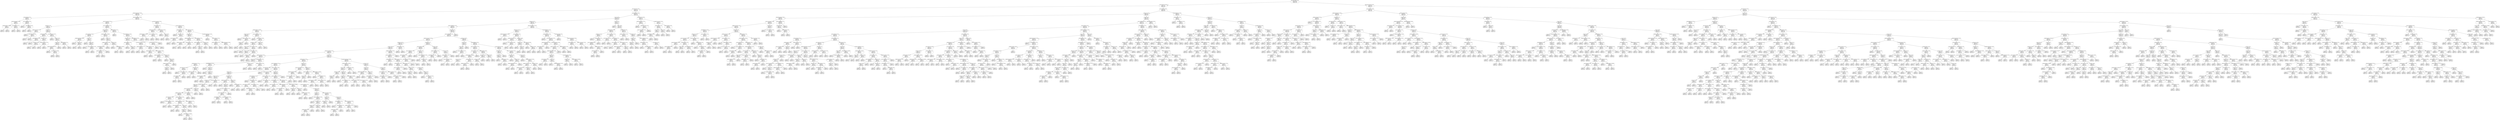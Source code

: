 digraph Tree {
node [shape=box, style="rounded", color="black", fontname=helvetica] ;
edge [fontname=helvetica] ;
0 [label="over_under_result <= 0.5\nmse = 196.2\nsamples = 1494\nvalue = 43.6"] ;
1 [label="over_under_line <= 43.8\nmse = 70.9\nsamples = 786\nvalue = 33.5"] ;
0 -> 1 [labeldistance=2.5, labelangle=45, headlabel="True"] ;
2 [label="over_under_line <= 37.8\nmse = 57.8\nsamples = 425\nvalue = 30.1"] ;
1 -> 2 ;
3 [label="weather_temperature <= 29.5\nmse = 40.6\nsamples = 108\nvalue = 25.8"] ;
2 -> 3 ;
4 [label="home_pt_diff_pg <= 1.9\nmse = 29.1\nsamples = 7\nvalue = 19.4"] ;
3 -> 4 ;
5 [label="total_points_against <= 46.1\nmse = 8.6\nsamples = 4\nvalue = 24.6"] ;
4 -> 5 ;
6 [label="schedule_season <= 2004.0\nmse = 1.0\nsamples = 2\nvalue = 28.0"] ;
5 -> 6 ;
7 [label="mse = 0.0\nsamples = 1\nvalue = 27.0"] ;
6 -> 7 ;
8 [label="mse = 0.0\nsamples = 1\nvalue = 29.0"] ;
6 -> 8 ;
9 [label="score_difference <= -2.0\nmse = 0.9\nsamples = 2\nvalue = 22.3"] ;
5 -> 9 ;
10 [label="mse = 0.0\nsamples = 1\nvalue = 21.0"] ;
9 -> 10 ;
11 [label="mse = 0.0\nsamples = 1\nvalue = 23.0"] ;
9 -> 11 ;
12 [label="exp_win_difference <= 0.0\nmse = 10.8\nsamples = 3\nvalue = 15.7"] ;
4 -> 12 ;
13 [label="mse = 0.0\nsamples = 1\nvalue = 12.0"] ;
12 -> 13 ;
14 [label="score_difference <= 5.0\nmse = 0.8\nsamples = 2\nvalue = 18.5"] ;
12 -> 14 ;
15 [label="mse = 0.0\nsamples = 1\nvalue = 17.0"] ;
14 -> 15 ;
16 [label="mse = 0.0\nsamples = 1\nvalue = 19.0"] ;
14 -> 16 ;
17 [label="total_points_against <= 43.9\nmse = 38.2\nsamples = 101\nvalue = 26.2"] ;
3 -> 17 ;
18 [label="away_win_pct_last_4 <= 0.4\nmse = 31.4\nsamples = 67\nvalue = 27.4"] ;
17 -> 18 ;
19 [label="pt_diff_pg <= -1.9\nmse = 12.1\nsamples = 24\nvalue = 30.0"] ;
18 -> 19 ;
20 [label="weather_wind_mph <= 7.5\nmse = 4.7\nsamples = 4\nvalue = 26.4"] ;
19 -> 20 ;
21 [label="mse = 0.0\nsamples = 1\nvalue = 23.0"] ;
20 -> 21 ;
22 [label="score_difference <= 8.5\nmse = 1.2\nsamples = 3\nvalue = 27.5"] ;
20 -> 22 ;
23 [label="mse = 0.0\nsamples = 2\nvalue = 27.0"] ;
22 -> 23 ;
24 [label="mse = 0.0\nsamples = 1\nvalue = 30.0"] ;
22 -> 24 ;
25 [label="a_ppg <= 14.2\nmse = 9.7\nsamples = 20\nvalue = 30.9"] ;
19 -> 25 ;
26 [label="schedule_week <= 8.5\nmse = 9.6\nsamples = 8\nvalue = 27.8"] ;
25 -> 26 ;
27 [label="score_difference <= 12.0\nmse = 3.0\nsamples = 3\nvalue = 31.0"] ;
26 -> 27 ;
28 [label="mse = 0.0\nsamples = 2\nvalue = 30.0"] ;
27 -> 28 ;
29 [label="mse = 0.0\nsamples = 1\nvalue = 34.0"] ;
27 -> 29 ;
30 [label="total_ppg <= 33.7\nmse = 2.6\nsamples = 5\nvalue = 25.7"] ;
26 -> 30 ;
31 [label="total_ppg <= 31.4\nmse = 0.2\nsamples = 3\nvalue = 26.8"] ;
30 -> 31 ;
32 [label="mse = 0.0\nsamples = 1\nvalue = 26.0"] ;
31 -> 32 ;
33 [label="mse = 0.0\nsamples = 2\nvalue = 27.0"] ;
31 -> 33 ;
34 [label="weather_wind_mph <= 17.0\nmse = 0.2\nsamples = 2\nvalue = 23.5"] ;
30 -> 34 ;
35 [label="mse = 0.0\nsamples = 1\nvalue = 23.0"] ;
34 -> 35 ;
36 [label="mse = 0.0\nsamples = 1\nvalue = 24.0"] ;
34 -> 36 ;
37 [label="away_pt_diff_pg <= -13.7\nmse = 3.3\nsamples = 12\nvalue = 32.4"] ;
25 -> 37 ;
38 [label="mse = 0.0\nsamples = 1\nvalue = 26.0"] ;
37 -> 38 ;
39 [label="a_papg <= 24.8\nmse = 1.5\nsamples = 11\nvalue = 32.7"] ;
37 -> 39 ;
40 [label="h_ppg <= 25.5\nmse = 0.9\nsamples = 8\nvalue = 33.3"] ;
39 -> 40 ;
41 [label="weather_temperature <= 37.5\nmse = 0.4\nsamples = 7\nvalue = 33.1"] ;
40 -> 41 ;
42 [label="mse = 0.0\nsamples = 2\nvalue = 34.0"] ;
41 -> 42 ;
43 [label="over_under_line <= 36.8\nmse = 0.2\nsamples = 5\nvalue = 32.8"] ;
41 -> 43 ;
44 [label="mse = 0.0\nsamples = 4\nvalue = 33.0"] ;
43 -> 44 ;
45 [label="mse = 0.0\nsamples = 1\nvalue = 32.0"] ;
43 -> 45 ;
46 [label="mse = 0.0\nsamples = 1\nvalue = 36.0"] ;
40 -> 46 ;
47 [label="home_pt_diff_pg <= 4.4\nmse = 0.2\nsamples = 3\nvalue = 31.4"] ;
39 -> 47 ;
48 [label="mse = 0.0\nsamples = 2\nvalue = 31.0"] ;
47 -> 48 ;
49 [label="mse = 0.0\nsamples = 1\nvalue = 32.0"] ;
47 -> 49 ;
50 [label="exp_win_difference <= -0.1\nmse = 36.3\nsamples = 43\nvalue = 25.7"] ;
18 -> 50 ;
51 [label="total_ppg <= 35.5\nmse = 21.9\nsamples = 21\nvalue = 28.7"] ;
50 -> 51 ;
52 [label="away_pt_diff_pg <= 2.8\nmse = 19.6\nsamples = 8\nvalue = 24.8"] ;
51 -> 52 ;
53 [label="weather_temperature <= 52.0\nmse = 13.5\nsamples = 3\nvalue = 29.0"] ;
52 -> 53 ;
54 [label="mse = 0.0\nsamples = 1\nvalue = 23.0"] ;
53 -> 54 ;
55 [label="h_papg <= 24.5\nmse = 2.0\nsamples = 2\nvalue = 31.0"] ;
53 -> 55 ;
56 [label="mse = 0.0\nsamples = 1\nvalue = 33.0"] ;
55 -> 56 ;
57 [label="mse = 0.0\nsamples = 1\nvalue = 30.0"] ;
55 -> 57 ;
58 [label="h_ppg <= 12.7\nmse = 7.4\nsamples = 5\nvalue = 22.4"] ;
52 -> 58 ;
59 [label="mse = 0.0\nsamples = 1\nvalue = 16.0"] ;
58 -> 59 ;
60 [label="a_ppg <= 18.1\nmse = 0.6\nsamples = 4\nvalue = 23.5"] ;
58 -> 60 ;
61 [label="mse = 0.0\nsamples = 2\nvalue = 24.0"] ;
60 -> 61 ;
62 [label="total_points_against <= 37.6\nmse = 0.2\nsamples = 2\nvalue = 22.5"] ;
60 -> 62 ;
63 [label="mse = 0.0\nsamples = 1\nvalue = 22.0"] ;
62 -> 63 ;
64 [label="mse = 0.0\nsamples = 1\nvalue = 23.0"] ;
62 -> 64 ;
65 [label="schedule_season <= 2003.0\nmse = 12.2\nsamples = 13\nvalue = 30.6"] ;
51 -> 65 ;
66 [label="mse = 0.0\nsamples = 1\nvalue = 17.0"] ;
65 -> 66 ;
67 [label="a_ppg <= 23.7\nmse = 4.1\nsamples = 12\nvalue = 31.2"] ;
65 -> 67 ;
68 [label="weather_humidity <= 82.5\nmse = 1.3\nsamples = 8\nvalue = 29.9"] ;
67 -> 68 ;
69 [label="score_difference <= 26.0\nmse = 0.5\nsamples = 7\nvalue = 29.6"] ;
68 -> 69 ;
70 [label="last_four_difference <= 0.1\nmse = 0.1\nsamples = 6\nvalue = 29.9"] ;
69 -> 70 ;
71 [label="mse = 0.0\nsamples = 5\nvalue = 30.0"] ;
70 -> 71 ;
72 [label="mse = 0.0\nsamples = 1\nvalue = 29.0"] ;
70 -> 72 ;
73 [label="mse = 0.0\nsamples = 1\nvalue = 28.0"] ;
69 -> 73 ;
74 [label="mse = 0.0\nsamples = 1\nvalue = 33.0"] ;
68 -> 74 ;
75 [label="h_papg <= 18.4\nmse = 0.5\nsamples = 4\nvalue = 33.5"] ;
67 -> 75 ;
76 [label="mse = 0.0\nsamples = 2\nvalue = 33.0"] ;
75 -> 76 ;
77 [label="schedule_season <= 2007.5\nmse = 0.2\nsamples = 2\nvalue = 34.3"] ;
75 -> 77 ;
78 [label="mse = 0.0\nsamples = 1\nvalue = 34.0"] ;
77 -> 78 ;
79 [label="mse = 0.0\nsamples = 1\nvalue = 35.0"] ;
77 -> 79 ;
80 [label="home_pt_diff_pg <= -1.1\nmse = 31.7\nsamples = 22\nvalue = 22.5"] ;
50 -> 80 ;
81 [label="mse = 0.0\nsamples = 1\nvalue = 6.0"] ;
80 -> 81 ;
82 [label="score_difference <= 18.0\nmse = 23.5\nsamples = 21\nvalue = 23.0"] ;
80 -> 82 ;
83 [label="total_ppg <= 35.6\nmse = 16.1\nsamples = 18\nvalue = 21.9"] ;
82 -> 83 ;
84 [label="away_pt_diff_pg <= -6.8\nmse = 2.7\nsamples = 3\nvalue = 16.2"] ;
83 -> 84 ;
85 [label="mse = 0.0\nsamples = 1\nvalue = 19.0"] ;
84 -> 85 ;
86 [label="a_papg <= 19.0\nmse = 0.2\nsamples = 2\nvalue = 15.3"] ;
84 -> 86 ;
87 [label="mse = 0.0\nsamples = 1\nvalue = 16.0"] ;
86 -> 87 ;
88 [label="mse = 0.0\nsamples = 1\nvalue = 15.0"] ;
86 -> 88 ;
89 [label="home_win_pct_last_4 <= 0.4\nmse = 11.7\nsamples = 15\nvalue = 22.9"] ;
83 -> 89 ;
90 [label="weather_temperature <= 77.0\nmse = 0.2\nsamples = 2\nvalue = 15.5"] ;
89 -> 90 ;
91 [label="mse = 0.0\nsamples = 1\nvalue = 15.0"] ;
90 -> 91 ;
92 [label="mse = 0.0\nsamples = 1\nvalue = 16.0"] ;
90 -> 92 ;
93 [label="away_pt_diff_pg <= -2.3\nmse = 6.8\nsamples = 13\nvalue = 23.6"] ;
89 -> 93 ;
94 [label="schedule_season <= 2005.0\nmse = 0.2\nsamples = 2\nvalue = 20.3"] ;
93 -> 94 ;
95 [label="mse = 0.0\nsamples = 1\nvalue = 21.0"] ;
94 -> 95 ;
96 [label="mse = 0.0\nsamples = 1\nvalue = 20.0"] ;
94 -> 96 ;
97 [label="weather_humidity <= 60.5\nmse = 5.7\nsamples = 11\nvalue = 24.2"] ;
93 -> 97 ;
98 [label="weather_temperature <= 45.0\nmse = 2.0\nsamples = 2\nvalue = 28.0"] ;
97 -> 98 ;
99 [label="mse = 0.0\nsamples = 1\nvalue = 30.0"] ;
98 -> 99 ;
100 [label="mse = 0.0\nsamples = 1\nvalue = 27.0"] ;
98 -> 100 ;
101 [label="h_papg <= 12.6\nmse = 2.8\nsamples = 9\nvalue = 23.4"] ;
97 -> 101 ;
102 [label="mse = 0.0\nsamples = 1\nvalue = 29.0"] ;
101 -> 102 ;
103 [label="h_ppg <= 26.9\nmse = 0.5\nsamples = 8\nvalue = 23.0"] ;
101 -> 103 ;
104 [label="weather_humidity <= 64.5\nmse = 0.1\nsamples = 7\nvalue = 22.8"] ;
103 -> 104 ;
105 [label="h_ppg <= 20.7\nmse = 0.2\nsamples = 2\nvalue = 22.3"] ;
104 -> 105 ;
106 [label="mse = 0.0\nsamples = 1\nvalue = 23.0"] ;
105 -> 106 ;
107 [label="mse = 0.0\nsamples = 1\nvalue = 22.0"] ;
105 -> 107 ;
108 [label="mse = 0.0\nsamples = 5\nvalue = 23.0"] ;
104 -> 108 ;
109 [label="mse = 0.0\nsamples = 1\nvalue = 25.0"] ;
103 -> 109 ;
110 [label="score_difference <= 20.5\nmse = 10.7\nsamples = 3\nvalue = 30.2"] ;
82 -> 110 ;
111 [label="spread_favorite <= -6.2\nmse = 0.2\nsamples = 2\nvalue = 33.5"] ;
110 -> 111 ;
112 [label="mse = 0.0\nsamples = 1\nvalue = 34.0"] ;
111 -> 112 ;
113 [label="mse = 0.0\nsamples = 1\nvalue = 33.0"] ;
111 -> 113 ;
114 [label="mse = 0.0\nsamples = 1\nvalue = 27.0"] ;
110 -> 114 ;
115 [label="home_win_pct_last_4 <= 0.2\nmse = 44.2\nsamples = 34\nvalue = 24.2"] ;
17 -> 115 ;
116 [label="home_favorite <= 0.5\nmse = 33.4\nsamples = 7\nvalue = 29.9"] ;
115 -> 116 ;
117 [label="schedule_week <= 12.0\nmse = 17.6\nsamples = 4\nvalue = 25.7"] ;
116 -> 117 ;
118 [label="schedule_season <= 2007.0\nmse = 3.0\nsamples = 2\nvalue = 23.0"] ;
117 -> 118 ;
119 [label="mse = 0.0\nsamples = 1\nvalue = 24.0"] ;
118 -> 119 ;
120 [label="mse = 0.0\nsamples = 1\nvalue = 20.0"] ;
118 -> 120 ;
121 [label="away_win_pct_last_4 <= 0.4\nmse = 4.0\nsamples = 2\nvalue = 31.0"] ;
117 -> 121 ;
122 [label="mse = 0.0\nsamples = 1\nvalue = 33.0"] ;
121 -> 122 ;
123 [label="mse = 0.0\nsamples = 1\nvalue = 29.0"] ;
121 -> 123 ;
124 [label="weather_humidity <= 61.8\nmse = 4.8\nsamples = 3\nvalue = 35.0"] ;
116 -> 124 ;
125 [label="mse = 0.0\nsamples = 1\nvalue = 31.0"] ;
124 -> 125 ;
126 [label="h_ppg <= 16.1\nmse = 1.0\nsamples = 2\nvalue = 36.0"] ;
124 -> 126 ;
127 [label="mse = 0.0\nsamples = 1\nvalue = 35.0"] ;
126 -> 127 ;
128 [label="mse = 0.0\nsamples = 1\nvalue = 37.0"] ;
126 -> 128 ;
129 [label="away_pt_diff_pg <= -11.1\nmse = 36.9\nsamples = 27\nvalue = 22.8"] ;
115 -> 129 ;
130 [label="schedule_week <= 10.5\nmse = 8.5\nsamples = 8\nvalue = 29.2"] ;
129 -> 130 ;
131 [label="mse = 0.0\nsamples = 2\nvalue = 25.0"] ;
130 -> 131 ;
132 [label="total_ppg <= 39.2\nmse = 2.7\nsamples = 6\nvalue = 30.8"] ;
130 -> 132 ;
133 [label="away_pt_diff_pg <= -12.7\nmse = 0.2\nsamples = 5\nvalue = 31.7"] ;
132 -> 133 ;
134 [label="mse = 0.0\nsamples = 2\nvalue = 31.0"] ;
133 -> 134 ;
135 [label="mse = 0.0\nsamples = 3\nvalue = 32.0"] ;
133 -> 135 ;
136 [label="mse = 0.0\nsamples = 1\nvalue = 28.0"] ;
132 -> 136 ;
137 [label="over_under_line <= 37.2\nmse = 28.3\nsamples = 19\nvalue = 20.7"] ;
129 -> 137 ;
138 [label="total_ppg <= 33.1\nmse = 20.1\nsamples = 12\nvalue = 18.4"] ;
137 -> 138 ;
139 [label="weather_temperature <= 51.0\nmse = 10.3\nsamples = 4\nvalue = 23.0"] ;
138 -> 139 ;
140 [label="weather_humidity <= 64.5\nmse = 2.2\nsamples = 2\nvalue = 21.2"] ;
139 -> 140 ;
141 [label="mse = 0.0\nsamples = 1\nvalue = 23.0"] ;
140 -> 141 ;
142 [label="mse = 0.0\nsamples = 1\nvalue = 20.0"] ;
140 -> 142 ;
143 [label="spread_favorite <= -4.8\nmse = 2.2\nsamples = 2\nvalue = 27.5"] ;
139 -> 143 ;
144 [label="mse = 0.0\nsamples = 1\nvalue = 29.0"] ;
143 -> 144 ;
145 [label="mse = 0.0\nsamples = 1\nvalue = 26.0"] ;
143 -> 145 ;
146 [label="home_pt_diff_pg <= -1.3\nmse = 10.2\nsamples = 8\nvalue = 16.3"] ;
138 -> 146 ;
147 [label="last_four_difference <= 0.1\nmse = 4.9\nsamples = 6\nvalue = 17.2"] ;
146 -> 147 ;
148 [label="mse = 0.0\nsamples = 4\nvalue = 16.0"] ;
147 -> 148 ;
149 [label="h_papg <= 24.0\nmse = 2.0\nsamples = 2\nvalue = 21.0"] ;
147 -> 149 ;
150 [label="mse = 0.0\nsamples = 1\nvalue = 20.0"] ;
149 -> 150 ;
151 [label="mse = 0.0\nsamples = 1\nvalue = 23.0"] ;
149 -> 151 ;
152 [label="a_papg <= 23.2\nmse = 6.2\nsamples = 2\nvalue = 10.5"] ;
146 -> 152 ;
153 [label="mse = 0.0\nsamples = 1\nvalue = 8.0"] ;
152 -> 153 ;
154 [label="mse = 0.0\nsamples = 1\nvalue = 13.0"] ;
152 -> 154 ;
155 [label="weather_temperature <= 42.5\nmse = 16.8\nsamples = 7\nvalue = 24.8"] ;
137 -> 155 ;
156 [label="mse = 0.0\nsamples = 2\nvalue = 33.0"] ;
155 -> 156 ;
157 [label="away_pt_diff_pg <= -6.9\nmse = 4.2\nsamples = 5\nvalue = 23.2"] ;
155 -> 157 ;
158 [label="last_four_difference <= 0.1\nmse = 0.6\nsamples = 3\nvalue = 21.7"] ;
157 -> 158 ;
159 [label="mse = 0.0\nsamples = 2\nvalue = 22.0"] ;
158 -> 159 ;
160 [label="mse = 0.0\nsamples = 1\nvalue = 20.0"] ;
158 -> 160 ;
161 [label="weather_temperature <= 59.0\nmse = 0.8\nsamples = 2\nvalue = 25.5"] ;
157 -> 161 ;
162 [label="mse = 0.0\nsamples = 1\nvalue = 27.0"] ;
161 -> 162 ;
163 [label="mse = 0.0\nsamples = 1\nvalue = 25.0"] ;
161 -> 163 ;
164 [label="score_difference <= 23.5\nmse = 55.0\nsamples = 317\nvalue = 31.6"] ;
2 -> 164 ;
165 [label="h_ppg <= 26.9\nmse = 55.5\nsamples = 300\nvalue = 31.2"] ;
164 -> 165 ;
166 [label="total_ppg <= 47.4\nmse = 51.8\nsamples = 273\nvalue = 31.6"] ;
165 -> 166 ;
167 [label="last_four_difference <= -0.6\nmse = 52.3\nsamples = 237\nvalue = 31.2"] ;
166 -> 167 ;
168 [label="schedule_season <= 2004.5\nmse = 31.2\nsamples = 17\nvalue = 35.2"] ;
167 -> 168 ;
169 [label="a_ppg <= 20.0\nmse = 18.5\nsamples = 4\nvalue = 28.6"] ;
168 -> 169 ;
170 [label="mse = 0.0\nsamples = 1\nvalue = 39.0"] ;
169 -> 170 ;
171 [label="weather_wind_mph <= 9.5\nmse = 5.4\nsamples = 3\nvalue = 27.2"] ;
169 -> 171 ;
172 [label="a_ppg <= 24.7\nmse = 1.0\nsamples = 2\nvalue = 26.0"] ;
171 -> 172 ;
173 [label="mse = 0.0\nsamples = 1\nvalue = 25.0"] ;
172 -> 173 ;
174 [label="mse = 0.0\nsamples = 1\nvalue = 27.0"] ;
172 -> 174 ;
175 [label="mse = 0.0\nsamples = 1\nvalue = 31.0"] ;
171 -> 175 ;
176 [label="exp_win_difference <= -0.9\nmse = 12.5\nsamples = 13\nvalue = 37.7"] ;
168 -> 176 ;
177 [label="mse = 0.0\nsamples = 1\nvalue = 26.0"] ;
176 -> 177 ;
178 [label="schedule_week <= 15.0\nmse = 6.5\nsamples = 12\nvalue = 38.3"] ;
176 -> 178 ;
179 [label="pt_diff_pg <= -16.5\nmse = 3.4\nsamples = 10\nvalue = 37.2"] ;
178 -> 179 ;
180 [label="a_ppg <= 23.0\nmse = 1.7\nsamples = 2\nvalue = 39.8"] ;
179 -> 180 ;
181 [label="mse = 0.0\nsamples = 1\nvalue = 42.0"] ;
180 -> 181 ;
182 [label="mse = 0.0\nsamples = 1\nvalue = 39.0"] ;
180 -> 182 ;
183 [label="over_under_line <= 40.5\nmse = 1.3\nsamples = 8\nvalue = 36.5"] ;
179 -> 183 ;
184 [label="a_papg <= 18.2\nmse = 0.2\nsamples = 2\nvalue = 37.8"] ;
183 -> 184 ;
185 [label="mse = 0.0\nsamples = 1\nvalue = 38.0"] ;
184 -> 185 ;
186 [label="mse = 0.0\nsamples = 1\nvalue = 37.0"] ;
184 -> 186 ;
187 [label="schedule_week <= 10.5\nmse = 0.8\nsamples = 6\nvalue = 35.9"] ;
183 -> 187 ;
188 [label="pt_diff_pg <= -12.6\nmse = 0.2\nsamples = 3\nvalue = 36.6"] ;
187 -> 188 ;
189 [label="mse = 0.0\nsamples = 1\nvalue = 36.0"] ;
188 -> 189 ;
190 [label="mse = 0.0\nsamples = 2\nvalue = 37.0"] ;
188 -> 190 ;
191 [label="mse = 0.0\nsamples = 3\nvalue = 35.0"] ;
187 -> 191 ;
192 [label="h_papg <= 23.5\nmse = 1.0\nsamples = 2\nvalue = 41.8"] ;
178 -> 192 ;
193 [label="mse = 0.0\nsamples = 1\nvalue = 41.0"] ;
192 -> 193 ;
194 [label="mse = 0.0\nsamples = 1\nvalue = 43.0"] ;
192 -> 194 ;
195 [label="total_ppg <= 47.2\nmse = 52.6\nsamples = 220\nvalue = 30.8"] ;
167 -> 195 ;
196 [label="exp_win_difference <= 0.5\nmse = 50.2\nsamples = 218\nvalue = 31.0"] ;
195 -> 196 ;
197 [label="weather_wind_mph <= 13.5\nmse = 51.4\nsamples = 179\nvalue = 30.4"] ;
196 -> 197 ;
198 [label="total_ppg <= 46.4\nmse = 47.9\nsamples = 163\nvalue = 31.0"] ;
197 -> 198 ;
199 [label="a_papg <= 26.4\nmse = 45.2\nsamples = 160\nvalue = 31.2"] ;
198 -> 199 ;
200 [label="home_win_pct_last_4 <= 0.1\nmse = 45.2\nsamples = 145\nvalue = 31.7"] ;
199 -> 200 ;
201 [label="weather_humidity <= 70.0\nmse = 22.6\nsamples = 23\nvalue = 35.1"] ;
200 -> 201 ;
202 [label="a_ppg <= 20.6\nmse = 8.3\nsamples = 19\nvalue = 36.1"] ;
201 -> 202 ;
203 [label="spread_favorite <= -2.2\nmse = 6.1\nsamples = 11\nvalue = 37.6"] ;
202 -> 203 ;
204 [label="over_under_line <= 39.2\nmse = 2.2\nsamples = 8\nvalue = 38.8"] ;
203 -> 204 ;
205 [label="mse = 0.0\nsamples = 2\nvalue = 37.0"] ;
204 -> 205 ;
206 [label="schedule_week <= 14.5\nmse = 0.8\nsamples = 6\nvalue = 39.7"] ;
204 -> 206 ;
207 [label="away_pt_diff_pg <= 1.0\nmse = 0.1\nsamples = 5\nvalue = 40.1"] ;
206 -> 207 ;
208 [label="mse = 0.0\nsamples = 4\nvalue = 40.0"] ;
207 -> 208 ;
209 [label="mse = 0.0\nsamples = 1\nvalue = 41.0"] ;
207 -> 209 ;
210 [label="mse = 0.0\nsamples = 1\nvalue = 38.0"] ;
206 -> 210 ;
211 [label="total_ppg <= 36.5\nmse = 3.9\nsamples = 3\nvalue = 34.7"] ;
203 -> 211 ;
212 [label="weather_wind_mph <= 3.0\nmse = 1.0\nsamples = 2\nvalue = 32.0"] ;
211 -> 212 ;
213 [label="mse = 0.0\nsamples = 1\nvalue = 33.0"] ;
212 -> 213 ;
214 [label="mse = 0.0\nsamples = 1\nvalue = 31.0"] ;
212 -> 214 ;
215 [label="mse = 0.0\nsamples = 1\nvalue = 36.0"] ;
211 -> 215 ;
216 [label="score_difference <= -12.0\nmse = 4.5\nsamples = 8\nvalue = 34.2"] ;
202 -> 216 ;
217 [label="mse = 0.0\nsamples = 2\nvalue = 37.0"] ;
216 -> 217 ;
218 [label="h_ppg <= 11.5\nmse = 1.9\nsamples = 6\nvalue = 33.1"] ;
216 -> 218 ;
219 [label="mse = 0.0\nsamples = 1\nvalue = 29.0"] ;
218 -> 219 ;
220 [label="a_papg <= 24.8\nmse = 0.4\nsamples = 5\nvalue = 33.5"] ;
218 -> 220 ;
221 [label="total_points_against <= 42.7\nmse = 0.2\nsamples = 4\nvalue = 32.8"] ;
220 -> 221 ;
222 [label="mse = 0.0\nsamples = 1\nvalue = 32.0"] ;
221 -> 222 ;
223 [label="mse = 0.0\nsamples = 3\nvalue = 33.0"] ;
221 -> 223 ;
224 [label="mse = 0.0\nsamples = 1\nvalue = 34.0"] ;
220 -> 224 ;
225 [label="spread_favorite <= -2.2\nmse = 61.7\nsamples = 4\nvalue = 25.8"] ;
201 -> 225 ;
226 [label="total_ppg <= 41.6\nmse = 16.0\nsamples = 2\nvalue = 33.0"] ;
225 -> 226 ;
227 [label="mse = 0.0\nsamples = 1\nvalue = 37.0"] ;
226 -> 227 ;
228 [label="mse = 0.0\nsamples = 1\nvalue = 29.0"] ;
226 -> 228 ;
229 [label="weather_wind_mph <= 8.5\nmse = 2.2\nsamples = 2\nvalue = 18.5"] ;
225 -> 229 ;
230 [label="mse = 0.0\nsamples = 1\nvalue = 20.0"] ;
229 -> 230 ;
231 [label="mse = 0.0\nsamples = 1\nvalue = 17.0"] ;
229 -> 231 ;
232 [label="a_ppg <= 23.2\nmse = 47.0\nsamples = 122\nvalue = 30.9"] ;
200 -> 232 ;
233 [label="schedule_week <= 15.5\nmse = 48.1\nsamples = 92\nvalue = 29.8"] ;
232 -> 233 ;
234 [label="exp_win_difference <= -0.1\nmse = 45.9\nsamples = 77\nvalue = 30.8"] ;
233 -> 234 ;
235 [label="over_under_line <= 43.2\nmse = 58.9\nsamples = 32\nvalue = 28.5"] ;
234 -> 235 ;
236 [label="h_ppg <= 19.1\nmse = 51.4\nsamples = 31\nvalue = 27.9"] ;
235 -> 236 ;
237 [label="a_papg <= 22.6\nmse = 44.5\nsamples = 21\nvalue = 29.6"] ;
236 -> 237 ;
238 [label="pt_diff_pg <= -4.7\nmse = 36.4\nsamples = 19\nvalue = 31.0"] ;
237 -> 238 ;
239 [label="a_ppg <= 22.7\nmse = 29.4\nsamples = 17\nvalue = 29.6"] ;
238 -> 239 ;
240 [label="away_win_pct_last_4 <= 0.6\nmse = 24.2\nsamples = 15\nvalue = 30.8"] ;
239 -> 240 ;
241 [label="weather_humidity <= 59.3\nmse = 20.6\nsamples = 12\nvalue = 29.4"] ;
240 -> 241 ;
242 [label="over_under_line <= 39.8\nmse = 6.4\nsamples = 4\nvalue = 33.0"] ;
241 -> 242 ;
243 [label="mse = 0.0\nsamples = 2\nvalue = 31.0"] ;
242 -> 243 ;
244 [label="total_points_against <= 42.3\nmse = 1.0\nsamples = 2\nvalue = 36.0"] ;
242 -> 244 ;
245 [label="mse = 0.0\nsamples = 1\nvalue = 37.0"] ;
244 -> 245 ;
246 [label="mse = 0.0\nsamples = 1\nvalue = 35.0"] ;
244 -> 246 ;
247 [label="weather_wind_mph <= 10.0\nmse = 18.0\nsamples = 8\nvalue = 27.6"] ;
241 -> 247 ;
248 [label="weather_temperature <= 49.5\nmse = 11.8\nsamples = 6\nvalue = 29.0"] ;
247 -> 248 ;
249 [label="total_points_against <= 46.0\nmse = 4.0\nsamples = 2\nvalue = 24.0"] ;
248 -> 249 ;
250 [label="mse = 0.0\nsamples = 1\nvalue = 22.0"] ;
249 -> 250 ;
251 [label="mse = 0.0\nsamples = 1\nvalue = 26.0"] ;
249 -> 251 ;
252 [label="h_ppg <= 18.0\nmse = 3.2\nsamples = 4\nvalue = 30.7"] ;
248 -> 252 ;
253 [label="a_papg <= 13.0\nmse = 1.2\nsamples = 3\nvalue = 30.0"] ;
252 -> 253 ;
254 [label="mse = 0.0\nsamples = 1\nvalue = 28.0"] ;
253 -> 254 ;
255 [label="schedule_season <= 2016.5\nmse = 0.2\nsamples = 2\nvalue = 30.5"] ;
253 -> 255 ;
256 [label="mse = 0.0\nsamples = 1\nvalue = 30.0"] ;
255 -> 256 ;
257 [label="mse = 0.0\nsamples = 1\nvalue = 31.0"] ;
255 -> 257 ;
258 [label="mse = 0.0\nsamples = 1\nvalue = 34.0"] ;
252 -> 258 ;
259 [label="last_four_difference <= -0.1\nmse = 4.0\nsamples = 2\nvalue = 22.0"] ;
247 -> 259 ;
260 [label="mse = 0.0\nsamples = 1\nvalue = 24.0"] ;
259 -> 260 ;
261 [label="mse = 0.0\nsamples = 1\nvalue = 20.0"] ;
259 -> 261 ;
262 [label="exp_win_difference <= -0.3\nmse = 3.0\nsamples = 3\nvalue = 36.0"] ;
240 -> 262 ;
263 [label="mse = 0.0\nsamples = 2\nvalue = 37.0"] ;
262 -> 263 ;
264 [label="mse = 0.0\nsamples = 1\nvalue = 33.0"] ;
262 -> 264 ;
265 [label="a_papg <= 19.6\nmse = 0.9\nsamples = 2\nvalue = 22.3"] ;
239 -> 265 ;
266 [label="mse = 0.0\nsamples = 1\nvalue = 21.0"] ;
265 -> 266 ;
267 [label="mse = 0.0\nsamples = 1\nvalue = 23.0"] ;
265 -> 267 ;
268 [label="last_four_difference <= -0.4\nmse = 4.7\nsamples = 2\nvalue = 38.8"] ;
238 -> 268 ;
269 [label="mse = 0.0\nsamples = 1\nvalue = 35.0"] ;
268 -> 269 ;
270 [label="mse = 0.0\nsamples = 1\nvalue = 40.0"] ;
268 -> 270 ;
271 [label="total_points_against <= 47.1\nmse = 0.8\nsamples = 2\nvalue = 20.5"] ;
237 -> 271 ;
272 [label="mse = 0.0\nsamples = 1\nvalue = 21.0"] ;
271 -> 272 ;
273 [label="mse = 0.0\nsamples = 1\nvalue = 19.0"] ;
271 -> 273 ;
274 [label="total_ppg <= 43.3\nmse = 43.4\nsamples = 10\nvalue = 23.8"] ;
236 -> 274 ;
275 [label="weather_humidity <= 44.3\nmse = 23.3\nsamples = 7\nvalue = 20.3"] ;
274 -> 275 ;
276 [label="mse = 0.0\nsamples = 1\nvalue = 30.0"] ;
275 -> 276 ;
277 [label="a_ppg <= 18.6\nmse = 13.1\nsamples = 6\nvalue = 19.1"] ;
275 -> 277 ;
278 [label="mse = 0.0\nsamples = 1\nvalue = 12.0"] ;
277 -> 278 ;
279 [label="exp_win_difference <= -0.2\nmse = 6.7\nsamples = 5\nvalue = 20.1"] ;
277 -> 279 ;
280 [label="exp_win_difference <= -0.3\nmse = 1.1\nsamples = 4\nvalue = 19.2"] ;
279 -> 280 ;
281 [label="score_difference <= 3.5\nmse = 0.2\nsamples = 2\nvalue = 20.5"] ;
280 -> 281 ;
282 [label="mse = 0.0\nsamples = 1\nvalue = 21.0"] ;
281 -> 282 ;
283 [label="mse = 0.0\nsamples = 1\nvalue = 20.0"] ;
281 -> 283 ;
284 [label="total_points_against <= 43.9\nmse = 0.2\nsamples = 2\nvalue = 18.5"] ;
280 -> 284 ;
285 [label="mse = 0.0\nsamples = 1\nvalue = 18.0"] ;
284 -> 285 ;
286 [label="mse = 0.0\nsamples = 1\nvalue = 19.0"] ;
284 -> 286 ;
287 [label="mse = 0.0\nsamples = 1\nvalue = 26.0"] ;
279 -> 287 ;
288 [label="h_papg <= 22.8\nmse = 2.2\nsamples = 3\nvalue = 31.5"] ;
274 -> 288 ;
289 [label="mse = 0.0\nsamples = 1\nvalue = 29.0"] ;
288 -> 289 ;
290 [label="favorite_covered <= 1.5\nmse = 0.2\nsamples = 2\nvalue = 32.3"] ;
288 -> 290 ;
291 [label="mse = 0.0\nsamples = 1\nvalue = 33.0"] ;
290 -> 291 ;
292 [label="mse = 0.0\nsamples = 1\nvalue = 32.0"] ;
290 -> 292 ;
293 [label="mse = 0.0\nsamples = 1\nvalue = 43.0"] ;
235 -> 293 ;
294 [label="weather_humidity <= 66.3\nmse = 31.6\nsamples = 45\nvalue = 32.2"] ;
234 -> 294 ;
295 [label="weather_wind_mph <= 11.5\nmse = 41.4\nsamples = 12\nvalue = 27.9"] ;
294 -> 295 ;
296 [label="home_pt_diff_pg <= -4.0\nmse = 25.7\nsamples = 8\nvalue = 25.3"] ;
295 -> 296 ;
297 [label="mse = 0.0\nsamples = 1\nvalue = 38.0"] ;
296 -> 297 ;
298 [label="schedule_week <= 12.0\nmse = 12.1\nsamples = 7\nvalue = 24.2"] ;
296 -> 298 ;
299 [label="over_under_line <= 40.2\nmse = 1.7\nsamples = 3\nvalue = 28.2"] ;
298 -> 299 ;
300 [label="mse = 0.0\nsamples = 1\nvalue = 27.0"] ;
299 -> 300 ;
301 [label="weather_temperature <= 57.0\nmse = 0.2\nsamples = 2\nvalue = 29.5"] ;
299 -> 301 ;
302 [label="mse = 0.0\nsamples = 1\nvalue = 29.0"] ;
301 -> 302 ;
303 [label="mse = 0.0\nsamples = 1\nvalue = 30.0"] ;
301 -> 303 ;
304 [label="home_pt_diff_pg <= -2.5\nmse = 3.3\nsamples = 4\nvalue = 21.9"] ;
298 -> 304 ;
305 [label="mse = 0.0\nsamples = 1\nvalue = 19.0"] ;
304 -> 305 ;
306 [label="mse = 0.0\nsamples = 3\nvalue = 23.0"] ;
304 -> 306 ;
307 [label="weather_humidity <= 40.5\nmse = 10.8\nsamples = 4\nvalue = 35.5"] ;
295 -> 307 ;
308 [label="mse = 0.0\nsamples = 1\nvalue = 41.0"] ;
307 -> 308 ;
309 [label="away_pt_diff_pg <= -1.2\nmse = 0.9\nsamples = 3\nvalue = 33.7"] ;
307 -> 309 ;
310 [label="mse = 0.0\nsamples = 2\nvalue = 33.0"] ;
309 -> 310 ;
311 [label="mse = 0.0\nsamples = 1\nvalue = 35.0"] ;
309 -> 311 ;
312 [label="h_ppg <= 24.5\nmse = 20.7\nsamples = 33\nvalue = 33.6"] ;
294 -> 312 ;
313 [label="last_four_difference <= -0.1\nmse = 17.7\nsamples = 32\nvalue = 34.0"] ;
312 -> 313 ;
314 [label="score_difference <= -1.5\nmse = 5.2\nsamples = 5\nvalue = 36.8"] ;
313 -> 314 ;
315 [label="away_win_pct_last_4 <= 0.6\nmse = 0.2\nsamples = 2\nvalue = 38.5"] ;
314 -> 315 ;
316 [label="mse = 0.0\nsamples = 1\nvalue = 39.0"] ;
315 -> 316 ;
317 [label="mse = 0.0\nsamples = 1\nvalue = 38.0"] ;
315 -> 317 ;
318 [label="weather_temperature <= 71.0\nmse = 3.8\nsamples = 3\nvalue = 34.8"] ;
314 -> 318 ;
319 [label="exp_win_difference <= 0.1\nmse = 0.2\nsamples = 2\nvalue = 35.8"] ;
318 -> 319 ;
320 [label="mse = 0.0\nsamples = 1\nvalue = 36.0"] ;
319 -> 320 ;
321 [label="mse = 0.0\nsamples = 1\nvalue = 35.0"] ;
319 -> 321 ;
322 [label="mse = 0.0\nsamples = 1\nvalue = 31.0"] ;
318 -> 322 ;
323 [label="away_pt_diff_pg <= -7.0\nmse = 18.3\nsamples = 27\nvalue = 33.2"] ;
313 -> 323 ;
324 [label="schedule_season <= 2008.5\nmse = 5.1\nsamples = 5\nvalue = 36.7"] ;
323 -> 324 ;
325 [label="total_ppg <= 34.6\nmse = 0.9\nsamples = 2\nvalue = 38.7"] ;
324 -> 325 ;
326 [label="mse = 0.0\nsamples = 1\nvalue = 38.0"] ;
325 -> 326 ;
327 [label="mse = 0.0\nsamples = 1\nvalue = 40.0"] ;
325 -> 327 ;
328 [label="h_papg <= 22.4\nmse = 3.2\nsamples = 3\nvalue = 35.2"] ;
324 -> 328 ;
329 [label="mse = 0.0\nsamples = 1\nvalue = 38.0"] ;
328 -> 329 ;
330 [label="weather_wind_mph <= 10.5\nmse = 0.9\nsamples = 2\nvalue = 34.3"] ;
328 -> 330 ;
331 [label="mse = 0.0\nsamples = 1\nvalue = 33.0"] ;
330 -> 331 ;
332 [label="mse = 0.0\nsamples = 1\nvalue = 35.0"] ;
330 -> 332 ;
333 [label="away_pt_diff_pg <= -6.6\nmse = 17.9\nsamples = 22\nvalue = 32.4"] ;
323 -> 333 ;
334 [label="mse = 0.0\nsamples = 1\nvalue = 23.0"] ;
333 -> 334 ;
335 [label="h_papg <= 19.2\nmse = 12.6\nsamples = 21\nvalue = 33.0"] ;
333 -> 335 ;
336 [label="h_papg <= 9.4\nmse = 5.1\nsamples = 10\nvalue = 31.2"] ;
335 -> 336 ;
337 [label="mse = 0.0\nsamples = 1\nvalue = 37.0"] ;
336 -> 337 ;
338 [label="total_points_against <= 33.6\nmse = 2.2\nsamples = 9\nvalue = 30.6"] ;
336 -> 338 ;
339 [label="mse = 0.0\nsamples = 1\nvalue = 27.0"] ;
338 -> 339 ;
340 [label="pt_diff_pg <= 5.8\nmse = 1.0\nsamples = 8\nvalue = 31.0"] ;
338 -> 340 ;
341 [label="h_papg <= 18.7\nmse = 0.2\nsamples = 6\nvalue = 30.4"] ;
340 -> 341 ;
342 [label="schedule_week <= 14.5\nmse = 0.2\nsamples = 4\nvalue = 30.8"] ;
341 -> 342 ;
343 [label="mse = 0.0\nsamples = 3\nvalue = 31.0"] ;
342 -> 343 ;
344 [label="mse = 0.0\nsamples = 1\nvalue = 30.0"] ;
342 -> 344 ;
345 [label="mse = 0.0\nsamples = 2\nvalue = 30.0"] ;
341 -> 345 ;
346 [label="h_papg <= 16.9\nmse = 0.2\nsamples = 2\nvalue = 32.3"] ;
340 -> 346 ;
347 [label="mse = 0.0\nsamples = 1\nvalue = 32.0"] ;
346 -> 347 ;
348 [label="mse = 0.0\nsamples = 1\nvalue = 33.0"] ;
346 -> 348 ;
349 [label="home_win_pct_last_4 <= 0.4\nmse = 13.6\nsamples = 11\nvalue = 34.4"] ;
335 -> 349 ;
350 [label="a_ppg <= 18.6\nmse = 7.0\nsamples = 3\nvalue = 31.2"] ;
349 -> 350 ;
351 [label="total_ppg <= 37.1\nmse = 0.2\nsamples = 2\nvalue = 32.5"] ;
350 -> 351 ;
352 [label="mse = 0.0\nsamples = 1\nvalue = 33.0"] ;
351 -> 352 ;
353 [label="mse = 0.0\nsamples = 1\nvalue = 32.0"] ;
351 -> 353 ;
354 [label="mse = 0.0\nsamples = 1\nvalue = 26.0"] ;
350 -> 354 ;
355 [label="a_ppg <= 18.7\nmse = 10.6\nsamples = 8\nvalue = 35.7"] ;
349 -> 355 ;
356 [label="score_difference <= -3.5\nmse = 3.1\nsamples = 5\nvalue = 34.3"] ;
355 -> 356 ;
357 [label="mse = 0.0\nsamples = 1\nvalue = 30.0"] ;
356 -> 357 ;
358 [label="favorite_covered <= 1.5\nmse = 0.9\nsamples = 4\nvalue = 34.9"] ;
356 -> 358 ;
359 [label="schedule_week <= 13.5\nmse = 0.2\nsamples = 3\nvalue = 34.6"] ;
358 -> 359 ;
360 [label="mse = 0.0\nsamples = 2\nvalue = 35.0"] ;
359 -> 360 ;
361 [label="mse = 0.0\nsamples = 1\nvalue = 34.0"] ;
359 -> 361 ;
362 [label="mse = 0.0\nsamples = 1\nvalue = 37.0"] ;
358 -> 362 ;
363 [label="home_win_pct_last_4 <= 0.6\nmse = 11.6\nsamples = 3\nvalue = 39.7"] ;
355 -> 363 ;
364 [label="weather_humidity <= 75.3\nmse = 1.0\nsamples = 2\nvalue = 42.0"] ;
363 -> 364 ;
365 [label="mse = 0.0\nsamples = 1\nvalue = 43.0"] ;
364 -> 365 ;
366 [label="mse = 0.0\nsamples = 1\nvalue = 41.0"] ;
364 -> 366 ;
367 [label="mse = 0.0\nsamples = 1\nvalue = 35.0"] ;
363 -> 367 ;
368 [label="mse = 0.0\nsamples = 1\nvalue = 24.0"] ;
312 -> 368 ;
369 [label="a_papg <= 20.4\nmse = 35.1\nsamples = 15\nvalue = 25.4"] ;
233 -> 369 ;
370 [label="away_win_pct_last_4 <= 0.6\nmse = 39.4\nsamples = 4\nvalue = 18.6"] ;
369 -> 370 ;
371 [label="total_points_against <= 40.0\nmse = 8.7\nsamples = 3\nvalue = 15.8"] ;
370 -> 371 ;
372 [label="total_points_against <= 38.4\nmse = 2.2\nsamples = 2\nvalue = 18.5"] ;
371 -> 372 ;
373 [label="mse = 0.0\nsamples = 1\nvalue = 20.0"] ;
372 -> 373 ;
374 [label="mse = 0.0\nsamples = 1\nvalue = 17.0"] ;
372 -> 374 ;
375 [label="mse = 0.0\nsamples = 1\nvalue = 13.0"] ;
371 -> 375 ;
376 [label="mse = 0.0\nsamples = 1\nvalue = 30.0"] ;
370 -> 376 ;
377 [label="pt_diff_pg <= -6.1\nmse = 19.4\nsamples = 11\nvalue = 27.2"] ;
369 -> 377 ;
378 [label="last_four_difference <= -0.1\nmse = 4.2\nsamples = 3\nvalue = 33.2"] ;
377 -> 378 ;
379 [label="a_papg <= 23.1\nmse = 0.9\nsamples = 2\nvalue = 34.3"] ;
378 -> 379 ;
380 [label="mse = 0.0\nsamples = 1\nvalue = 35.0"] ;
379 -> 380 ;
381 [label="mse = 0.0\nsamples = 1\nvalue = 33.0"] ;
379 -> 381 ;
382 [label="mse = 0.0\nsamples = 1\nvalue = 30.0"] ;
378 -> 382 ;
383 [label="schedule_season <= 2005.5\nmse = 11.6\nsamples = 8\nvalue = 25.6"] ;
377 -> 383 ;
384 [label="mse = 0.0\nsamples = 1\nvalue = 36.0"] ;
383 -> 384 ;
385 [label="exp_win_difference <= 0.1\nmse = 4.7\nsamples = 7\nvalue = 24.9"] ;
383 -> 385 ;
386 [label="schedule_season <= 2016.5\nmse = 0.2\nsamples = 3\nvalue = 22.3"] ;
385 -> 386 ;
387 [label="mse = 0.0\nsamples = 2\nvalue = 22.0"] ;
386 -> 387 ;
388 [label="mse = 0.0\nsamples = 1\nvalue = 23.0"] ;
386 -> 388 ;
389 [label="weather_wind_mph <= 5.5\nmse = 0.2\nsamples = 4\nvalue = 26.7"] ;
385 -> 389 ;
390 [label="mse = 0.0\nsamples = 2\nvalue = 26.0"] ;
389 -> 390 ;
391 [label="mse = 0.0\nsamples = 2\nvalue = 27.0"] ;
389 -> 391 ;
392 [label="weather_temperature <= 59.5\nmse = 26.8\nsamples = 30\nvalue = 34.5"] ;
232 -> 392 ;
393 [label="schedule_season <= 2015.5\nmse = 24.5\nsamples = 15\nvalue = 32.3"] ;
392 -> 393 ;
394 [label="h_ppg <= 15.3\nmse = 14.7\nsamples = 13\nvalue = 31.0"] ;
393 -> 394 ;
395 [label="total_ppg <= 40.3\nmse = 3.7\nsamples = 5\nvalue = 34.4"] ;
394 -> 395 ;
396 [label="a_papg <= 20.3\nmse = 0.2\nsamples = 4\nvalue = 33.7"] ;
395 -> 396 ;
397 [label="mse = 0.0\nsamples = 2\nvalue = 34.0"] ;
396 -> 397 ;
398 [label="mse = 0.0\nsamples = 2\nvalue = 33.0"] ;
396 -> 398 ;
399 [label="mse = 0.0\nsamples = 1\nvalue = 39.0"] ;
395 -> 399 ;
400 [label="h_papg <= 22.0\nmse = 10.7\nsamples = 8\nvalue = 29.1"] ;
394 -> 400 ;
401 [label="h_papg <= 19.0\nmse = 5.2\nsamples = 3\nvalue = 24.8"] ;
400 -> 401 ;
402 [label="mse = 0.0\nsamples = 1\nvalue = 27.0"] ;
401 -> 402 ;
403 [label="exp_win_difference <= -0.3\nmse = 0.2\nsamples = 2\nvalue = 22.5"] ;
401 -> 403 ;
404 [label="mse = 0.0\nsamples = 1\nvalue = 23.0"] ;
403 -> 404 ;
405 [label="mse = 0.0\nsamples = 1\nvalue = 22.0"] ;
403 -> 405 ;
406 [label="schedule_season <= 2009.0\nmse = 1.1\nsamples = 5\nvalue = 31.0"] ;
400 -> 406 ;
407 [label="weather_humidity <= 68.0\nmse = 0.2\nsamples = 3\nvalue = 31.7"] ;
406 -> 407 ;
408 [label="mse = 0.0\nsamples = 2\nvalue = 32.0"] ;
407 -> 408 ;
409 [label="mse = 0.0\nsamples = 1\nvalue = 31.0"] ;
407 -> 409 ;
410 [label="over_under_line <= 40.0\nmse = 0.2\nsamples = 2\nvalue = 29.7"] ;
406 -> 410 ;
411 [label="mse = 0.0\nsamples = 1\nvalue = 30.0"] ;
410 -> 411 ;
412 [label="mse = 0.0\nsamples = 1\nvalue = 29.0"] ;
410 -> 412 ;
413 [label="schedule_week <= 16.5\nmse = 2.0\nsamples = 2\nvalue = 41.0"] ;
393 -> 413 ;
414 [label="mse = 0.0\nsamples = 1\nvalue = 43.0"] ;
413 -> 414 ;
415 [label="mse = 0.0\nsamples = 1\nvalue = 40.0"] ;
413 -> 415 ;
416 [label="h_ppg <= 17.7\nmse = 16.6\nsamples = 15\nvalue = 37.1"] ;
392 -> 416 ;
417 [label="a_ppg <= 23.6\nmse = 11.0\nsamples = 6\nvalue = 33.1"] ;
416 -> 417 ;
418 [label="weather_temperature <= 69.0\nmse = 2.2\nsamples = 2\nvalue = 28.5"] ;
417 -> 418 ;
419 [label="mse = 0.0\nsamples = 1\nvalue = 30.0"] ;
418 -> 419 ;
420 [label="mse = 0.0\nsamples = 1\nvalue = 27.0"] ;
418 -> 420 ;
421 [label="h_ppg <= 17.0\nmse = 2.4\nsamples = 4\nvalue = 35.0"] ;
417 -> 421 ;
422 [label="schedule_week <= 14.0\nmse = 0.2\nsamples = 3\nvalue = 34.2"] ;
421 -> 422 ;
423 [label="mse = 0.0\nsamples = 2\nvalue = 34.0"] ;
422 -> 423 ;
424 [label="mse = 0.0\nsamples = 1\nvalue = 35.0"] ;
422 -> 424 ;
425 [label="mse = 0.0\nsamples = 1\nvalue = 38.0"] ;
421 -> 425 ;
426 [label="h_ppg <= 20.3\nmse = 5.4\nsamples = 9\nvalue = 39.4"] ;
416 -> 426 ;
427 [label="over_under_line <= 42.8\nmse = 1.0\nsamples = 6\nvalue = 40.9"] ;
426 -> 427 ;
428 [label="schedule_week <= 10.0\nmse = 0.2\nsamples = 5\nvalue = 40.5"] ;
427 -> 428 ;
429 [label="mse = 0.0\nsamples = 2\nvalue = 41.0"] ;
428 -> 429 ;
430 [label="mse = 0.0\nsamples = 3\nvalue = 40.0"] ;
428 -> 430 ;
431 [label="mse = 0.0\nsamples = 1\nvalue = 43.0"] ;
427 -> 431 ;
432 [label="home_win_pct_last_4 <= 0.6\nmse = 4.6\nsamples = 3\nvalue = 37.4"] ;
426 -> 432 ;
433 [label="weather_humidity <= 55.3\nmse = 0.2\nsamples = 2\nvalue = 35.7"] ;
432 -> 433 ;
434 [label="mse = 0.0\nsamples = 1\nvalue = 36.0"] ;
433 -> 434 ;
435 [label="mse = 0.0\nsamples = 1\nvalue = 35.0"] ;
433 -> 435 ;
436 [label="mse = 0.0\nsamples = 1\nvalue = 40.0"] ;
432 -> 436 ;
437 [label="weather_wind_mph <= 12.5\nmse = 28.5\nsamples = 15\nvalue = 27.2"] ;
199 -> 437 ;
438 [label="last_four_difference <= -0.4\nmse = 17.2\nsamples = 14\nvalue = 27.9"] ;
437 -> 438 ;
439 [label="schedule_week <= 10.0\nmse = 1.0\nsamples = 2\nvalue = 22.0"] ;
438 -> 439 ;
440 [label="mse = 0.0\nsamples = 1\nvalue = 21.0"] ;
439 -> 440 ;
441 [label="mse = 0.0\nsamples = 1\nvalue = 23.0"] ;
439 -> 441 ;
442 [label="spread_favorite <= -4.2\nmse = 9.5\nsamples = 12\nvalue = 29.5"] ;
438 -> 442 ;
443 [label="schedule_week <= 15.5\nmse = 1.8\nsamples = 5\nvalue = 32.6"] ;
442 -> 443 ;
444 [label="away_win_pct_last_4 <= 0.4\nmse = 0.2\nsamples = 3\nvalue = 31.4"] ;
443 -> 444 ;
445 [label="mse = 0.0\nsamples = 2\nvalue = 31.0"] ;
444 -> 445 ;
446 [label="mse = 0.0\nsamples = 1\nvalue = 32.0"] ;
444 -> 446 ;
447 [label="mse = 0.0\nsamples = 2\nvalue = 34.0"] ;
443 -> 447 ;
448 [label="schedule_week <= 8.5\nmse = 3.9\nsamples = 7\nvalue = 27.4"] ;
442 -> 448 ;
449 [label="total_ppg <= 35.1\nmse = 0.5\nsamples = 3\nvalue = 25.8"] ;
448 -> 449 ;
450 [label="h_papg <= 25.2\nmse = 0.2\nsamples = 2\nvalue = 26.2"] ;
449 -> 450 ;
451 [label="mse = 0.0\nsamples = 1\nvalue = 26.0"] ;
450 -> 451 ;
452 [label="mse = 0.0\nsamples = 1\nvalue = 27.0"] ;
450 -> 452 ;
453 [label="mse = 0.0\nsamples = 1\nvalue = 25.0"] ;
449 -> 453 ;
454 [label="a_papg <= 26.9\nmse = 3.1\nsamples = 4\nvalue = 28.7"] ;
448 -> 454 ;
455 [label="mse = 0.0\nsamples = 1\nvalue = 27.0"] ;
454 -> 455 ;
456 [label="a_ppg <= 14.7\nmse = 1.5\nsamples = 3\nvalue = 30.0"] ;
454 -> 456 ;
457 [label="mse = 0.0\nsamples = 1\nvalue = 32.0"] ;
456 -> 457 ;
458 [label="over_under_line <= 41.0\nmse = 0.2\nsamples = 2\nvalue = 29.3"] ;
456 -> 458 ;
459 [label="mse = 0.0\nsamples = 1\nvalue = 30.0"] ;
458 -> 459 ;
460 [label="mse = 0.0\nsamples = 1\nvalue = 29.0"] ;
458 -> 460 ;
461 [label="mse = 0.0\nsamples = 1\nvalue = 9.0"] ;
437 -> 461 ;
462 [label="spread_favorite <= -3.0\nmse = 30.2\nsamples = 3\nvalue = 17.5"] ;
198 -> 462 ;
463 [label="mse = 0.0\nsamples = 2\nvalue = 23.0"] ;
462 -> 463 ;
464 [label="mse = 0.0\nsamples = 1\nvalue = 12.0"] ;
462 -> 464 ;
465 [label="pt_diff_pg <= -1.7\nmse = 50.8\nsamples = 16\nvalue = 24.4"] ;
197 -> 465 ;
466 [label="away_pt_diff_pg <= 2.0\nmse = 31.0\nsamples = 9\nvalue = 20.0"] ;
465 -> 466 ;
467 [label="exp_win_difference <= -0.1\nmse = 9.3\nsamples = 5\nvalue = 15.9"] ;
466 -> 467 ;
468 [label="away_pt_diff_pg <= 1.7\nmse = 3.5\nsamples = 4\nvalue = 14.8"] ;
467 -> 468 ;
469 [label="away_pt_diff_pg <= -0.5\nmse = 0.2\nsamples = 2\nvalue = 16.7"] ;
468 -> 469 ;
470 [label="mse = 0.0\nsamples = 1\nvalue = 16.0"] ;
469 -> 470 ;
471 [label="mse = 0.0\nsamples = 1\nvalue = 17.0"] ;
469 -> 471 ;
472 [label="mse = 0.0\nsamples = 2\nvalue = 13.0"] ;
468 -> 472 ;
473 [label="mse = 0.0\nsamples = 1\nvalue = 22.0"] ;
467 -> 473 ;
474 [label="pt_diff_pg <= -20.6\nmse = 3.8\nsamples = 4\nvalue = 25.8"] ;
466 -> 474 ;
475 [label="mse = 0.0\nsamples = 1\nvalue = 29.0"] ;
474 -> 475 ;
476 [label="weather_temperature <= 32.0\nmse = 1.5\nsamples = 3\nvalue = 25.0"] ;
474 -> 476 ;
477 [label="mse = 0.0\nsamples = 1\nvalue = 23.0"] ;
476 -> 477 ;
478 [label="pt_diff_pg <= -15.7\nmse = 0.2\nsamples = 2\nvalue = 25.7"] ;
476 -> 478 ;
479 [label="mse = 0.0\nsamples = 1\nvalue = 26.0"] ;
478 -> 479 ;
480 [label="mse = 0.0\nsamples = 1\nvalue = 25.0"] ;
478 -> 480 ;
481 [label="h_ppg <= 20.3\nmse = 28.5\nsamples = 7\nvalue = 29.2"] ;
465 -> 481 ;
482 [label="last_four_difference <= 0.1\nmse = 6.9\nsamples = 3\nvalue = 36.7"] ;
481 -> 482 ;
483 [label="score_difference <= -12.5\nmse = 0.2\nsamples = 2\nvalue = 38.5"] ;
482 -> 483 ;
484 [label="mse = 0.0\nsamples = 1\nvalue = 38.0"] ;
483 -> 484 ;
485 [label="mse = 0.0\nsamples = 1\nvalue = 39.0"] ;
483 -> 485 ;
486 [label="mse = 0.0\nsamples = 1\nvalue = 33.0"] ;
482 -> 486 ;
487 [label="h_ppg <= 23.8\nmse = 7.7\nsamples = 4\nvalue = 26.4"] ;
481 -> 487 ;
488 [label="spread_favorite <= -6.2\nmse = 1.7\nsamples = 3\nvalue = 23.8"] ;
487 -> 488 ;
489 [label="mse = 0.0\nsamples = 1\nvalue = 25.0"] ;
488 -> 489 ;
490 [label="away_win_pct_last_4 <= 0.5\nmse = 0.2\nsamples = 2\nvalue = 22.5"] ;
488 -> 490 ;
491 [label="mse = 0.0\nsamples = 1\nvalue = 22.0"] ;
490 -> 491 ;
492 [label="mse = 0.0\nsamples = 1\nvalue = 23.0"] ;
490 -> 492 ;
493 [label="mse = 0.0\nsamples = 1\nvalue = 29.0"] ;
487 -> 493 ;
494 [label="total_ppg <= 35.7\nmse = 35.6\nsamples = 39\nvalue = 33.7"] ;
196 -> 494 ;
495 [label="h_ppg <= 22.4\nmse = 19.3\nsamples = 4\nvalue = 24.3"] ;
494 -> 495 ;
496 [label="h_ppg <= 21.2\nmse = 1.8\nsamples = 3\nvalue = 21.6"] ;
495 -> 496 ;
497 [label="mse = 0.0\nsamples = 1\nvalue = 19.0"] ;
496 -> 497 ;
498 [label="exp_win_difference <= 0.7\nmse = 0.2\nsamples = 2\nvalue = 22.2"] ;
496 -> 498 ;
499 [label="mse = 0.0\nsamples = 1\nvalue = 22.0"] ;
498 -> 499 ;
500 [label="mse = 0.0\nsamples = 1\nvalue = 23.0"] ;
498 -> 500 ;
501 [label="mse = 0.0\nsamples = 1\nvalue = 31.0"] ;
495 -> 501 ;
502 [label="score_difference <= 6.5\nmse = 24.2\nsamples = 35\nvalue = 35.0"] ;
494 -> 502 ;
503 [label="away_win_pct_last_4 <= 0.4\nmse = 27.0\nsamples = 12\nvalue = 32.0"] ;
502 -> 503 ;
504 [label="over_under_line <= 43.2\nmse = 11.3\nsamples = 7\nvalue = 34.3"] ;
503 -> 504 ;
505 [label="schedule_season <= 2005.5\nmse = 2.6\nsamples = 6\nvalue = 35.2"] ;
504 -> 505 ;
506 [label="h_ppg <= 22.5\nmse = 0.2\nsamples = 2\nvalue = 37.2"] ;
505 -> 506 ;
507 [label="mse = 0.0\nsamples = 1\nvalue = 38.0"] ;
506 -> 507 ;
508 [label="mse = 0.0\nsamples = 1\nvalue = 37.0"] ;
506 -> 508 ;
509 [label="spread_favorite <= -5.8\nmse = 0.6\nsamples = 4\nvalue = 34.1"] ;
505 -> 509 ;
510 [label="weather_humidity <= 34.0\nmse = 0.2\nsamples = 3\nvalue = 33.6"] ;
509 -> 510 ;
511 [label="mse = 0.0\nsamples = 1\nvalue = 34.0"] ;
510 -> 511 ;
512 [label="mse = 0.0\nsamples = 2\nvalue = 33.0"] ;
510 -> 512 ;
513 [label="mse = 0.0\nsamples = 1\nvalue = 35.0"] ;
509 -> 513 ;
514 [label="mse = 0.0\nsamples = 1\nvalue = 24.0"] ;
504 -> 514 ;
515 [label="schedule_week <= 13.0\nmse = 18.0\nsamples = 5\nvalue = 26.0"] ;
503 -> 515 ;
516 [label="total_ppg <= 42.5\nmse = 1.6\nsamples = 3\nvalue = 29.3"] ;
515 -> 516 ;
517 [label="pt_diff_pg <= 14.6\nmse = 0.2\nsamples = 2\nvalue = 28.5"] ;
516 -> 517 ;
518 [label="mse = 0.0\nsamples = 1\nvalue = 29.0"] ;
517 -> 518 ;
519 [label="mse = 0.0\nsamples = 1\nvalue = 28.0"] ;
517 -> 519 ;
520 [label="mse = 0.0\nsamples = 1\nvalue = 31.0"] ;
516 -> 520 ;
521 [label="h_papg <= 18.0\nmse = 1.0\nsamples = 2\nvalue = 21.0"] ;
515 -> 521 ;
522 [label="mse = 0.0\nsamples = 1\nvalue = 20.0"] ;
521 -> 522 ;
523 [label="mse = 0.0\nsamples = 1\nvalue = 22.0"] ;
521 -> 523 ;
524 [label="over_under_line <= 40.8\nmse = 15.6\nsamples = 23\nvalue = 36.6"] ;
502 -> 524 ;
525 [label="total_ppg <= 43.1\nmse = 4.8\nsamples = 8\nvalue = 32.3"] ;
524 -> 525 ;
526 [label="a_ppg <= 13.0\nmse = 2.1\nsamples = 5\nvalue = 33.8"] ;
525 -> 526 ;
527 [label="mse = 0.0\nsamples = 1\nvalue = 37.0"] ;
526 -> 527 ;
528 [label="schedule_week <= 12.0\nmse = 0.2\nsamples = 4\nvalue = 33.2"] ;
526 -> 528 ;
529 [label="mse = 0.0\nsamples = 1\nvalue = 34.0"] ;
528 -> 529 ;
530 [label="mse = 0.0\nsamples = 3\nvalue = 33.0"] ;
528 -> 530 ;
531 [label="mse = 0.0\nsamples = 3\nvalue = 30.0"] ;
525 -> 531 ;
532 [label="away_win_pct_last_4 <= 0.1\nmse = 9.4\nsamples = 15\nvalue = 38.3"] ;
524 -> 532 ;
533 [label="total_ppg <= 38.4\nmse = 9.2\nsamples = 5\nvalue = 34.7"] ;
532 -> 533 ;
534 [label="mse = 0.0\nsamples = 1\nvalue = 29.0"] ;
533 -> 534 ;
535 [label="h_papg <= 19.3\nmse = 3.4\nsamples = 4\nvalue = 35.8"] ;
533 -> 535 ;
536 [label="weather_temperature <= 42.0\nmse = 1.0\nsamples = 3\nvalue = 35.0"] ;
535 -> 536 ;
537 [label="mse = 0.0\nsamples = 1\nvalue = 36.0"] ;
536 -> 537 ;
538 [label="mse = 0.0\nsamples = 2\nvalue = 34.0"] ;
536 -> 538 ;
539 [label="mse = 0.0\nsamples = 1\nvalue = 39.0"] ;
535 -> 539 ;
540 [label="h_ppg <= 21.3\nmse = 3.5\nsamples = 10\nvalue = 39.6"] ;
532 -> 540 ;
541 [label="mse = 0.0\nsamples = 2\nvalue = 36.0"] ;
540 -> 541 ;
542 [label="weather_wind_mph <= 16.5\nmse = 1.1\nsamples = 8\nvalue = 40.3"] ;
540 -> 542 ;
543 [label="weather_wind_mph <= 8.5\nmse = 0.6\nsamples = 6\nvalue = 40.7"] ;
542 -> 543 ;
544 [label="weather_wind_mph <= 2.0\nmse = 0.1\nsamples = 4\nvalue = 40.1"] ;
543 -> 544 ;
545 [label="mse = 0.0\nsamples = 1\nvalue = 41.0"] ;
544 -> 545 ;
546 [label="mse = 0.0\nsamples = 3\nvalue = 40.0"] ;
544 -> 546 ;
547 [label="total_ppg <= 42.0\nmse = 0.2\nsamples = 2\nvalue = 41.4"] ;
543 -> 547 ;
548 [label="mse = 0.0\nsamples = 1\nvalue = 41.0"] ;
547 -> 548 ;
549 [label="mse = 0.0\nsamples = 1\nvalue = 42.0"] ;
547 -> 549 ;
550 [label="total_ppg <= 40.8\nmse = 0.2\nsamples = 2\nvalue = 38.7"] ;
542 -> 550 ;
551 [label="mse = 0.0\nsamples = 1\nvalue = 39.0"] ;
550 -> 551 ;
552 [label="mse = 0.0\nsamples = 1\nvalue = 38.0"] ;
550 -> 552 ;
553 [label="mse = 0.0\nsamples = 2\nvalue = 13.0"] ;
195 -> 553 ;
554 [label="total_points_against <= 37.0\nmse = 36.7\nsamples = 36\nvalue = 34.9"] ;
166 -> 554 ;
555 [label="total_ppg <= 47.9\nmse = 37.5\nsamples = 12\nvalue = 31.6"] ;
554 -> 555 ;
556 [label="weather_temperature <= 55.0\nmse = 1.0\nsamples = 2\nvalue = 42.0"] ;
555 -> 556 ;
557 [label="mse = 0.0\nsamples = 1\nvalue = 43.0"] ;
556 -> 557 ;
558 [label="mse = 0.0\nsamples = 1\nvalue = 41.0"] ;
556 -> 558 ;
559 [label="away_pt_diff_pg <= 9.3\nmse = 26.0\nsamples = 10\nvalue = 30.2"] ;
555 -> 559 ;
560 [label="weather_wind_mph <= 4.0\nmse = 13.7\nsamples = 3\nvalue = 24.8"] ;
559 -> 560 ;
561 [label="mse = 0.0\nsamples = 1\nvalue = 19.0"] ;
560 -> 561 ;
562 [label="over_under_line <= 38.2\nmse = 3.6\nsamples = 2\nvalue = 26.7"] ;
560 -> 562 ;
563 [label="mse = 0.0\nsamples = 1\nvalue = 24.0"] ;
562 -> 563 ;
564 [label="mse = 0.0\nsamples = 1\nvalue = 28.0"] ;
562 -> 564 ;
565 [label="total_ppg <= 48.8\nmse = 15.8\nsamples = 7\nvalue = 32.2"] ;
559 -> 565 ;
566 [label="a_papg <= 16.1\nmse = 9.6\nsamples = 3\nvalue = 29.0"] ;
565 -> 566 ;
567 [label="mse = 0.0\nsamples = 1\nvalue = 23.0"] ;
566 -> 567 ;
568 [label="h_ppg <= 19.0\nmse = 0.8\nsamples = 2\nvalue = 30.5"] ;
566 -> 568 ;
569 [label="mse = 0.0\nsamples = 1\nvalue = 30.0"] ;
568 -> 569 ;
570 [label="mse = 0.0\nsamples = 1\nvalue = 32.0"] ;
568 -> 570 ;
571 [label="over_under_line <= 38.5\nmse = 5.5\nsamples = 4\nvalue = 34.8"] ;
565 -> 571 ;
572 [label="mse = 0.0\nsamples = 1\nvalue = 30.0"] ;
571 -> 572 ;
573 [label="total_ppg <= 49.5\nmse = 1.0\nsamples = 3\nvalue = 35.8"] ;
571 -> 573 ;
574 [label="mse = 0.0\nsamples = 1\nvalue = 37.0"] ;
573 -> 574 ;
575 [label="mse = 0.0\nsamples = 2\nvalue = 35.0"] ;
573 -> 575 ;
576 [label="score_difference <= 14.0\nmse = 27.4\nsamples = 24\nvalue = 36.6"] ;
554 -> 576 ;
577 [label="spread_favorite <= -11.8\nmse = 19.8\nsamples = 19\nvalue = 37.8"] ;
576 -> 577 ;
578 [label="mse = 0.0\nsamples = 1\nvalue = 23.0"] ;
577 -> 578 ;
579 [label="home_win_pct_last_4 <= 0.4\nmse = 11.4\nsamples = 18\nvalue = 38.4"] ;
577 -> 579 ;
580 [label="total_points_against <= 40.9\nmse = 10.9\nsamples = 3\nvalue = 33.3"] ;
579 -> 580 ;
581 [label="home_pt_diff_pg <= 4.5\nmse = 2.2\nsamples = 2\nvalue = 35.5"] ;
580 -> 581 ;
582 [label="mse = 0.0\nsamples = 1\nvalue = 37.0"] ;
581 -> 582 ;
583 [label="mse = 0.0\nsamples = 1\nvalue = 34.0"] ;
581 -> 583 ;
584 [label="mse = 0.0\nsamples = 1\nvalue = 29.0"] ;
580 -> 584 ;
585 [label="total_points_against <= 44.9\nmse = 7.5\nsamples = 15\nvalue = 39.1"] ;
579 -> 585 ;
586 [label="weather_wind_mph <= 18.0\nmse = 3.6\nsamples = 13\nvalue = 40.1"] ;
585 -> 586 ;
587 [label="weather_temperature <= 58.5\nmse = 1.5\nsamples = 12\nvalue = 40.4"] ;
586 -> 587 ;
588 [label="a_papg <= 18.4\nmse = 0.9\nsamples = 6\nvalue = 39.7"] ;
587 -> 588 ;
589 [label="home_pt_diff_pg <= -1.3\nmse = 0.2\nsamples = 2\nvalue = 40.5"] ;
588 -> 589 ;
590 [label="mse = 0.0\nsamples = 1\nvalue = 40.0"] ;
589 -> 590 ;
591 [label="mse = 0.0\nsamples = 1\nvalue = 41.0"] ;
589 -> 591 ;
592 [label="a_ppg <= 23.7\nmse = 0.4\nsamples = 4\nvalue = 39.0"] ;
588 -> 592 ;
593 [label="mse = 0.0\nsamples = 1\nvalue = 40.0"] ;
592 -> 593 ;
594 [label="weather_temperature <= 57.0\nmse = 0.2\nsamples = 3\nvalue = 38.8"] ;
592 -> 594 ;
595 [label="mse = 0.0\nsamples = 2\nvalue = 39.0"] ;
594 -> 595 ;
596 [label="mse = 0.0\nsamples = 1\nvalue = 38.0"] ;
594 -> 596 ;
597 [label="schedule_week <= 13.5\nmse = 0.9\nsamples = 6\nvalue = 41.2"] ;
587 -> 597 ;
598 [label="h_papg <= 16.9\nmse = 0.2\nsamples = 3\nvalue = 42.3"] ;
597 -> 598 ;
599 [label="mse = 0.0\nsamples = 1\nvalue = 43.0"] ;
598 -> 599 ;
600 [label="mse = 0.0\nsamples = 2\nvalue = 42.0"] ;
598 -> 600 ;
601 [label="schedule_season <= 2005.0\nmse = 0.2\nsamples = 3\nvalue = 40.6"] ;
597 -> 601 ;
602 [label="mse = 0.0\nsamples = 1\nvalue = 40.0"] ;
601 -> 602 ;
603 [label="mse = 0.0\nsamples = 2\nvalue = 41.0"] ;
601 -> 603 ;
604 [label="mse = 0.0\nsamples = 1\nvalue = 34.0"] ;
586 -> 604 ;
605 [label="total_points_against <= 46.1\nmse = 4.0\nsamples = 2\nvalue = 35.0"] ;
585 -> 605 ;
606 [label="mse = 0.0\nsamples = 1\nvalue = 37.0"] ;
605 -> 606 ;
607 [label="mse = 0.0\nsamples = 1\nvalue = 33.0"] ;
605 -> 607 ;
608 [label="favorite_covered <= 0.5\nmse = 25.9\nsamples = 5\nvalue = 31.3"] ;
576 -> 608 ;
609 [label="mse = 0.0\nsamples = 1\nvalue = 22.0"] ;
608 -> 609 ;
610 [label="weather_temperature <= 46.0\nmse = 10.2\nsamples = 4\nvalue = 33.2"] ;
608 -> 610 ;
611 [label="home_pt_diff_pg <= 9.8\nmse = 1.0\nsamples = 2\nvalue = 37.0"] ;
610 -> 611 ;
612 [label="mse = 0.0\nsamples = 1\nvalue = 38.0"] ;
611 -> 612 ;
613 [label="mse = 0.0\nsamples = 1\nvalue = 36.0"] ;
611 -> 613 ;
614 [label="home_win_pct_last_4 <= 0.5\nmse = 0.2\nsamples = 2\nvalue = 30.7"] ;
610 -> 614 ;
615 [label="mse = 0.0\nsamples = 1\nvalue = 30.0"] ;
614 -> 615 ;
616 [label="mse = 0.0\nsamples = 1\nvalue = 31.0"] ;
614 -> 616 ;
617 [label="h_ppg <= 27.0\nmse = 74.7\nsamples = 27\nvalue = 26.7"] ;
165 -> 617 ;
618 [label="mse = 0.0\nsamples = 1\nvalue = 3.0"] ;
617 -> 618 ;
619 [label="h_ppg <= 28.6\nmse = 45.8\nsamples = 26\nvalue = 28.1"] ;
617 -> 619 ;
620 [label="spread_favorite <= -6.2\nmse = 43.1\nsamples = 15\nvalue = 24.6"] ;
619 -> 620 ;
621 [label="pt_diff_pg <= 5.4\nmse = 34.2\nsamples = 7\nvalue = 29.7"] ;
620 -> 621 ;
622 [label="mse = 0.0\nsamples = 1\nvalue = 19.0"] ;
621 -> 622 ;
623 [label="spread_favorite <= -7.0\nmse = 17.6\nsamples = 6\nvalue = 31.5"] ;
621 -> 623 ;
624 [label="exp_win_difference <= 0.2\nmse = 3.8\nsamples = 5\nvalue = 29.8"] ;
623 -> 624 ;
625 [label="mse = 0.0\nsamples = 1\nvalue = 33.0"] ;
624 -> 625 ;
626 [label="weather_humidity <= 81.0\nmse = 1.5\nsamples = 4\nvalue = 29.0"] ;
624 -> 626 ;
627 [label="home_pt_diff_pg <= 8.4\nmse = 0.2\nsamples = 3\nvalue = 29.7"] ;
626 -> 627 ;
628 [label="mse = 0.0\nsamples = 1\nvalue = 29.0"] ;
627 -> 628 ;
629 [label="mse = 0.0\nsamples = 2\nvalue = 30.0"] ;
627 -> 629 ;
630 [label="mse = 0.0\nsamples = 1\nvalue = 27.0"] ;
626 -> 630 ;
631 [label="mse = 0.0\nsamples = 1\nvalue = 40.0"] ;
623 -> 631 ;
632 [label="away_win_pct_last_4 <= 0.6\nmse = 24.4\nsamples = 8\nvalue = 21.7"] ;
620 -> 632 ;
633 [label="over_under_line <= 42.2\nmse = 2.0\nsamples = 2\nvalue = 29.0"] ;
632 -> 633 ;
634 [label="mse = 0.0\nsamples = 1\nvalue = 27.0"] ;
633 -> 634 ;
635 [label="mse = 0.0\nsamples = 1\nvalue = 30.0"] ;
633 -> 635 ;
636 [label="away_pt_diff_pg <= 3.1\nmse = 8.0\nsamples = 6\nvalue = 19.2"] ;
632 -> 636 ;
637 [label="away_pt_diff_pg <= -1.6\nmse = 2.2\nsamples = 2\nvalue = 14.5"] ;
636 -> 637 ;
638 [label="mse = 0.0\nsamples = 1\nvalue = 16.0"] ;
637 -> 638 ;
639 [label="mse = 0.0\nsamples = 1\nvalue = 13.0"] ;
637 -> 639 ;
640 [label="over_under_line <= 42.0\nmse = 1.4\nsamples = 4\nvalue = 20.6"] ;
636 -> 640 ;
641 [label="weather_temperature <= 71.5\nmse = 0.2\nsamples = 2\nvalue = 21.5"] ;
640 -> 641 ;
642 [label="mse = 0.0\nsamples = 1\nvalue = 22.0"] ;
641 -> 642 ;
643 [label="mse = 0.0\nsamples = 1\nvalue = 21.0"] ;
641 -> 643 ;
644 [label="h_ppg <= 27.1\nmse = 0.2\nsamples = 2\nvalue = 19.3"] ;
640 -> 644 ;
645 [label="mse = 0.0\nsamples = 1\nvalue = 20.0"] ;
644 -> 645 ;
646 [label="mse = 0.0\nsamples = 1\nvalue = 19.0"] ;
644 -> 646 ;
647 [label="home_favorite <= 0.5\nmse = 21.0\nsamples = 11\nvalue = 31.9"] ;
619 -> 647 ;
648 [label="weather_wind_mph <= 5.0\nmse = 0.2\nsamples = 2\nvalue = 26.6"] ;
647 -> 648 ;
649 [label="mse = 0.0\nsamples = 1\nvalue = 27.0"] ;
648 -> 649 ;
650 [label="mse = 0.0\nsamples = 1\nvalue = 26.0"] ;
648 -> 650 ;
651 [label="pt_diff_pg <= 5.7\nmse = 13.2\nsamples = 9\nvalue = 34.1"] ;
647 -> 651 ;
652 [label="h_papg <= 21.6\nmse = 6.2\nsamples = 4\nvalue = 38.2"] ;
651 -> 652 ;
653 [label="a_ppg <= 27.9\nmse = 0.2\nsamples = 3\nvalue = 39.7"] ;
652 -> 653 ;
654 [label="mse = 0.0\nsamples = 2\nvalue = 40.0"] ;
653 -> 654 ;
655 [label="mse = 0.0\nsamples = 1\nvalue = 39.0"] ;
653 -> 655 ;
656 [label="mse = 0.0\nsamples = 1\nvalue = 34.0"] ;
652 -> 656 ;
657 [label="last_four_difference <= 0.6\nmse = 3.8\nsamples = 5\nvalue = 32.0"] ;
651 -> 657 ;
658 [label="spread_favorite <= -18.8\nmse = 0.6\nsamples = 3\nvalue = 30.6"] ;
657 -> 658 ;
659 [label="mse = 0.0\nsamples = 1\nvalue = 30.0"] ;
658 -> 659 ;
660 [label="total_points_against <= 43.1\nmse = 0.2\nsamples = 2\nvalue = 31.5"] ;
658 -> 660 ;
661 [label="mse = 0.0\nsamples = 1\nvalue = 32.0"] ;
660 -> 661 ;
662 [label="mse = 0.0\nsamples = 1\nvalue = 31.0"] ;
660 -> 662 ;
663 [label="pt_diff_pg <= 13.7\nmse = 0.2\nsamples = 2\nvalue = 34.3"] ;
657 -> 663 ;
664 [label="mse = 0.0\nsamples = 1\nvalue = 34.0"] ;
663 -> 664 ;
665 [label="mse = 0.0\nsamples = 1\nvalue = 35.0"] ;
663 -> 665 ;
666 [label="over_under_line <= 40.8\nmse = 11.3\nsamples = 17\nvalue = 37.3"] ;
164 -> 666 ;
667 [label="total_points_against <= 41.2\nmse = 3.2\nsamples = 5\nvalue = 33.8"] ;
666 -> 667 ;
668 [label="mse = 0.0\nsamples = 1\nvalue = 30.0"] ;
667 -> 668 ;
669 [label="weather_wind_mph <= 4.5\nmse = 1.3\nsamples = 4\nvalue = 34.3"] ;
667 -> 669 ;
670 [label="away_win_pct_last_4 <= 0.1\nmse = 0.2\nsamples = 3\nvalue = 33.6"] ;
669 -> 670 ;
671 [label="mse = 0.0\nsamples = 1\nvalue = 33.0"] ;
670 -> 671 ;
672 [label="mse = 0.0\nsamples = 2\nvalue = 34.0"] ;
670 -> 672 ;
673 [label="mse = 0.0\nsamples = 1\nvalue = 36.0"] ;
669 -> 673 ;
674 [label="weather_wind_mph <= 10.5\nmse = 7.5\nsamples = 12\nvalue = 38.7"] ;
666 -> 674 ;
675 [label="spread_favorite <= -6.5\nmse = 3.3\nsamples = 9\nvalue = 39.9"] ;
674 -> 675 ;
676 [label="a_ppg <= 17.6\nmse = 2.1\nsamples = 7\nvalue = 39.1"] ;
675 -> 676 ;
677 [label="score_difference <= 29.5\nmse = 1.4\nsamples = 4\nvalue = 40.4"] ;
676 -> 677 ;
678 [label="mse = 0.0\nsamples = 3\nvalue = 41.0"] ;
677 -> 678 ;
679 [label="mse = 0.0\nsamples = 1\nvalue = 38.0"] ;
677 -> 679 ;
680 [label="mse = 0.0\nsamples = 3\nvalue = 38.0"] ;
676 -> 680 ;
681 [label="h_ppg <= 24.9\nmse = 1.0\nsamples = 2\nvalue = 41.8"] ;
675 -> 681 ;
682 [label="mse = 0.0\nsamples = 1\nvalue = 41.0"] ;
681 -> 682 ;
683 [label="mse = 0.0\nsamples = 1\nvalue = 43.0"] ;
681 -> 683 ;
684 [label="home_pt_diff_pg <= 6.6\nmse = 1.0\nsamples = 3\nvalue = 34.8"] ;
674 -> 684 ;
685 [label="mse = 0.0\nsamples = 1\nvalue = 36.0"] ;
684 -> 685 ;
686 [label="mse = 0.0\nsamples = 2\nvalue = 34.0"] ;
684 -> 686 ;
687 [label="over_under_line <= 50.2\nmse = 55.8\nsamples = 361\nvalue = 37.6"] ;
1 -> 687 ;
688 [label="total_ppg <= 42.6\nmse = 52.6\nsamples = 304\nvalue = 36.7"] ;
687 -> 688 ;
689 [label="total_points_against <= 56.2\nmse = 49.5\nsamples = 62\nvalue = 32.8"] ;
688 -> 689 ;
690 [label="away_win_pct_last_4 <= 0.9\nmse = 41.2\nsamples = 56\nvalue = 33.8"] ;
689 -> 690 ;
691 [label="weather_wind_mph <= 2.5\nmse = 33.2\nsamples = 53\nvalue = 34.5"] ;
690 -> 691 ;
692 [label="score_difference <= 22.5\nmse = 21.4\nsamples = 17\nvalue = 38.0"] ;
691 -> 692 ;
693 [label="total_ppg <= 40.2\nmse = 17.0\nsamples = 15\nvalue = 37.0"] ;
692 -> 693 ;
694 [label="away_win_pct_last_4 <= 0.4\nmse = 10.7\nsamples = 8\nvalue = 34.8"] ;
693 -> 694 ;
695 [label="total_points_against <= 50.4\nmse = 7.2\nsamples = 4\nvalue = 32.7"] ;
694 -> 695 ;
696 [label="last_four_difference <= 0.1\nmse = 0.2\nsamples = 2\nvalue = 35.3"] ;
695 -> 696 ;
697 [label="mse = 0.0\nsamples = 1\nvalue = 36.0"] ;
696 -> 697 ;
698 [label="mse = 0.0\nsamples = 1\nvalue = 35.0"] ;
696 -> 698 ;
699 [label="mse = 0.0\nsamples = 2\nvalue = 30.0"] ;
695 -> 699 ;
700 [label="spread_favorite <= -5.8\nmse = 2.6\nsamples = 4\nvalue = 37.4"] ;
694 -> 700 ;
701 [label="a_papg <= 25.6\nmse = 1.0\nsamples = 2\nvalue = 39.0"] ;
700 -> 701 ;
702 [label="mse = 0.0\nsamples = 1\nvalue = 38.0"] ;
701 -> 702 ;
703 [label="mse = 0.0\nsamples = 1\nvalue = 40.0"] ;
701 -> 703 ;
704 [label="exp_win_difference <= 0.0\nmse = 0.9\nsamples = 2\nvalue = 36.3"] ;
700 -> 704 ;
705 [label="mse = 0.0\nsamples = 1\nvalue = 35.0"] ;
704 -> 705 ;
706 [label="mse = 0.0\nsamples = 1\nvalue = 37.0"] ;
704 -> 706 ;
707 [label="home_win_pct_last_4 <= 0.1\nmse = 13.0\nsamples = 7\nvalue = 39.4"] ;
693 -> 707 ;
708 [label="mse = 0.0\nsamples = 2\nvalue = 36.0"] ;
707 -> 708 ;
709 [label="spread_favorite <= -5.8\nmse = 11.6\nsamples = 5\nvalue = 40.9"] ;
707 -> 709 ;
710 [label="mse = 0.0\nsamples = 2\nvalue = 37.0"] ;
709 -> 710 ;
711 [label="home_pt_diff_pg <= 0.5\nmse = 0.7\nsamples = 3\nvalue = 43.8"] ;
709 -> 711 ;
712 [label="home_pt_diff_pg <= -6.6\nmse = 0.2\nsamples = 2\nvalue = 44.5"] ;
711 -> 712 ;
713 [label="mse = 0.0\nsamples = 1\nvalue = 44.0"] ;
712 -> 713 ;
714 [label="mse = 0.0\nsamples = 1\nvalue = 45.0"] ;
712 -> 714 ;
715 [label="mse = 0.0\nsamples = 1\nvalue = 43.0"] ;
711 -> 715 ;
716 [label="away_pt_diff_pg <= -12.3\nmse = 0.2\nsamples = 2\nvalue = 44.7"] ;
692 -> 716 ;
717 [label="mse = 0.0\nsamples = 1\nvalue = 44.0"] ;
716 -> 717 ;
718 [label="mse = 0.0\nsamples = 1\nvalue = 45.0"] ;
716 -> 718 ;
719 [label="total_ppg <= 37.9\nmse = 30.7\nsamples = 36\nvalue = 32.9"] ;
691 -> 719 ;
720 [label="weather_wind_mph <= 6.0\nmse = 10.2\nsamples = 8\nvalue = 28.6"] ;
719 -> 720 ;
721 [label="weather_temperature <= 48.5\nmse = 4.2\nsamples = 3\nvalue = 31.8"] ;
720 -> 721 ;
722 [label="total_ppg <= 37.2\nmse = 0.9\nsamples = 2\nvalue = 30.7"] ;
721 -> 722 ;
723 [label="mse = 0.0\nsamples = 1\nvalue = 32.0"] ;
722 -> 723 ;
724 [label="mse = 0.0\nsamples = 1\nvalue = 30.0"] ;
722 -> 724 ;
725 [label="mse = 0.0\nsamples = 1\nvalue = 35.0"] ;
721 -> 725 ;
726 [label="away_pt_diff_pg <= -10.0\nmse = 3.2\nsamples = 5\nvalue = 26.5"] ;
720 -> 726 ;
727 [label="mse = 0.0\nsamples = 1\nvalue = 23.0"] ;
726 -> 727 ;
728 [label="schedule_season <= 2005.0\nmse = 1.0\nsamples = 4\nvalue = 27.2"] ;
726 -> 728 ;
729 [label="mse = 0.0\nsamples = 1\nvalue = 29.0"] ;
728 -> 729 ;
730 [label="over_under_line <= 44.8\nmse = 0.2\nsamples = 3\nvalue = 26.8"] ;
728 -> 730 ;
731 [label="mse = 0.0\nsamples = 2\nvalue = 27.0"] ;
730 -> 731 ;
732 [label="mse = 0.0\nsamples = 1\nvalue = 26.0"] ;
730 -> 732 ;
733 [label="spread_favorite <= -1.8\nmse = 30.1\nsamples = 28\nvalue = 33.9"] ;
719 -> 733 ;
734 [label="schedule_season <= 2004.5\nmse = 25.0\nsamples = 26\nvalue = 33.2"] ;
733 -> 734 ;
735 [label="away_pt_diff_pg <= -9.1\nmse = 11.4\nsamples = 4\nvalue = 39.8"] ;
734 -> 735 ;
736 [label="mse = 0.0\nsamples = 1\nvalue = 36.0"] ;
735 -> 736 ;
737 [label="last_four_difference <= 0.0\nmse = 2.9\nsamples = 3\nvalue = 42.3"] ;
735 -> 737 ;
738 [label="home_pt_diff_pg <= -9.2\nmse = 0.2\nsamples = 2\nvalue = 43.5"] ;
737 -> 738 ;
739 [label="mse = 0.0\nsamples = 1\nvalue = 44.0"] ;
738 -> 739 ;
740 [label="mse = 0.0\nsamples = 1\nvalue = 43.0"] ;
738 -> 740 ;
741 [label="mse = 0.0\nsamples = 1\nvalue = 40.0"] ;
737 -> 741 ;
742 [label="schedule_week <= 16.5\nmse = 20.0\nsamples = 22\nvalue = 32.3"] ;
734 -> 742 ;
743 [label="weather_temperature <= 51.5\nmse = 16.0\nsamples = 19\nvalue = 33.1"] ;
742 -> 743 ;
744 [label="home_pt_diff_pg <= -0.6\nmse = 6.8\nsamples = 9\nvalue = 35.0"] ;
743 -> 744 ;
745 [label="a_papg <= 30.4\nmse = 3.9\nsamples = 5\nvalue = 33.1"] ;
744 -> 745 ;
746 [label="exp_win_difference <= -0.3\nmse = 0.1\nsamples = 4\nvalue = 33.9"] ;
745 -> 746 ;
747 [label="mse = 0.0\nsamples = 1\nvalue = 33.0"] ;
746 -> 747 ;
748 [label="mse = 0.0\nsamples = 3\nvalue = 34.0"] ;
746 -> 748 ;
749 [label="mse = 0.0\nsamples = 1\nvalue = 28.0"] ;
745 -> 749 ;
750 [label="home_win_pct_last_4 <= 0.6\nmse = 1.6\nsamples = 4\nvalue = 37.1"] ;
744 -> 750 ;
751 [label="spread_favorite <= -5.5\nmse = 0.2\nsamples = 3\nvalue = 36.4"] ;
750 -> 751 ;
752 [label="mse = 0.0\nsamples = 2\nvalue = 36.0"] ;
751 -> 752 ;
753 [label="mse = 0.0\nsamples = 1\nvalue = 37.0"] ;
751 -> 753 ;
754 [label="mse = 0.0\nsamples = 1\nvalue = 39.0"] ;
750 -> 754 ;
755 [label="spread_favorite <= -7.8\nmse = 17.9\nsamples = 10\nvalue = 31.4"] ;
743 -> 755 ;
756 [label="mse = 0.0\nsamples = 1\nvalue = 19.0"] ;
755 -> 756 ;
757 [label="a_papg <= 22.1\nmse = 8.9\nsamples = 9\nvalue = 32.1"] ;
755 -> 757 ;
758 [label="mse = 0.0\nsamples = 2\nvalue = 37.0"] ;
757 -> 758 ;
759 [label="schedule_week <= 6.5\nmse = 4.2\nsamples = 7\nvalue = 31.0"] ;
757 -> 759 ;
760 [label="favorite_covered <= 0.5\nmse = 3.6\nsamples = 3\nvalue = 34.3"] ;
759 -> 760 ;
761 [label="mse = 0.0\nsamples = 2\nvalue = 33.0"] ;
760 -> 761 ;
762 [label="mse = 0.0\nsamples = 1\nvalue = 37.0"] ;
760 -> 762 ;
763 [label="mse = 0.0\nsamples = 4\nvalue = 30.0"] ;
759 -> 763 ;
764 [label="h_papg <= 23.5\nmse = 8.0\nsamples = 3\nvalue = 26.0"] ;
742 -> 764 ;
765 [label="mse = 0.0\nsamples = 1\nvalue = 22.0"] ;
764 -> 765 ;
766 [label="over_under_line <= 44.8\nmse = 3.6\nsamples = 2\nvalue = 27.3"] ;
764 -> 766 ;
767 [label="mse = 0.0\nsamples = 1\nvalue = 26.0"] ;
766 -> 767 ;
768 [label="mse = 0.0\nsamples = 1\nvalue = 30.0"] ;
766 -> 768 ;
769 [label="away_win_pct_last_4 <= 0.5\nmse = 22.7\nsamples = 2\nvalue = 41.2"] ;
733 -> 769 ;
770 [label="mse = 0.0\nsamples = 1\nvalue = 44.0"] ;
769 -> 770 ;
771 [label="mse = 0.0\nsamples = 1\nvalue = 33.0"] ;
769 -> 771 ;
772 [label="h_papg <= 20.0\nmse = 33.2\nsamples = 3\nvalue = 21.2"] ;
690 -> 772 ;
773 [label="mse = 0.0\nsamples = 1\nvalue = 31.0"] ;
772 -> 773 ;
774 [label="over_under_line <= 44.8\nmse = 2.0\nsamples = 2\nvalue = 18.0"] ;
772 -> 774 ;
775 [label="mse = 0.0\nsamples = 1\nvalue = 16.0"] ;
774 -> 775 ;
776 [label="mse = 0.0\nsamples = 1\nvalue = 19.0"] ;
774 -> 776 ;
777 [label="last_four_difference <= 0.1\nmse = 50.5\nsamples = 6\nvalue = 26.1"] ;
689 -> 777 ;
778 [label="total_ppg <= 38.8\nmse = 42.7\nsamples = 3\nvalue = 35.2"] ;
777 -> 778 ;
779 [label="mse = 0.0\nsamples = 1\nvalue = 46.0"] ;
778 -> 779 ;
780 [label="spread_favorite <= -6.5\nmse = 5.6\nsamples = 2\nvalue = 31.7"] ;
778 -> 780 ;
781 [label="mse = 0.0\nsamples = 1\nvalue = 35.0"] ;
780 -> 781 ;
782 [label="mse = 0.0\nsamples = 1\nvalue = 30.0"] ;
780 -> 782 ;
783 [label="mse = 0.0\nsamples = 3\nvalue = 22.0"] ;
777 -> 783 ;
784 [label="h_papg <= 32.3\nmse = 48.6\nsamples = 242\nvalue = 37.6"] ;
688 -> 784 ;
785 [label="exp_win_difference <= 0.6\nmse = 47.1\nsamples = 240\nvalue = 37.8"] ;
784 -> 785 ;
786 [label="away_pt_diff_pg <= 5.9\nmse = 43.0\nsamples = 201\nvalue = 38.3"] ;
785 -> 786 ;
787 [label="h_ppg <= 25.0\nmse = 32.7\nsamples = 126\nvalue = 39.4"] ;
786 -> 787 ;
788 [label="away_pt_diff_pg <= -5.0\nmse = 35.3\nsamples = 73\nvalue = 38.2"] ;
787 -> 788 ;
789 [label="home_pt_diff_pg <= 0.5\nmse = 53.4\nsamples = 6\nvalue = 30.8"] ;
788 -> 789 ;
790 [label="schedule_week <= 13.5\nmse = 5.8\nsamples = 4\nvalue = 25.4"] ;
789 -> 790 ;
791 [label="away_win_pct_last_4 <= 0.4\nmse = 0.2\nsamples = 2\nvalue = 22.5"] ;
790 -> 791 ;
792 [label="mse = 0.0\nsamples = 1\nvalue = 22.0"] ;
791 -> 792 ;
793 [label="mse = 0.0\nsamples = 1\nvalue = 23.0"] ;
791 -> 793 ;
794 [label="a_ppg <= 19.6\nmse = 0.2\nsamples = 2\nvalue = 27.3"] ;
790 -> 794 ;
795 [label="mse = 0.0\nsamples = 1\nvalue = 28.0"] ;
794 -> 795 ;
796 [label="mse = 0.0\nsamples = 1\nvalue = 27.0"] ;
794 -> 796 ;
797 [label="weather_wind_mph <= 3.0\nmse = 5.6\nsamples = 2\nvalue = 39.7"] ;
789 -> 797 ;
798 [label="mse = 0.0\nsamples = 1\nvalue = 38.0"] ;
797 -> 798 ;
799 [label="mse = 0.0\nsamples = 1\nvalue = 43.0"] ;
797 -> 799 ;
800 [label="home_pt_diff_pg <= 0.1\nmse = 30.2\nsamples = 67\nvalue = 38.7"] ;
788 -> 800 ;
801 [label="over_under_line <= 47.8\nmse = 26.1\nsamples = 37\nvalue = 40.4"] ;
800 -> 801 ;
802 [label="weather_temperature <= 51.5\nmse = 20.1\nsamples = 31\nvalue = 38.9"] ;
801 -> 802 ;
803 [label="h_papg <= 27.2\nmse = 15.7\nsamples = 13\nvalue = 40.9"] ;
802 -> 803 ;
804 [label="total_ppg <= 48.6\nmse = 7.8\nsamples = 11\nvalue = 41.5"] ;
803 -> 804 ;
805 [label="pt_diff_pg <= -5.0\nmse = 5.0\nsamples = 10\nvalue = 41.8"] ;
804 -> 805 ;
806 [label="away_win_pct_last_4 <= 0.4\nmse = 3.5\nsamples = 5\nvalue = 40.4"] ;
805 -> 806 ;
807 [label="mse = 0.0\nsamples = 1\nvalue = 46.0"] ;
806 -> 807 ;
808 [label="a_papg <= 19.2\nmse = 1.2\nsamples = 4\nvalue = 40.0"] ;
806 -> 808 ;
809 [label="mse = 0.0\nsamples = 1\nvalue = 38.0"] ;
808 -> 809 ;
810 [label="weather_humidity <= 59.8\nmse = 0.6\nsamples = 3\nvalue = 40.4"] ;
808 -> 810 ;
811 [label="mse = 0.0\nsamples = 1\nvalue = 42.0"] ;
810 -> 811 ;
812 [label="mse = 0.0\nsamples = 2\nvalue = 40.0"] ;
810 -> 812 ;
813 [label="exp_win_difference <= 0.0\nmse = 0.4\nsamples = 5\nvalue = 43.8"] ;
805 -> 813 ;
814 [label="weather_temperature <= 47.0\nmse = 0.1\nsamples = 4\nvalue = 44.1"] ;
813 -> 814 ;
815 [label="mse = 0.0\nsamples = 3\nvalue = 44.0"] ;
814 -> 815 ;
816 [label="mse = 0.0\nsamples = 1\nvalue = 45.0"] ;
814 -> 816 ;
817 [label="mse = 0.0\nsamples = 1\nvalue = 43.0"] ;
813 -> 817 ;
818 [label="mse = 0.0\nsamples = 1\nvalue = 33.0"] ;
804 -> 818 ;
819 [label="home_pt_diff_pg <= -4.9\nmse = 56.2\nsamples = 2\nvalue = 33.5"] ;
803 -> 819 ;
820 [label="mse = 0.0\nsamples = 1\nvalue = 26.0"] ;
819 -> 820 ;
821 [label="mse = 0.0\nsamples = 1\nvalue = 41.0"] ;
819 -> 821 ;
822 [label="home_win_pct_last_4 <= 0.4\nmse = 16.2\nsamples = 18\nvalue = 36.8"] ;
802 -> 822 ;
823 [label="total_ppg <= 46.2\nmse = 7.7\nsamples = 8\nvalue = 33.5"] ;
822 -> 823 ;
824 [label="pt_diff_pg <= -0.1\nmse = 1.5\nsamples = 6\nvalue = 32.0"] ;
823 -> 824 ;
825 [label="schedule_season <= 2003.5\nmse = 0.2\nsamples = 5\nvalue = 32.7"] ;
824 -> 825 ;
826 [label="mse = 0.0\nsamples = 2\nvalue = 32.0"] ;
825 -> 826 ;
827 [label="mse = 0.0\nsamples = 3\nvalue = 33.0"] ;
825 -> 827 ;
828 [label="mse = 0.0\nsamples = 1\nvalue = 30.0"] ;
824 -> 828 ;
829 [label="total_ppg <= 47.0\nmse = 3.6\nsamples = 2\nvalue = 37.3"] ;
823 -> 829 ;
830 [label="mse = 0.0\nsamples = 1\nvalue = 36.0"] ;
829 -> 830 ;
831 [label="mse = 0.0\nsamples = 1\nvalue = 40.0"] ;
829 -> 831 ;
832 [label="h_ppg <= 22.5\nmse = 8.1\nsamples = 10\nvalue = 39.3"] ;
822 -> 832 ;
833 [label="exp_win_difference <= -0.3\nmse = 3.8\nsamples = 7\nvalue = 37.7"] ;
832 -> 833 ;
834 [label="total_ppg <= 46.6\nmse = 1.2\nsamples = 3\nvalue = 36.5"] ;
833 -> 834 ;
835 [label="mse = 0.0\nsamples = 2\nvalue = 37.0"] ;
834 -> 835 ;
836 [label="mse = 0.0\nsamples = 1\nvalue = 34.0"] ;
834 -> 836 ;
837 [label="home_pt_diff_pg <= -2.6\nmse = 2.2\nsamples = 4\nvalue = 39.5"] ;
833 -> 837 ;
838 [label="score_difference <= 3.5\nmse = 0.2\nsamples = 3\nvalue = 40.3"] ;
837 -> 838 ;
839 [label="mse = 0.0\nsamples = 1\nvalue = 41.0"] ;
838 -> 839 ;
840 [label="mse = 0.0\nsamples = 2\nvalue = 40.0"] ;
838 -> 840 ;
841 [label="mse = 0.0\nsamples = 1\nvalue = 37.0"] ;
837 -> 841 ;
842 [label="away_pt_diff_pg <= 3.8\nmse = 1.8\nsamples = 3\nvalue = 42.4"] ;
832 -> 842 ;
843 [label="a_ppg <= 23.4\nmse = 0.2\nsamples = 2\nvalue = 41.3"] ;
842 -> 843 ;
844 [label="mse = 0.0\nsamples = 1\nvalue = 41.0"] ;
843 -> 844 ;
845 [label="mse = 0.0\nsamples = 1\nvalue = 42.0"] ;
843 -> 845 ;
846 [label="mse = 0.0\nsamples = 1\nvalue = 44.0"] ;
842 -> 846 ;
847 [label="total_ppg <= 47.2\nmse = 8.1\nsamples = 6\nvalue = 46.1"] ;
801 -> 847 ;
848 [label="schedule_week <= 11.0\nmse = 0.2\nsamples = 4\nvalue = 47.8"] ;
847 -> 848 ;
849 [label="mse = 0.0\nsamples = 2\nvalue = 48.0"] ;
848 -> 849 ;
850 [label="mse = 0.0\nsamples = 2\nvalue = 47.0"] ;
848 -> 850 ;
851 [label="weather_wind_mph <= 3.5\nmse = 1.7\nsamples = 2\nvalue = 41.8"] ;
847 -> 851 ;
852 [label="mse = 0.0\nsamples = 1\nvalue = 44.0"] ;
851 -> 852 ;
853 [label="mse = 0.0\nsamples = 1\nvalue = 41.0"] ;
851 -> 853 ;
854 [label="home_favorite <= 0.5\nmse = 27.2\nsamples = 30\nvalue = 36.6"] ;
800 -> 854 ;
855 [label="h_ppg <= 23.6\nmse = 16.4\nsamples = 8\nvalue = 32.0"] ;
854 -> 855 ;
856 [label="a_ppg <= 24.6\nmse = 7.1\nsamples = 5\nvalue = 34.1"] ;
855 -> 856 ;
857 [label="mse = 0.0\nsamples = 1\nvalue = 43.0"] ;
856 -> 857 ;
858 [label="total_points_against <= 44.5\nmse = 0.6\nsamples = 4\nvalue = 33.3"] ;
856 -> 858 ;
859 [label="mse = 0.0\nsamples = 3\nvalue = 33.0"] ;
858 -> 859 ;
860 [label="mse = 0.0\nsamples = 1\nvalue = 35.0"] ;
858 -> 860 ;
861 [label="schedule_season <= 2009.0\nmse = 0.2\nsamples = 3\nvalue = 26.6"] ;
855 -> 861 ;
862 [label="mse = 0.0\nsamples = 1\nvalue = 26.0"] ;
861 -> 862 ;
863 [label="mse = 0.0\nsamples = 2\nvalue = 27.0"] ;
861 -> 863 ;
864 [label="last_four_difference <= -0.1\nmse = 16.3\nsamples = 22\nvalue = 38.9"] ;
854 -> 864 ;
865 [label="schedule_season <= 2013.5\nmse = 10.2\nsamples = 7\nvalue = 35.4"] ;
864 -> 865 ;
866 [label="h_ppg <= 22.4\nmse = 0.2\nsamples = 4\nvalue = 37.6"] ;
865 -> 866 ;
867 [label="mse = 0.0\nsamples = 2\nvalue = 37.0"] ;
866 -> 867 ;
868 [label="mse = 0.0\nsamples = 2\nvalue = 38.0"] ;
866 -> 868 ;
869 [label="total_ppg <= 45.8\nmse = 1.0\nsamples = 3\nvalue = 31.0"] ;
865 -> 869 ;
870 [label="mse = 0.0\nsamples = 1\nvalue = 32.0"] ;
869 -> 870 ;
871 [label="mse = 0.0\nsamples = 2\nvalue = 30.0"] ;
869 -> 871 ;
872 [label="weather_wind_mph <= 5.0\nmse = 9.6\nsamples = 15\nvalue = 40.8"] ;
864 -> 872 ;
873 [label="home_pt_diff_pg <= 2.4\nmse = 8.2\nsamples = 9\nvalue = 39.1"] ;
872 -> 873 ;
874 [label="exp_win_difference <= 0.3\nmse = 5.0\nsamples = 4\nvalue = 36.6"] ;
873 -> 874 ;
875 [label="h_papg <= 21.3\nmse = 2.0\nsamples = 3\nvalue = 35.0"] ;
874 -> 875 ;
876 [label="mse = 0.0\nsamples = 2\nvalue = 36.0"] ;
875 -> 876 ;
877 [label="mse = 0.0\nsamples = 1\nvalue = 33.0"] ;
875 -> 877 ;
878 [label="mse = 0.0\nsamples = 1\nvalue = 39.0"] ;
874 -> 878 ;
879 [label="total_ppg <= 44.3\nmse = 4.0\nsamples = 5\nvalue = 40.6"] ;
873 -> 879 ;
880 [label="mse = 0.0\nsamples = 2\nvalue = 44.0"] ;
879 -> 880 ;
881 [label="total_ppg <= 44.7\nmse = 0.2\nsamples = 3\nvalue = 39.5"] ;
879 -> 881 ;
882 [label="mse = 0.0\nsamples = 1\nvalue = 39.0"] ;
881 -> 882 ;
883 [label="mse = 0.0\nsamples = 2\nvalue = 40.0"] ;
881 -> 883 ;
884 [label="weather_humidity <= 79.0\nmse = 2.8\nsamples = 6\nvalue = 43.0"] ;
872 -> 884 ;
885 [label="exp_win_difference <= 0.4\nmse = 1.1\nsamples = 5\nvalue = 43.4"] ;
884 -> 885 ;
886 [label="score_difference <= -5.5\nmse = 0.4\nsamples = 4\nvalue = 43.8"] ;
885 -> 886 ;
887 [label="mse = 0.0\nsamples = 1\nvalue = 43.0"] ;
886 -> 887 ;
888 [label="schedule_week <= 8.5\nmse = 0.2\nsamples = 3\nvalue = 44.2"] ;
886 -> 888 ;
889 [label="mse = 0.0\nsamples = 1\nvalue = 45.0"] ;
888 -> 889 ;
890 [label="mse = 0.0\nsamples = 2\nvalue = 44.0"] ;
888 -> 890 ;
891 [label="mse = 0.0\nsamples = 1\nvalue = 41.0"] ;
885 -> 891 ;
892 [label="mse = 0.0\nsamples = 1\nvalue = 39.0"] ;
884 -> 892 ;
893 [label="home_pt_diff_pg <= 9.9\nmse = 23.0\nsamples = 53\nvalue = 41.2"] ;
787 -> 893 ;
894 [label="a_papg <= 27.5\nmse = 17.1\nsamples = 47\nvalue = 42.0"] ;
893 -> 894 ;
895 [label="spread_favorite <= -6.8\nmse = 15.4\nsamples = 42\nvalue = 41.2"] ;
894 -> 895 ;
896 [label="over_under_line <= 48.8\nmse = 13.1\nsamples = 14\nvalue = 39.0"] ;
895 -> 896 ;
897 [label="h_papg <= 22.3\nmse = 5.3\nsamples = 12\nvalue = 40.0"] ;
896 -> 897 ;
898 [label="schedule_week <= 10.5\nmse = 2.7\nsamples = 5\nvalue = 42.1"] ;
897 -> 898 ;
899 [label="weather_wind_mph <= 5.0\nmse = 0.2\nsamples = 3\nvalue = 40.8"] ;
898 -> 899 ;
900 [label="mse = 0.0\nsamples = 1\nvalue = 40.0"] ;
899 -> 900 ;
901 [label="mse = 0.0\nsamples = 2\nvalue = 41.0"] ;
899 -> 901 ;
902 [label="mse = 0.0\nsamples = 2\nvalue = 44.0"] ;
898 -> 902 ;
903 [label="schedule_season <= 2012.0\nmse = 2.8\nsamples = 7\nvalue = 38.8"] ;
897 -> 903 ;
904 [label="spread_favorite <= -8.2\nmse = 0.1\nsamples = 5\nvalue = 37.9"] ;
903 -> 904 ;
905 [label="mse = 0.0\nsamples = 4\nvalue = 38.0"] ;
904 -> 905 ;
906 [label="mse = 0.0\nsamples = 1\nvalue = 37.0"] ;
904 -> 906 ;
907 [label="schedule_season <= 2013.5\nmse = 0.9\nsamples = 2\nvalue = 41.7"] ;
903 -> 907 ;
908 [label="mse = 0.0\nsamples = 1\nvalue = 43.0"] ;
907 -> 908 ;
909 [label="mse = 0.0\nsamples = 1\nvalue = 41.0"] ;
907 -> 909 ;
910 [label="favorite_covered <= 1.0\nmse = 14.2\nsamples = 2\nvalue = 32.3"] ;
896 -> 910 ;
911 [label="mse = 0.0\nsamples = 1\nvalue = 35.0"] ;
910 -> 911 ;
912 [label="mse = 0.0\nsamples = 1\nvalue = 27.0"] ;
910 -> 912 ;
913 [label="over_under_line <= 48.8\nmse = 12.1\nsamples = 28\nvalue = 42.5"] ;
895 -> 913 ;
914 [label="home_pt_diff_pg <= 0.5\nmse = 8.9\nsamples = 26\nvalue = 41.7"] ;
913 -> 914 ;
915 [label="schedule_week <= 12.0\nmse = 4.5\nsamples = 4\nvalue = 38.2"] ;
914 -> 915 ;
916 [label="weather_wind_mph <= 3.5\nmse = 2.2\nsamples = 2\nvalue = 35.5"] ;
915 -> 916 ;
917 [label="mse = 0.0\nsamples = 1\nvalue = 34.0"] ;
916 -> 917 ;
918 [label="mse = 0.0\nsamples = 1\nvalue = 37.0"] ;
916 -> 918 ;
919 [label="schedule_season <= 2015.5\nmse = 0.2\nsamples = 2\nvalue = 39.5"] ;
915 -> 919 ;
920 [label="mse = 0.0\nsamples = 1\nvalue = 40.0"] ;
919 -> 920 ;
921 [label="mse = 0.0\nsamples = 1\nvalue = 39.0"] ;
919 -> 921 ;
922 [label="score_difference <= -19.5\nmse = 6.7\nsamples = 22\nvalue = 42.5"] ;
914 -> 922 ;
923 [label="weather_wind_mph <= 5.0\nmse = 1.8\nsamples = 3\nvalue = 45.2"] ;
922 -> 923 ;
924 [label="mse = 0.0\nsamples = 1\nvalue = 47.0"] ;
923 -> 924 ;
925 [label="weather_humidity <= 57.5\nmse = 0.2\nsamples = 2\nvalue = 44.2"] ;
923 -> 925 ;
926 [label="mse = 0.0\nsamples = 1\nvalue = 44.0"] ;
925 -> 926 ;
927 [label="mse = 0.0\nsamples = 1\nvalue = 45.0"] ;
925 -> 927 ;
928 [label="score_difference <= -4.5\nmse = 5.6\nsamples = 19\nvalue = 41.8"] ;
922 -> 928 ;
929 [label="weather_temperature <= 53.5\nmse = 0.6\nsamples = 5\nvalue = 39.2"] ;
928 -> 929 ;
930 [label="mse = 0.0\nsamples = 2\nvalue = 40.0"] ;
929 -> 930 ;
931 [label="away_pt_diff_pg <= 1.9\nmse = 0.2\nsamples = 3\nvalue = 38.7"] ;
929 -> 931 ;
932 [label="mse = 0.0\nsamples = 2\nvalue = 39.0"] ;
931 -> 932 ;
933 [label="mse = 0.0\nsamples = 1\nvalue = 38.0"] ;
931 -> 933 ;
934 [label="total_ppg <= 50.7\nmse = 4.6\nsamples = 14\nvalue = 42.5"] ;
928 -> 934 ;
935 [label="total_points_against <= 46.3\nmse = 5.1\nsamples = 7\nvalue = 41.2"] ;
934 -> 935 ;
936 [label="total_ppg <= 47.2\nmse = 2.5\nsamples = 5\nvalue = 40.3"] ;
935 -> 936 ;
937 [label="h_papg <= 21.0\nmse = 0.2\nsamples = 3\nvalue = 41.2"] ;
936 -> 937 ;
938 [label="mse = 0.0\nsamples = 1\nvalue = 42.0"] ;
937 -> 938 ;
939 [label="mse = 0.0\nsamples = 2\nvalue = 41.0"] ;
937 -> 939 ;
940 [label="total_ppg <= 49.5\nmse = 1.0\nsamples = 2\nvalue = 38.0"] ;
936 -> 940 ;
941 [label="mse = 0.0\nsamples = 1\nvalue = 39.0"] ;
940 -> 941 ;
942 [label="mse = 0.0\nsamples = 1\nvalue = 37.0"] ;
940 -> 942 ;
943 [label="schedule_week <= 14.0\nmse = 0.2\nsamples = 2\nvalue = 44.5"] ;
935 -> 943 ;
944 [label="mse = 0.0\nsamples = 1\nvalue = 45.0"] ;
943 -> 944 ;
945 [label="mse = 0.0\nsamples = 1\nvalue = 44.0"] ;
943 -> 945 ;
946 [label="away_win_pct_last_4 <= 0.9\nmse = 0.8\nsamples = 7\nvalue = 43.8"] ;
934 -> 946 ;
947 [label="away_pt_diff_pg <= 3.6\nmse = 0.2\nsamples = 6\nvalue = 43.5"] ;
946 -> 947 ;
948 [label="mse = 0.0\nsamples = 3\nvalue = 44.0"] ;
947 -> 948 ;
949 [label="mse = 0.0\nsamples = 3\nvalue = 43.0"] ;
947 -> 949 ;
950 [label="mse = 0.0\nsamples = 1\nvalue = 46.0"] ;
946 -> 950 ;
951 [label="total_ppg <= 51.1\nmse = 2.2\nsamples = 2\nvalue = 47.8"] ;
913 -> 951 ;
952 [label="mse = 0.0\nsamples = 1\nvalue = 46.0"] ;
951 -> 952 ;
953 [label="mse = 0.0\nsamples = 1\nvalue = 49.0"] ;
951 -> 953 ;
954 [label="spread_favorite <= -6.0\nmse = 2.2\nsamples = 5\nvalue = 46.7"] ;
894 -> 954 ;
955 [label="total_points_against <= 48.5\nmse = 0.5\nsamples = 3\nvalue = 47.8"] ;
954 -> 955 ;
956 [label="mse = 0.0\nsamples = 1\nvalue = 47.0"] ;
955 -> 956 ;
957 [label="favorite_covered <= 0.5\nmse = 0.2\nsamples = 2\nvalue = 48.2"] ;
955 -> 957 ;
958 [label="mse = 0.0\nsamples = 1\nvalue = 48.0"] ;
957 -> 958 ;
959 [label="mse = 0.0\nsamples = 1\nvalue = 49.0"] ;
957 -> 959 ;
960 [label="mse = 0.0\nsamples = 2\nvalue = 45.0"] ;
954 -> 960 ;
961 [label="total_ppg <= 51.8\nmse = 20.2\nsamples = 6\nvalue = 33.6"] ;
893 -> 961 ;
962 [label="mse = 0.0\nsamples = 1\nvalue = 43.0"] ;
961 -> 962 ;
963 [label="away_win_pct_last_4 <= 0.6\nmse = 6.3\nsamples = 5\nvalue = 32.0"] ;
961 -> 963 ;
964 [label="exp_win_difference <= 0.4\nmse = 1.6\nsamples = 4\nvalue = 31.0"] ;
963 -> 964 ;
965 [label="mse = 0.0\nsamples = 2\nvalue = 30.0"] ;
964 -> 965 ;
966 [label="favorite_covered <= 0.5\nmse = 0.2\nsamples = 2\nvalue = 32.5"] ;
964 -> 966 ;
967 [label="mse = 0.0\nsamples = 1\nvalue = 32.0"] ;
966 -> 967 ;
968 [label="mse = 0.0\nsamples = 1\nvalue = 33.0"] ;
966 -> 968 ;
969 [label="mse = 0.0\nsamples = 1\nvalue = 37.0"] ;
963 -> 969 ;
970 [label="weather_temperature <= 75.5\nmse = 55.4\nsamples = 75\nvalue = 36.4"] ;
786 -> 970 ;
971 [label="a_ppg <= 27.8\nmse = 49.5\nsamples = 68\nvalue = 37.4"] ;
970 -> 971 ;
972 [label="weather_temperature <= 32.0\nmse = 51.4\nsamples = 30\nvalue = 33.9"] ;
971 -> 972 ;
973 [label="mse = 0.0\nsamples = 1\nvalue = 17.0"] ;
972 -> 973 ;
974 [label="score_difference <= -3.5\nmse = 31.7\nsamples = 29\nvalue = 35.2"] ;
972 -> 974 ;
975 [label="weather_humidity <= 80.0\nmse = 25.7\nsamples = 10\nvalue = 38.9"] ;
974 -> 975 ;
976 [label="home_pt_diff_pg <= -2.8\nmse = 14.7\nsamples = 9\nvalue = 40.3"] ;
975 -> 976 ;
977 [label="a_ppg <= 25.6\nmse = 4.8\nsamples = 4\nvalue = 37.2"] ;
976 -> 977 ;
978 [label="mse = 0.0\nsamples = 1\nvalue = 33.0"] ;
977 -> 978 ;
979 [label="weather_wind_mph <= 8.5\nmse = 1.6\nsamples = 3\nvalue = 38.0"] ;
977 -> 979 ;
980 [label="over_under_line <= 46.2\nmse = 0.2\nsamples = 2\nvalue = 39.5"] ;
979 -> 980 ;
981 [label="mse = 0.0\nsamples = 1\nvalue = 40.0"] ;
980 -> 981 ;
982 [label="mse = 0.0\nsamples = 1\nvalue = 39.0"] ;
980 -> 982 ;
983 [label="mse = 0.0\nsamples = 1\nvalue = 37.0"] ;
979 -> 983 ;
984 [label="a_ppg <= 24.8\nmse = 4.6\nsamples = 5\nvalue = 43.5"] ;
976 -> 984 ;
985 [label="mse = 0.0\nsamples = 1\nvalue = 48.0"] ;
984 -> 985 ;
986 [label="score_difference <= -20.5\nmse = 0.6\nsamples = 4\nvalue = 42.6"] ;
984 -> 986 ;
987 [label="mse = 0.0\nsamples = 2\nvalue = 42.0"] ;
986 -> 987 ;
988 [label="weather_temperature <= 56.0\nmse = 0.2\nsamples = 2\nvalue = 43.5"] ;
986 -> 988 ;
989 [label="mse = 0.0\nsamples = 1\nvalue = 44.0"] ;
988 -> 989 ;
990 [label="mse = 0.0\nsamples = 1\nvalue = 43.0"] ;
988 -> 990 ;
991 [label="mse = 0.0\nsamples = 1\nvalue = 30.0"] ;
975 -> 991 ;
992 [label="schedule_season <= 2012.5\nmse = 23.3\nsamples = 19\nvalue = 33.2"] ;
974 -> 992 ;
993 [label="away_pt_diff_pg <= 7.8\nmse = 13.6\nsamples = 13\nvalue = 31.1"] ;
992 -> 993 ;
994 [label="away_pt_diff_pg <= 6.4\nmse = 4.4\nsamples = 7\nvalue = 33.2"] ;
993 -> 994 ;
995 [label="weather_temperature <= 67.0\nmse = 1.0\nsamples = 2\nvalue = 30.0"] ;
994 -> 995 ;
996 [label="mse = 0.0\nsamples = 1\nvalue = 29.0"] ;
995 -> 996 ;
997 [label="mse = 0.0\nsamples = 1\nvalue = 31.0"] ;
995 -> 997 ;
998 [label="away_pt_diff_pg <= 7.1\nmse = 0.9\nsamples = 5\nvalue = 34.3"] ;
994 -> 998 ;
999 [label="mse = 0.0\nsamples = 3\nvalue = 35.0"] ;
998 -> 999 ;
1000 [label="mse = 0.0\nsamples = 2\nvalue = 33.0"] ;
998 -> 1000 ;
1001 [label="home_pt_diff_pg <= 6.3\nmse = 13.8\nsamples = 6\nvalue = 29.0"] ;
993 -> 1001 ;
1002 [label="schedule_week <= 9.5\nmse = 5.3\nsamples = 5\nvalue = 27.9"] ;
1001 -> 1002 ;
1003 [label="over_under_line <= 46.0\nmse = 1.0\nsamples = 3\nvalue = 29.2"] ;
1002 -> 1003 ;
1004 [label="mse = 0.0\nsamples = 2\nvalue = 30.0"] ;
1003 -> 1004 ;
1005 [label="mse = 0.0\nsamples = 1\nvalue = 28.0"] ;
1003 -> 1005 ;
1006 [label="h_papg <= 23.5\nmse = 0.2\nsamples = 2\nvalue = 24.5"] ;
1002 -> 1006 ;
1007 [label="mse = 0.0\nsamples = 1\nvalue = 24.0"] ;
1006 -> 1007 ;
1008 [label="mse = 0.0\nsamples = 1\nvalue = 25.0"] ;
1006 -> 1008 ;
1009 [label="mse = 0.0\nsamples = 1\nvalue = 37.0"] ;
1001 -> 1009 ;
1010 [label="score_difference <= 12.5\nmse = 20.2\nsamples = 6\nvalue = 36.8"] ;
992 -> 1010 ;
1011 [label="total_ppg <= 54.4\nmse = 1.7\nsamples = 2\nvalue = 32.2"] ;
1010 -> 1011 ;
1012 [label="mse = 0.0\nsamples = 1\nvalue = 30.0"] ;
1011 -> 1012 ;
1013 [label="mse = 0.0\nsamples = 1\nvalue = 33.0"] ;
1011 -> 1013 ;
1014 [label="schedule_week <= 11.0\nmse = 5.4\nsamples = 4\nvalue = 40.4"] ;
1010 -> 1014 ;
1015 [label="away_pt_diff_pg <= 8.8\nmse = 1.0\nsamples = 2\nvalue = 38.0"] ;
1014 -> 1015 ;
1016 [label="mse = 0.0\nsamples = 1\nvalue = 37.0"] ;
1015 -> 1016 ;
1017 [label="mse = 0.0\nsamples = 1\nvalue = 39.0"] ;
1015 -> 1017 ;
1018 [label="away_win_pct_last_4 <= 0.9\nmse = 2.0\nsamples = 2\nvalue = 42.0"] ;
1014 -> 1018 ;
1019 [label="mse = 0.0\nsamples = 1\nvalue = 41.0"] ;
1018 -> 1019 ;
1020 [label="mse = 0.0\nsamples = 1\nvalue = 44.0"] ;
1018 -> 1020 ;
1021 [label="score_difference <= 23.5\nmse = 35.2\nsamples = 38\nvalue = 39.7"] ;
971 -> 1021 ;
1022 [label="score_difference <= 11.5\nmse = 28.2\nsamples = 37\nvalue = 40.2"] ;
1021 -> 1022 ;
1023 [label="over_under_line <= 46.8\nmse = 24.1\nsamples = 29\nvalue = 41.3"] ;
1022 -> 1023 ;
1024 [label="total_ppg <= 53.9\nmse = 11.8\nsamples = 13\nvalue = 38.5"] ;
1023 -> 1024 ;
1025 [label="schedule_season <= 2012.0\nmse = 7.3\nsamples = 11\nvalue = 37.5"] ;
1024 -> 1025 ;
1026 [label="h_ppg <= 23.2\nmse = 3.8\nsamples = 10\nvalue = 37.0"] ;
1025 -> 1026 ;
1027 [label="h_papg <= 24.3\nmse = 2.1\nsamples = 9\nvalue = 36.3"] ;
1026 -> 1027 ;
1028 [label="total_ppg <= 52.0\nmse = 2.8\nsamples = 6\nvalue = 35.3"] ;
1027 -> 1028 ;
1029 [label="score_difference <= -1.0\nmse = 0.5\nsamples = 3\nvalue = 34.0"] ;
1028 -> 1029 ;
1030 [label="over_under_line <= 45.2\nmse = 0.2\nsamples = 2\nvalue = 34.3"] ;
1029 -> 1030 ;
1031 [label="mse = 0.0\nsamples = 1\nvalue = 35.0"] ;
1030 -> 1031 ;
1032 [label="mse = 0.0\nsamples = 1\nvalue = 34.0"] ;
1030 -> 1032 ;
1033 [label="mse = 0.0\nsamples = 1\nvalue = 33.0"] ;
1029 -> 1033 ;
1034 [label="spread_favorite <= -5.5\nmse = 0.7\nsamples = 3\nvalue = 37.0"] ;
1028 -> 1034 ;
1035 [label="mse = 0.0\nsamples = 1\nvalue = 38.0"] ;
1034 -> 1035 ;
1036 [label="away_win_pct_last_4 <= 0.9\nmse = 0.2\nsamples = 2\nvalue = 36.5"] ;
1034 -> 1036 ;
1037 [label="mse = 0.0\nsamples = 1\nvalue = 36.0"] ;
1036 -> 1037 ;
1038 [label="mse = 0.0\nsamples = 1\nvalue = 37.0"] ;
1036 -> 1038 ;
1039 [label="away_pt_diff_pg <= 6.5\nmse = 0.1\nsamples = 3\nvalue = 37.1"] ;
1027 -> 1039 ;
1040 [label="mse = 0.0\nsamples = 1\nvalue = 38.0"] ;
1039 -> 1040 ;
1041 [label="mse = 0.0\nsamples = 2\nvalue = 37.0"] ;
1039 -> 1041 ;
1042 [label="mse = 0.0\nsamples = 1\nvalue = 40.0"] ;
1026 -> 1042 ;
1043 [label="mse = 0.0\nsamples = 1\nvalue = 46.0"] ;
1025 -> 1043 ;
1044 [label="mse = 0.0\nsamples = 2\nvalue = 44.0"] ;
1024 -> 1044 ;
1045 [label="weather_wind_mph <= 8.0\nmse = 20.9\nsamples = 16\nvalue = 44.1"] ;
1023 -> 1045 ;
1046 [label="weather_humidity <= 67.3\nmse = 3.1\nsamples = 10\nvalue = 46.4"] ;
1045 -> 1046 ;
1047 [label="a_ppg <= 31.7\nmse = 1.0\nsamples = 7\nvalue = 47.5"] ;
1046 -> 1047 ;
1048 [label="h_ppg <= 24.9\nmse = 0.1\nsamples = 4\nvalue = 46.9"] ;
1047 -> 1048 ;
1049 [label="mse = 0.0\nsamples = 3\nvalue = 47.0"] ;
1048 -> 1049 ;
1050 [label="mse = 0.0\nsamples = 1\nvalue = 46.0"] ;
1048 -> 1050 ;
1051 [label="mse = 0.0\nsamples = 3\nvalue = 49.0"] ;
1047 -> 1051 ;
1052 [label="schedule_week <= 11.0\nmse = 0.6\nsamples = 3\nvalue = 44.3"] ;
1046 -> 1052 ;
1053 [label="exp_win_difference <= -0.2\nmse = 0.2\nsamples = 2\nvalue = 43.7"] ;
1052 -> 1053 ;
1054 [label="mse = 0.0\nsamples = 1\nvalue = 44.0"] ;
1053 -> 1054 ;
1055 [label="mse = 0.0\nsamples = 1\nvalue = 43.0"] ;
1053 -> 1055 ;
1056 [label="mse = 0.0\nsamples = 1\nvalue = 45.0"] ;
1052 -> 1056 ;
1057 [label="away_win_pct_last_4 <= 0.6\nmse = 22.8\nsamples = 6\nvalue = 38.7"] ;
1045 -> 1057 ;
1058 [label="mse = 0.0\nsamples = 1\nvalue = 49.0"] ;
1057 -> 1058 ;
1059 [label="exp_win_difference <= -0.8\nmse = 6.0\nsamples = 5\nvalue = 37.0"] ;
1057 -> 1059 ;
1060 [label="mse = 0.0\nsamples = 1\nvalue = 40.0"] ;
1059 -> 1060 ;
1061 [label="away_pt_diff_pg <= 8.7\nmse = 2.2\nsamples = 4\nvalue = 35.5"] ;
1059 -> 1061 ;
1062 [label="mse = 0.0\nsamples = 2\nvalue = 37.0"] ;
1061 -> 1062 ;
1063 [label="mse = 0.0\nsamples = 2\nvalue = 34.0"] ;
1061 -> 1063 ;
1064 [label="home_win_pct_last_4 <= 0.1\nmse = 24.5\nsamples = 8\nvalue = 36.4"] ;
1022 -> 1064 ;
1065 [label="schedule_season <= 2007.0\nmse = 2.2\nsamples = 2\nvalue = 42.5"] ;
1064 -> 1065 ;
1066 [label="mse = 0.0\nsamples = 1\nvalue = 41.0"] ;
1065 -> 1066 ;
1067 [label="mse = 0.0\nsamples = 1\nvalue = 44.0"] ;
1065 -> 1067 ;
1068 [label="h_papg <= 22.0\nmse = 12.8\nsamples = 6\nvalue = 34.0"] ;
1064 -> 1068 ;
1069 [label="weather_wind_mph <= 6.5\nmse = 4.5\nsamples = 4\nvalue = 35.5"] ;
1068 -> 1069 ;
1070 [label="mse = 0.0\nsamples = 2\nvalue = 34.0"] ;
1069 -> 1070 ;
1071 [label="schedule_week <= 8.0\nmse = 2.0\nsamples = 2\nvalue = 38.0"] ;
1069 -> 1071 ;
1072 [label="mse = 0.0\nsamples = 1\nvalue = 37.0"] ;
1071 -> 1072 ;
1073 [label="mse = 0.0\nsamples = 1\nvalue = 40.0"] ;
1071 -> 1073 ;
1074 [label="total_ppg <= 51.7\nmse = 1.0\nsamples = 2\nvalue = 28.0"] ;
1068 -> 1074 ;
1075 [label="mse = 0.0\nsamples = 1\nvalue = 29.0"] ;
1074 -> 1075 ;
1076 [label="mse = 0.0\nsamples = 1\nvalue = 27.0"] ;
1074 -> 1076 ;
1077 [label="mse = 0.0\nsamples = 1\nvalue = 24.0"] ;
1021 -> 1077 ;
1078 [label="h_ppg <= 17.8\nmse = 29.9\nsamples = 7\nvalue = 28.3"] ;
970 -> 1078 ;
1079 [label="mse = 0.0\nsamples = 1\nvalue = 46.0"] ;
1078 -> 1079 ;
1080 [label="home_pt_diff_pg <= -7.0\nmse = 4.1\nsamples = 6\nvalue = 26.8"] ;
1078 -> 1080 ;
1081 [label="mse = 0.0\nsamples = 1\nvalue = 23.0"] ;
1080 -> 1081 ;
1082 [label="spread_favorite <= -6.5\nmse = 1.4\nsamples = 5\nvalue = 27.6"] ;
1080 -> 1082 ;
1083 [label="away_pt_diff_pg <= 9.4\nmse = 0.2\nsamples = 2\nvalue = 29.3"] ;
1082 -> 1083 ;
1084 [label="mse = 0.0\nsamples = 1\nvalue = 29.0"] ;
1083 -> 1084 ;
1085 [label="mse = 0.0\nsamples = 1\nvalue = 30.0"] ;
1083 -> 1085 ;
1086 [label="total_ppg <= 49.0\nmse = 0.1\nsamples = 3\nvalue = 26.9"] ;
1082 -> 1086 ;
1087 [label="mse = 0.0\nsamples = 1\nvalue = 26.0"] ;
1086 -> 1087 ;
1088 [label="mse = 0.0\nsamples = 2\nvalue = 27.0"] ;
1086 -> 1088 ;
1089 [label="score_difference <= 27.0\nmse = 59.2\nsamples = 39\nvalue = 34.3"] ;
785 -> 1089 ;
1090 [label="weather_humidity <= 85.0\nmse = 63.4\nsamples = 30\nvalue = 32.3"] ;
1089 -> 1090 ;
1091 [label="weather_humidity <= 60.5\nmse = 51.2\nsamples = 28\nvalue = 33.2"] ;
1090 -> 1091 ;
1092 [label="away_pt_diff_pg <= -4.7\nmse = 52.2\nsamples = 6\nvalue = 28.0"] ;
1091 -> 1092 ;
1093 [label="total_ppg <= 48.1\nmse = 18.0\nsamples = 5\nvalue = 26.0"] ;
1092 -> 1093 ;
1094 [label="spread_favorite <= -6.8\nmse = 6.2\nsamples = 4\nvalue = 27.2"] ;
1093 -> 1094 ;
1095 [label="last_four_difference <= 0.5\nmse = 2.0\nsamples = 3\nvalue = 26.0"] ;
1094 -> 1095 ;
1096 [label="mse = 0.0\nsamples = 1\nvalue = 23.0"] ;
1095 -> 1096 ;
1097 [label="pt_diff_pg <= 20.5\nmse = 0.2\nsamples = 2\nvalue = 26.6"] ;
1095 -> 1097 ;
1098 [label="mse = 0.0\nsamples = 1\nvalue = 26.0"] ;
1097 -> 1098 ;
1099 [label="mse = 0.0\nsamples = 1\nvalue = 27.0"] ;
1097 -> 1099 ;
1100 [label="mse = 0.0\nsamples = 1\nvalue = 31.0"] ;
1094 -> 1100 ;
1101 [label="mse = 0.0\nsamples = 1\nvalue = 16.0"] ;
1093 -> 1101 ;
1102 [label="mse = 0.0\nsamples = 1\nvalue = 46.0"] ;
1092 -> 1102 ;
1103 [label="exp_win_difference <= 0.6\nmse = 35.7\nsamples = 22\nvalue = 35.3"] ;
1091 -> 1103 ;
1104 [label="home_favorite <= 0.5\nmse = 22.7\nsamples = 3\nvalue = 28.8"] ;
1103 -> 1104 ;
1105 [label="mse = 0.0\nsamples = 1\nvalue = 37.0"] ;
1104 -> 1105 ;
1106 [label="mse = 0.0\nsamples = 2\nvalue = 26.0"] ;
1104 -> 1106 ;
1107 [label="home_favorite <= 0.5\nmse = 28.5\nsamples = 19\nvalue = 36.5"] ;
1103 -> 1107 ;
1108 [label="spread_favorite <= -13.8\nmse = 6.2\nsamples = 3\nvalue = 28.7"] ;
1107 -> 1108 ;
1109 [label="mse = 0.0\nsamples = 1\nvalue = 32.0"] ;
1108 -> 1109 ;
1110 [label="home_win_pct_last_4 <= 0.4\nmse = 1.0\nsamples = 2\nvalue = 27.0"] ;
1108 -> 1110 ;
1111 [label="mse = 0.0\nsamples = 1\nvalue = 26.0"] ;
1110 -> 1111 ;
1112 [label="mse = 0.0\nsamples = 1\nvalue = 28.0"] ;
1110 -> 1112 ;
1113 [label="total_points_against <= 43.4\nmse = 20.2\nsamples = 16\nvalue = 37.8"] ;
1107 -> 1113 ;
1114 [label="schedule_season <= 2016.0\nmse = 3.5\nsamples = 4\nvalue = 32.0"] ;
1113 -> 1114 ;
1115 [label="schedule_week <= 7.0\nmse = 0.7\nsamples = 3\nvalue = 33.0"] ;
1114 -> 1115 ;
1116 [label="mse = 0.0\nsamples = 1\nvalue = 34.0"] ;
1115 -> 1116 ;
1117 [label="home_pt_diff_pg <= 8.8\nmse = 0.2\nsamples = 2\nvalue = 32.5"] ;
1115 -> 1117 ;
1118 [label="mse = 0.0\nsamples = 1\nvalue = 33.0"] ;
1117 -> 1118 ;
1119 [label="mse = 0.0\nsamples = 1\nvalue = 32.0"] ;
1117 -> 1119 ;
1120 [label="mse = 0.0\nsamples = 1\nvalue = 29.0"] ;
1114 -> 1120 ;
1121 [label="away_pt_diff_pg <= -10.1\nmse = 12.5\nsamples = 12\nvalue = 39.5"] ;
1113 -> 1121 ;
1122 [label="schedule_season <= 2013.5\nmse = 2.8\nsamples = 6\nvalue = 36.4"] ;
1121 -> 1122 ;
1123 [label="home_win_pct_last_4 <= 0.4\nmse = 0.6\nsamples = 4\nvalue = 37.4"] ;
1122 -> 1123 ;
1124 [label="mse = 0.0\nsamples = 1\nvalue = 39.0"] ;
1123 -> 1124 ;
1125 [label="mse = 0.0\nsamples = 3\nvalue = 37.0"] ;
1123 -> 1125 ;
1126 [label="mse = 0.0\nsamples = 2\nvalue = 34.0"] ;
1122 -> 1126 ;
1127 [label="weather_temperature <= 46.5\nmse = 3.4\nsamples = 6\nvalue = 42.6"] ;
1121 -> 1127 ;
1128 [label="mse = 0.0\nsamples = 1\nvalue = 39.0"] ;
1127 -> 1128 ;
1129 [label="away_pt_diff_pg <= -6.3\nmse = 1.5\nsamples = 5\nvalue = 43.2"] ;
1127 -> 1129 ;
1130 [label="a_papg <= 26.4\nmse = 0.6\nsamples = 4\nvalue = 43.6"] ;
1129 -> 1130 ;
1131 [label="total_points_against <= 45.0\nmse = 0.2\nsamples = 2\nvalue = 44.5"] ;
1130 -> 1131 ;
1132 [label="mse = 0.0\nsamples = 1\nvalue = 45.0"] ;
1131 -> 1132 ;
1133 [label="mse = 0.0\nsamples = 1\nvalue = 44.0"] ;
1131 -> 1133 ;
1134 [label="mse = 0.0\nsamples = 2\nvalue = 43.0"] ;
1130 -> 1134 ;
1135 [label="mse = 0.0\nsamples = 1\nvalue = 41.0"] ;
1129 -> 1135 ;
1136 [label="pt_diff_pg <= 16.7\nmse = 12.2\nsamples = 2\nvalue = 16.5"] ;
1090 -> 1136 ;
1137 [label="mse = 0.0\nsamples = 1\nvalue = 13.0"] ;
1136 -> 1137 ;
1138 [label="mse = 0.0\nsamples = 1\nvalue = 20.0"] ;
1136 -> 1138 ;
1139 [label="schedule_week <= 13.5\nmse = 11.4\nsamples = 9\nvalue = 39.4"] ;
1089 -> 1139 ;
1140 [label="pt_diff_pg <= 18.2\nmse = 3.3\nsamples = 6\nvalue = 37.2"] ;
1139 -> 1140 ;
1141 [label="total_points_against <= 43.6\nmse = 1.1\nsamples = 4\nvalue = 36.2"] ;
1140 -> 1141 ;
1142 [label="mse = 0.0\nsamples = 1\nvalue = 34.0"] ;
1141 -> 1142 ;
1143 [label="score_difference <= 33.5\nmse = 0.2\nsamples = 3\nvalue = 36.6"] ;
1141 -> 1143 ;
1144 [label="mse = 0.0\nsamples = 2\nvalue = 37.0"] ;
1143 -> 1144 ;
1145 [label="mse = 0.0\nsamples = 1\nvalue = 36.0"] ;
1143 -> 1145 ;
1146 [label="a_papg <= 27.0\nmse = 0.9\nsamples = 2\nvalue = 39.3"] ;
1140 -> 1146 ;
1147 [label="mse = 0.0\nsamples = 1\nvalue = 38.0"] ;
1146 -> 1147 ;
1148 [label="mse = 0.0\nsamples = 1\nvalue = 40.0"] ;
1146 -> 1148 ;
1149 [label="weather_wind_mph <= 11.0\nmse = 1.4\nsamples = 3\nvalue = 43.4"] ;
1139 -> 1149 ;
1150 [label="weather_temperature <= 53.5\nmse = 0.2\nsamples = 2\nvalue = 44.3"] ;
1149 -> 1150 ;
1151 [label="mse = 0.0\nsamples = 1\nvalue = 44.0"] ;
1150 -> 1151 ;
1152 [label="mse = 0.0\nsamples = 1\nvalue = 45.0"] ;
1150 -> 1152 ;
1153 [label="mse = 0.0\nsamples = 1\nvalue = 42.0"] ;
1149 -> 1153 ;
1154 [label="total_points_against <= 55.1\nmse = 0.2\nsamples = 2\nvalue = 22.3"] ;
784 -> 1154 ;
1155 [label="mse = 0.0\nsamples = 1\nvalue = 23.0"] ;
1154 -> 1155 ;
1156 [label="mse = 0.0\nsamples = 1\nvalue = 22.0"] ;
1154 -> 1156 ;
1157 [label="score_difference <= -18.0\nmse = 43.7\nsamples = 57\nvalue = 42.5"] ;
687 -> 1157 ;
1158 [label="schedule_week <= 11.5\nmse = 7.6\nsamples = 4\nvalue = 50.9"] ;
1157 -> 1158 ;
1159 [label="mse = 0.0\nsamples = 1\nvalue = 55.0"] ;
1158 -> 1159 ;
1160 [label="score_difference <= -21.0\nmse = 1.0\nsamples = 3\nvalue = 49.2"] ;
1158 -> 1160 ;
1161 [label="mse = 0.0\nsamples = 2\nvalue = 50.0"] ;
1160 -> 1161 ;
1162 [label="mse = 0.0\nsamples = 1\nvalue = 48.0"] ;
1160 -> 1162 ;
1163 [label="h_papg <= 24.7\nmse = 40.4\nsamples = 53\nvalue = 41.8"] ;
1157 -> 1163 ;
1164 [label="h_papg <= 22.8\nmse = 23.9\nsamples = 36\nvalue = 43.9"] ;
1163 -> 1164 ;
1165 [label="a_papg <= 29.7\nmse = 23.7\nsamples = 25\nvalue = 42.2"] ;
1164 -> 1165 ;
1166 [label="schedule_season <= 2016.0\nmse = 19.4\nsamples = 23\nvalue = 42.9"] ;
1165 -> 1166 ;
1167 [label="schedule_week <= 7.5\nmse = 16.4\nsamples = 21\nvalue = 43.7"] ;
1166 -> 1167 ;
1168 [label="last_four_difference <= -0.1\nmse = 0.2\nsamples = 3\nvalue = 49.7"] ;
1167 -> 1168 ;
1169 [label="mse = 0.0\nsamples = 1\nvalue = 49.0"] ;
1168 -> 1169 ;
1170 [label="mse = 0.0\nsamples = 2\nvalue = 50.0"] ;
1168 -> 1170 ;
1171 [label="h_ppg <= 23.3\nmse = 13.7\nsamples = 18\nvalue = 43.0"] ;
1167 -> 1171 ;
1172 [label="pt_diff_pg <= -6.1\nmse = 3.4\nsamples = 3\nvalue = 38.8"] ;
1171 -> 1172 ;
1173 [label="exp_win_difference <= -0.4\nmse = 1.0\nsamples = 2\nvalue = 38.0"] ;
1172 -> 1173 ;
1174 [label="mse = 0.0\nsamples = 1\nvalue = 39.0"] ;
1173 -> 1174 ;
1175 [label="mse = 0.0\nsamples = 1\nvalue = 37.0"] ;
1173 -> 1175 ;
1176 [label="mse = 0.0\nsamples = 1\nvalue = 42.0"] ;
1172 -> 1176 ;
1177 [label="last_four_difference <= 0.6\nmse = 11.1\nsamples = 15\nvalue = 44.0"] ;
1171 -> 1177 ;
1178 [label="last_four_difference <= -0.1\nmse = 8.2\nsamples = 13\nvalue = 44.6"] ;
1177 -> 1178 ;
1179 [label="schedule_week <= 14.5\nmse = 0.1\nsamples = 3\nvalue = 41.8"] ;
1178 -> 1179 ;
1180 [label="mse = 0.0\nsamples = 2\nvalue = 42.0"] ;
1179 -> 1180 ;
1181 [label="mse = 0.0\nsamples = 1\nvalue = 41.0"] ;
1179 -> 1181 ;
1182 [label="schedule_season <= 2002.5\nmse = 7.2\nsamples = 10\nvalue = 45.7"] ;
1178 -> 1182 ;
1183 [label="mse = 0.0\nsamples = 1\nvalue = 41.0"] ;
1182 -> 1183 ;
1184 [label="h_papg <= 19.9\nmse = 4.1\nsamples = 9\nvalue = 46.5"] ;
1182 -> 1184 ;
1185 [label="spread_favorite <= -6.2\nmse = 1.5\nsamples = 3\nvalue = 44.8"] ;
1184 -> 1185 ;
1186 [label="home_win_pct_last_4 <= 0.8\nmse = 0.2\nsamples = 2\nvalue = 43.7"] ;
1185 -> 1186 ;
1187 [label="mse = 0.0\nsamples = 1\nvalue = 44.0"] ;
1186 -> 1187 ;
1188 [label="mse = 0.0\nsamples = 1\nvalue = 43.0"] ;
1186 -> 1188 ;
1189 [label="mse = 0.0\nsamples = 1\nvalue = 46.0"] ;
1185 -> 1189 ;
1190 [label="spread_favorite <= -6.0\nmse = 1.1\nsamples = 6\nvalue = 48.2"] ;
1184 -> 1190 ;
1191 [label="weather_wind_mph <= 3.0\nmse = 0.7\nsamples = 3\nvalue = 49.0"] ;
1190 -> 1191 ;
1192 [label="score_difference <= 7.5\nmse = 0.2\nsamples = 2\nvalue = 49.5"] ;
1191 -> 1192 ;
1193 [label="mse = 0.0\nsamples = 1\nvalue = 49.0"] ;
1192 -> 1193 ;
1194 [label="mse = 0.0\nsamples = 1\nvalue = 50.0"] ;
1192 -> 1194 ;
1195 [label="mse = 0.0\nsamples = 1\nvalue = 48.0"] ;
1191 -> 1195 ;
1196 [label="weather_humidity <= 71.8\nmse = 0.2\nsamples = 3\nvalue = 47.3"] ;
1190 -> 1196 ;
1197 [label="mse = 0.0\nsamples = 2\nvalue = 47.0"] ;
1196 -> 1197 ;
1198 [label="mse = 0.0\nsamples = 1\nvalue = 48.0"] ;
1196 -> 1198 ;
1199 [label="score_difference <= 15.0\nmse = 1.0\nsamples = 2\nvalue = 38.0"] ;
1177 -> 1199 ;
1200 [label="mse = 0.0\nsamples = 1\nvalue = 39.0"] ;
1199 -> 1200 ;
1201 [label="mse = 0.0\nsamples = 1\nvalue = 37.0"] ;
1199 -> 1201 ;
1202 [label="away_win_pct_last_4 <= 0.4\nmse = 3.0\nsamples = 2\nvalue = 37.0"] ;
1166 -> 1202 ;
1203 [label="mse = 0.0\nsamples = 1\nvalue = 40.0"] ;
1202 -> 1203 ;
1204 [label="mse = 0.0\nsamples = 1\nvalue = 36.0"] ;
1202 -> 1204 ;
1205 [label="a_ppg <= 25.7\nmse = 10.9\nsamples = 2\nvalue = 34.7"] ;
1165 -> 1205 ;
1206 [label="mse = 0.0\nsamples = 1\nvalue = 30.0"] ;
1205 -> 1206 ;
1207 [label="mse = 0.0\nsamples = 1\nvalue = 37.0"] ;
1205 -> 1207 ;
1208 [label="over_under_line <= 51.2\nmse = 3.6\nsamples = 11\nvalue = 47.7"] ;
1164 -> 1208 ;
1209 [label="mse = 0.0\nsamples = 2\nvalue = 44.0"] ;
1208 -> 1209 ;
1210 [label="exp_win_difference <= -0.2\nmse = 2.0\nsamples = 9\nvalue = 48.2"] ;
1208 -> 1210 ;
1211 [label="mse = 0.0\nsamples = 1\nvalue = 44.0"] ;
1210 -> 1211 ;
1212 [label="schedule_season <= 2006.0\nmse = 0.8\nsamples = 8\nvalue = 48.5"] ;
1210 -> 1212 ;
1213 [label="score_difference <= 12.5\nmse = 0.2\nsamples = 3\nvalue = 49.6"] ;
1212 -> 1213 ;
1214 [label="mse = 0.0\nsamples = 2\nvalue = 50.0"] ;
1213 -> 1214 ;
1215 [label="mse = 0.0\nsamples = 1\nvalue = 49.0"] ;
1213 -> 1215 ;
1216 [label="over_under_line <= 51.8\nmse = 0.1\nsamples = 5\nvalue = 47.9"] ;
1212 -> 1216 ;
1217 [label="mse = 0.0\nsamples = 1\nvalue = 47.0"] ;
1216 -> 1217 ;
1218 [label="mse = 0.0\nsamples = 4\nvalue = 48.0"] ;
1216 -> 1218 ;
1219 [label="score_difference <= -5.5\nmse = 47.7\nsamples = 17\nvalue = 37.9"] ;
1163 -> 1219 ;
1220 [label="a_papg <= 21.1\nmse = 7.2\nsamples = 8\nvalue = 43.8"] ;
1219 -> 1220 ;
1221 [label="schedule_week <= 9.5\nmse = 2.9\nsamples = 5\nvalue = 45.3"] ;
1220 -> 1221 ;
1222 [label="mse = 0.0\nsamples = 2\nvalue = 44.0"] ;
1221 -> 1222 ;
1223 [label="weather_wind_mph <= 0.5\nmse = 1.5\nsamples = 3\nvalue = 47.0"] ;
1221 -> 1223 ;
1224 [label="mse = 0.0\nsamples = 1\nvalue = 49.0"] ;
1223 -> 1224 ;
1225 [label="spread_favorite <= -7.2\nmse = 0.2\nsamples = 2\nvalue = 46.3"] ;
1223 -> 1225 ;
1226 [label="mse = 0.0\nsamples = 1\nvalue = 47.0"] ;
1225 -> 1226 ;
1227 [label="mse = 0.0\nsamples = 1\nvalue = 46.0"] ;
1225 -> 1227 ;
1228 [label="pt_diff_pg <= -7.4\nmse = 0.8\nsamples = 3\nvalue = 40.5"] ;
1220 -> 1228 ;
1229 [label="mse = 0.0\nsamples = 1\nvalue = 39.0"] ;
1228 -> 1229 ;
1230 [label="mse = 0.0\nsamples = 2\nvalue = 41.0"] ;
1228 -> 1230 ;
1231 [label="schedule_week <= 12.5\nmse = 29.0\nsamples = 9\nvalue = 33.1"] ;
1219 -> 1231 ;
1232 [label="pt_diff_pg <= 5.9\nmse = 7.2\nsamples = 7\nvalue = 30.3"] ;
1231 -> 1232 ;
1233 [label="away_pt_diff_pg <= 0.0\nmse = 2.5\nsamples = 6\nvalue = 31.0"] ;
1232 -> 1233 ;
1234 [label="mse = 0.0\nsamples = 2\nvalue = 33.0"] ;
1233 -> 1234 ;
1235 [label="schedule_season <= 2008.5\nmse = 0.4\nsamples = 4\nvalue = 29.9"] ;
1233 -> 1235 ;
1236 [label="mse = 0.0\nsamples = 1\nvalue = 29.0"] ;
1235 -> 1236 ;
1237 [label="h_papg <= 29.3\nmse = 0.2\nsamples = 3\nvalue = 30.2"] ;
1235 -> 1237 ;
1238 [label="mse = 0.0\nsamples = 2\nvalue = 30.0"] ;
1237 -> 1238 ;
1239 [label="mse = 0.0\nsamples = 1\nvalue = 31.0"] ;
1237 -> 1239 ;
1240 [label="mse = 0.0\nsamples = 1\nvalue = 23.0"] ;
1232 -> 1240 ;
1241 [label="pt_diff_pg <= -6.7\nmse = 0.8\nsamples = 2\nvalue = 41.5"] ;
1231 -> 1241 ;
1242 [label="mse = 0.0\nsamples = 1\nvalue = 43.0"] ;
1241 -> 1242 ;
1243 [label="mse = 0.0\nsamples = 1\nvalue = 41.0"] ;
1241 -> 1243 ;
1244 [label="over_under_line <= 40.2\nmse = 99.3\nsamples = 708\nvalue = 54.7"] ;
0 -> 1244 [labeldistance=2.5, labelangle=-45, headlabel="False"] ;
1245 [label="over_under_line <= 36.8\nmse = 95.3\nsamples = 187\nvalue = 48.5"] ;
1244 -> 1245 ;
1246 [label="weather_temperature <= 55.5\nmse = 76.1\nsamples = 59\nvalue = 43.6"] ;
1245 -> 1246 ;
1247 [label="weather_wind_mph <= 2.0\nmse = 55.2\nsamples = 34\nvalue = 41.5"] ;
1246 -> 1247 ;
1248 [label="mse = 0.0\nsamples = 1\nvalue = 54.0"] ;
1247 -> 1248 ;
1249 [label="exp_win_difference <= 0.7\nmse = 48.6\nsamples = 33\nvalue = 40.7"] ;
1247 -> 1249 ;
1250 [label="favorite_covered <= 1.5\nmse = 22.0\nsamples = 28\nvalue = 39.2"] ;
1249 -> 1250 ;
1251 [label="weather_wind_mph <= 7.5\nmse = 10.4\nsamples = 25\nvalue = 38.5"] ;
1250 -> 1251 ;
1252 [label="total_ppg <= 38.4\nmse = 10.6\nsamples = 7\nvalue = 41.6"] ;
1251 -> 1252 ;
1253 [label="home_favorite <= 0.5\nmse = 2.6\nsamples = 4\nvalue = 44.0"] ;
1252 -> 1253 ;
1254 [label="mse = 0.0\nsamples = 1\nvalue = 42.0"] ;
1253 -> 1254 ;
1255 [label="a_ppg <= 13.6\nmse = 1.4\nsamples = 3\nvalue = 44.8"] ;
1253 -> 1255 ;
1256 [label="mse = 0.0\nsamples = 1\nvalue = 47.0"] ;
1255 -> 1256 ;
1257 [label="h_papg <= 15.6\nmse = 0.2\nsamples = 2\nvalue = 44.2"] ;
1255 -> 1257 ;
1258 [label="mse = 0.0\nsamples = 1\nvalue = 44.0"] ;
1257 -> 1258 ;
1259 [label="mse = 0.0\nsamples = 1\nvalue = 45.0"] ;
1257 -> 1259 ;
1260 [label="a_papg <= 20.8\nmse = 2.2\nsamples = 3\nvalue = 38.2"] ;
1252 -> 1260 ;
1261 [label="mse = 0.0\nsamples = 2\nvalue = 37.0"] ;
1260 -> 1261 ;
1262 [label="mse = 0.0\nsamples = 1\nvalue = 40.0"] ;
1260 -> 1262 ;
1263 [label="schedule_week <= 14.0\nmse = 4.3\nsamples = 18\nvalue = 37.1"] ;
1251 -> 1263 ;
1264 [label="home_win_pct_last_4 <= 0.6\nmse = 2.3\nsamples = 12\nvalue = 36.4"] ;
1263 -> 1264 ;
1265 [label="score_difference <= 4.5\nmse = 1.2\nsamples = 11\nvalue = 36.1"] ;
1264 -> 1265 ;
1266 [label="pt_diff_pg <= 2.8\nmse = 0.2\nsamples = 7\nvalue = 36.7"] ;
1265 -> 1266 ;
1267 [label="spread_favorite <= -4.8\nmse = 0.1\nsamples = 6\nvalue = 36.9"] ;
1266 -> 1267 ;
1268 [label="exp_win_difference <= -0.5\nmse = 0.2\nsamples = 2\nvalue = 36.7"] ;
1267 -> 1268 ;
1269 [label="mse = 0.0\nsamples = 1\nvalue = 37.0"] ;
1268 -> 1269 ;
1270 [label="mse = 0.0\nsamples = 1\nvalue = 36.0"] ;
1268 -> 1270 ;
1271 [label="mse = 0.0\nsamples = 4\nvalue = 37.0"] ;
1267 -> 1271 ;
1272 [label="mse = 0.0\nsamples = 1\nvalue = 36.0"] ;
1266 -> 1272 ;
1273 [label="away_win_pct_last_4 <= 0.4\nmse = 1.0\nsamples = 4\nvalue = 35.0"] ;
1265 -> 1273 ;
1274 [label="mse = 0.0\nsamples = 2\nvalue = 36.0"] ;
1273 -> 1274 ;
1275 [label="mse = 0.0\nsamples = 2\nvalue = 34.0"] ;
1273 -> 1275 ;
1276 [label="mse = 0.0\nsamples = 1\nvalue = 41.0"] ;
1264 -> 1276 ;
1277 [label="home_favorite <= 0.5\nmse = 4.7\nsamples = 6\nvalue = 38.7"] ;
1263 -> 1277 ;
1278 [label="pt_diff_pg <= -10.1\nmse = 0.2\nsamples = 2\nvalue = 42.5"] ;
1277 -> 1278 ;
1279 [label="mse = 0.0\nsamples = 1\nvalue = 42.0"] ;
1278 -> 1279 ;
1280 [label="mse = 0.0\nsamples = 1\nvalue = 43.0"] ;
1278 -> 1280 ;
1281 [label="score_difference <= 16.5\nmse = 0.5\nsamples = 4\nvalue = 37.6"] ;
1277 -> 1281 ;
1282 [label="schedule_season <= 2006.0\nmse = 0.2\nsamples = 2\nvalue = 38.3"] ;
1281 -> 1282 ;
1283 [label="mse = 0.0\nsamples = 1\nvalue = 38.0"] ;
1282 -> 1283 ;
1284 [label="mse = 0.0\nsamples = 1\nvalue = 39.0"] ;
1282 -> 1284 ;
1285 [label="mse = 0.0\nsamples = 2\nvalue = 37.0"] ;
1281 -> 1285 ;
1286 [label="home_favorite <= 0.5\nmse = 77.6\nsamples = 3\nvalue = 48.7"] ;
1250 -> 1286 ;
1287 [label="home_pt_diff_pg <= -3.5\nmse = 2.2\nsamples = 2\nvalue = 42.5"] ;
1286 -> 1287 ;
1288 [label="mse = 0.0\nsamples = 1\nvalue = 44.0"] ;
1287 -> 1288 ;
1289 [label="mse = 0.0\nsamples = 1\nvalue = 41.0"] ;
1287 -> 1289 ;
1290 [label="mse = 0.0\nsamples = 1\nvalue = 61.0"] ;
1286 -> 1290 ;
1291 [label="weather_wind_mph <= 7.0\nmse = 114.0\nsamples = 5\nvalue = 48.6"] ;
1249 -> 1291 ;
1292 [label="h_papg <= 13.8\nmse = 5.4\nsamples = 3\nvalue = 41.2"] ;
1291 -> 1292 ;
1293 [label="mse = 0.0\nsamples = 1\nvalue = 44.0"] ;
1292 -> 1293 ;
1294 [label="total_points_against <= 37.5\nmse = 0.2\nsamples = 2\nvalue = 39.3"] ;
1292 -> 1294 ;
1295 [label="mse = 0.0\nsamples = 1\nvalue = 39.0"] ;
1294 -> 1295 ;
1296 [label="mse = 0.0\nsamples = 1\nvalue = 40.0"] ;
1294 -> 1296 ;
1297 [label="spread_favorite <= -12.2\nmse = 50.0\nsamples = 2\nvalue = 61.0"] ;
1291 -> 1297 ;
1298 [label="mse = 0.0\nsamples = 1\nvalue = 56.0"] ;
1297 -> 1298 ;
1299 [label="mse = 0.0\nsamples = 1\nvalue = 71.0"] ;
1297 -> 1299 ;
1300 [label="pt_diff_pg <= -7.8\nmse = 90.4\nsamples = 25\nvalue = 47.0"] ;
1246 -> 1300 ;
1301 [label="over_under_line <= 34.2\nmse = 58.2\nsamples = 3\nvalue = 66.5"] ;
1300 -> 1301 ;
1302 [label="mse = 0.0\nsamples = 1\nvalue = 74.0"] ;
1301 -> 1302 ;
1303 [label="pt_diff_pg <= -21.5\nmse = 4.0\nsamples = 2\nvalue = 59.0"] ;
1301 -> 1303 ;
1304 [label="mse = 0.0\nsamples = 1\nvalue = 61.0"] ;
1303 -> 1304 ;
1305 [label="mse = 0.0\nsamples = 1\nvalue = 57.0"] ;
1303 -> 1305 ;
1306 [label="weather_humidity <= 50.0\nmse = 37.1\nsamples = 22\nvalue = 44.4"] ;
1300 -> 1306 ;
1307 [label="weather_humidity <= 48.5\nmse = 4.0\nsamples = 2\nvalue = 57.0"] ;
1306 -> 1307 ;
1308 [label="mse = 0.0\nsamples = 1\nvalue = 59.0"] ;
1307 -> 1308 ;
1309 [label="mse = 0.0\nsamples = 1\nvalue = 55.0"] ;
1307 -> 1309 ;
1310 [label="weather_temperature <= 57.5\nmse = 27.2\nsamples = 20\nvalue = 43.5"] ;
1306 -> 1310 ;
1311 [label="pt_diff_pg <= 0.8\nmse = 44.4\nsamples = 6\nvalue = 47.8"] ;
1310 -> 1311 ;
1312 [label="last_four_difference <= 0.0\nmse = 18.0\nsamples = 2\nvalue = 55.0"] ;
1311 -> 1312 ;
1313 [label="mse = 0.0\nsamples = 1\nvalue = 52.0"] ;
1312 -> 1313 ;
1314 [label="mse = 0.0\nsamples = 1\nvalue = 61.0"] ;
1312 -> 1314 ;
1315 [label="pt_diff_pg <= 6.3\nmse = 9.8\nsamples = 4\nvalue = 43.4"] ;
1311 -> 1315 ;
1316 [label="spread_favorite <= -7.2\nmse = 2.0\nsamples = 2\nvalue = 41.0"] ;
1315 -> 1316 ;
1317 [label="mse = 0.0\nsamples = 1\nvalue = 43.0"] ;
1316 -> 1317 ;
1318 [label="mse = 0.0\nsamples = 1\nvalue = 40.0"] ;
1316 -> 1318 ;
1319 [label="mse = 0.0\nsamples = 2\nvalue = 47.0"] ;
1315 -> 1319 ;
1320 [label="weather_temperature <= 73.0\nmse = 10.1\nsamples = 14\nvalue = 41.8"] ;
1310 -> 1320 ;
1321 [label="a_ppg <= 15.6\nmse = 5.2\nsamples = 10\nvalue = 40.9"] ;
1320 -> 1321 ;
1322 [label="a_ppg <= 12.7\nmse = 6.8\nsamples = 3\nvalue = 43.5"] ;
1321 -> 1322 ;
1323 [label="mse = 0.0\nsamples = 1\nvalue = 41.0"] ;
1322 -> 1323 ;
1324 [label="a_ppg <= 15.1\nmse = 1.0\nsamples = 2\nvalue = 46.0"] ;
1322 -> 1324 ;
1325 [label="mse = 0.0\nsamples = 1\nvalue = 47.0"] ;
1324 -> 1325 ;
1326 [label="mse = 0.0\nsamples = 1\nvalue = 45.0"] ;
1324 -> 1326 ;
1327 [label="away_win_pct_last_4 <= 0.4\nmse = 1.7\nsamples = 7\nvalue = 40.1"] ;
1321 -> 1327 ;
1328 [label="exp_win_difference <= -0.0\nmse = 1.7\nsamples = 3\nvalue = 38.8"] ;
1327 -> 1328 ;
1329 [label="a_papg <= 20.1\nmse = 0.2\nsamples = 2\nvalue = 37.5"] ;
1328 -> 1329 ;
1330 [label="mse = 0.0\nsamples = 1\nvalue = 38.0"] ;
1329 -> 1330 ;
1331 [label="mse = 0.0\nsamples = 1\nvalue = 37.0"] ;
1329 -> 1331 ;
1332 [label="mse = 0.0\nsamples = 1\nvalue = 40.0"] ;
1328 -> 1332 ;
1333 [label="exp_win_difference <= 0.2\nmse = 0.4\nsamples = 4\nvalue = 40.8"] ;
1327 -> 1333 ;
1334 [label="home_favorite <= 0.5\nmse = 0.2\nsamples = 3\nvalue = 41.2"] ;
1333 -> 1334 ;
1335 [label="mse = 0.0\nsamples = 1\nvalue = 42.0"] ;
1334 -> 1335 ;
1336 [label="mse = 0.0\nsamples = 2\nvalue = 41.0"] ;
1334 -> 1336 ;
1337 [label="mse = 0.0\nsamples = 1\nvalue = 40.0"] ;
1333 -> 1337 ;
1338 [label="weather_temperature <= 76.5\nmse = 16.5\nsamples = 4\nvalue = 45.0"] ;
1320 -> 1338 ;
1339 [label="away_win_pct_last_4 <= 0.5\nmse = 0.2\nsamples = 3\nvalue = 47.3"] ;
1338 -> 1339 ;
1340 [label="mse = 0.0\nsamples = 2\nvalue = 47.0"] ;
1339 -> 1340 ;
1341 [label="mse = 0.0\nsamples = 1\nvalue = 48.0"] ;
1339 -> 1341 ;
1342 [label="mse = 0.0\nsamples = 1\nvalue = 38.0"] ;
1338 -> 1342 ;
1343 [label="favorite_covered <= 0.5\nmse = 88.7\nsamples = 128\nvalue = 50.6"] ;
1245 -> 1343 ;
1344 [label="a_papg <= 28.5\nmse = 43.9\nsamples = 54\nvalue = 47.1"] ;
1343 -> 1344 ;
1345 [label="weather_temperature <= 18.0\nmse = 35.4\nsamples = 52\nvalue = 46.6"] ;
1344 -> 1345 ;
1346 [label="home_pt_diff_pg <= -7.4\nmse = 32.0\nsamples = 2\nvalue = 61.0"] ;
1345 -> 1346 ;
1347 [label="mse = 0.0\nsamples = 1\nvalue = 69.0"] ;
1346 -> 1347 ;
1348 [label="mse = 0.0\nsamples = 1\nvalue = 57.0"] ;
1346 -> 1348 ;
1349 [label="away_win_pct_last_4 <= 0.1\nmse = 26.9\nsamples = 50\nvalue = 46.1"] ;
1345 -> 1349 ;
1350 [label="away_pt_diff_pg <= -12.1\nmse = 4.0\nsamples = 8\nvalue = 41.4"] ;
1349 -> 1350 ;
1351 [label="mse = 0.0\nsamples = 1\nvalue = 47.0"] ;
1350 -> 1351 ;
1352 [label="weather_temperature <= 55.5\nmse = 2.0\nsamples = 7\nvalue = 41.0"] ;
1350 -> 1352 ;
1353 [label="weather_wind_mph <= 10.0\nmse = 0.2\nsamples = 5\nvalue = 40.3"] ;
1352 -> 1353 ;
1354 [label="mse = 0.0\nsamples = 3\nvalue = 40.0"] ;
1353 -> 1354 ;
1355 [label="mse = 0.0\nsamples = 2\nvalue = 41.0"] ;
1353 -> 1355 ;
1356 [label="total_points_against <= 52.7\nmse = 0.2\nsamples = 2\nvalue = 43.7"] ;
1352 -> 1356 ;
1357 [label="mse = 0.0\nsamples = 1\nvalue = 44.0"] ;
1356 -> 1357 ;
1358 [label="mse = 0.0\nsamples = 1\nvalue = 43.0"] ;
1356 -> 1358 ;
1359 [label="total_ppg <= 36.8\nmse = 25.5\nsamples = 42\nvalue = 47.3"] ;
1349 -> 1359 ;
1360 [label="schedule_season <= 2005.5\nmse = 22.7\nsamples = 12\nvalue = 51.2"] ;
1359 -> 1360 ;
1361 [label="away_win_pct_last_4 <= 0.5\nmse = 0.2\nsamples = 2\nvalue = 58.5"] ;
1360 -> 1361 ;
1362 [label="mse = 0.0\nsamples = 1\nvalue = 59.0"] ;
1361 -> 1362 ;
1363 [label="mse = 0.0\nsamples = 1\nvalue = 58.0"] ;
1361 -> 1363 ;
1364 [label="total_points_against <= 40.4\nmse = 15.2\nsamples = 10\nvalue = 49.8"] ;
1360 -> 1364 ;
1365 [label="last_four_difference <= -0.1\nmse = 9.5\nsamples = 4\nvalue = 46.0"] ;
1364 -> 1365 ;
1366 [label="a_ppg <= 20.3\nmse = 1.0\nsamples = 2\nvalue = 49.0"] ;
1365 -> 1366 ;
1367 [label="mse = 0.0\nsamples = 1\nvalue = 50.0"] ;
1366 -> 1367 ;
1368 [label="mse = 0.0\nsamples = 1\nvalue = 48.0"] ;
1366 -> 1368 ;
1369 [label="mse = 0.0\nsamples = 2\nvalue = 43.0"] ;
1365 -> 1369 ;
1370 [label="schedule_season <= 2015.5\nmse = 5.4\nsamples = 6\nvalue = 52.0"] ;
1364 -> 1370 ;
1371 [label="h_papg <= 26.7\nmse = 0.6\nsamples = 4\nvalue = 53.4"] ;
1370 -> 1371 ;
1372 [label="mse = 0.0\nsamples = 2\nvalue = 54.0"] ;
1371 -> 1372 ;
1373 [label="spread_favorite <= -11.0\nmse = 0.2\nsamples = 2\nvalue = 52.5"] ;
1371 -> 1373 ;
1374 [label="mse = 0.0\nsamples = 1\nvalue = 52.0"] ;
1373 -> 1374 ;
1375 [label="mse = 0.0\nsamples = 1\nvalue = 53.0"] ;
1373 -> 1375 ;
1376 [label="over_under_line <= 38.2\nmse = 0.2\nsamples = 2\nvalue = 48.5"] ;
1370 -> 1376 ;
1377 [label="mse = 0.0\nsamples = 1\nvalue = 49.0"] ;
1376 -> 1377 ;
1378 [label="mse = 0.0\nsamples = 1\nvalue = 48.0"] ;
1376 -> 1378 ;
1379 [label="over_under_line <= 37.2\nmse = 21.1\nsamples = 30\nvalue = 46.3"] ;
1359 -> 1379 ;
1380 [label="away_pt_diff_pg <= 5.1\nmse = 15.7\nsamples = 8\nvalue = 50.6"] ;
1379 -> 1380 ;
1381 [label="h_papg <= 23.6\nmse = 1.4\nsamples = 5\nvalue = 53.4"] ;
1380 -> 1381 ;
1382 [label="h_papg <= 17.5\nmse = 0.5\nsamples = 4\nvalue = 53.8"] ;
1381 -> 1382 ;
1383 [label="mse = 0.0\nsamples = 1\nvalue = 53.0"] ;
1382 -> 1383 ;
1384 [label="weather_humidity <= 75.0\nmse = 0.2\nsamples = 3\nvalue = 54.2"] ;
1382 -> 1384 ;
1385 [label="mse = 0.0\nsamples = 1\nvalue = 55.0"] ;
1384 -> 1385 ;
1386 [label="mse = 0.0\nsamples = 2\nvalue = 54.0"] ;
1384 -> 1386 ;
1387 [label="mse = 0.0\nsamples = 1\nvalue = 51.0"] ;
1381 -> 1387 ;
1388 [label="home_pt_diff_pg <= 2.5\nmse = 3.2\nsamples = 3\nvalue = 45.8"] ;
1380 -> 1388 ;
1389 [label="away_win_pct_last_4 <= 0.4\nmse = 0.9\nsamples = 2\nvalue = 46.7"] ;
1388 -> 1389 ;
1390 [label="mse = 0.0\nsamples = 1\nvalue = 48.0"] ;
1389 -> 1390 ;
1391 [label="mse = 0.0\nsamples = 1\nvalue = 46.0"] ;
1389 -> 1391 ;
1392 [label="mse = 0.0\nsamples = 1\nvalue = 43.0"] ;
1388 -> 1392 ;
1393 [label="a_ppg <= 22.7\nmse = 14.8\nsamples = 22\nvalue = 44.9"] ;
1379 -> 1393 ;
1394 [label="weather_wind_mph <= 4.0\nmse = 4.5\nsamples = 12\nvalue = 42.7"] ;
1393 -> 1394 ;
1395 [label="home_pt_diff_pg <= -4.0\nmse = 3.0\nsamples = 4\nvalue = 44.6"] ;
1394 -> 1395 ;
1396 [label="h_papg <= 24.7\nmse = 1.0\nsamples = 2\nvalue = 45.8"] ;
1395 -> 1396 ;
1397 [label="mse = 0.0\nsamples = 1\nvalue = 45.0"] ;
1396 -> 1397 ;
1398 [label="mse = 0.0\nsamples = 1\nvalue = 47.0"] ;
1396 -> 1398 ;
1399 [label="home_favorite <= 0.5\nmse = 0.2\nsamples = 2\nvalue = 42.7"] ;
1395 -> 1399 ;
1400 [label="mse = 0.0\nsamples = 1\nvalue = 42.0"] ;
1399 -> 1400 ;
1401 [label="mse = 0.0\nsamples = 1\nvalue = 43.0"] ;
1399 -> 1401 ;
1402 [label="over_under_line <= 38.5\nmse = 1.1\nsamples = 8\nvalue = 41.4"] ;
1394 -> 1402 ;
1403 [label="spread_favorite <= -4.8\nmse = 0.2\nsamples = 3\nvalue = 42.4"] ;
1402 -> 1403 ;
1404 [label="mse = 0.0\nsamples = 2\nvalue = 43.0"] ;
1403 -> 1404 ;
1405 [label="mse = 0.0\nsamples = 1\nvalue = 42.0"] ;
1403 -> 1405 ;
1406 [label="pt_diff_pg <= -5.6\nmse = 0.2\nsamples = 5\nvalue = 40.5"] ;
1402 -> 1406 ;
1407 [label="mse = 0.0\nsamples = 2\nvalue = 41.0"] ;
1406 -> 1407 ;
1408 [label="mse = 0.0\nsamples = 3\nvalue = 40.0"] ;
1406 -> 1408 ;
1409 [label="h_ppg <= 20.4\nmse = 15.1\nsamples = 10\nvalue = 47.4"] ;
1393 -> 1409 ;
1410 [label="total_points_against <= 40.6\nmse = 5.5\nsamples = 8\nvalue = 49.0"] ;
1409 -> 1410 ;
1411 [label="h_ppg <= 16.8\nmse = 4.2\nsamples = 5\nvalue = 47.8"] ;
1410 -> 1411 ;
1412 [label="over_under_line <= 37.8\nmse = 1.0\nsamples = 2\nvalue = 45.0"] ;
1411 -> 1412 ;
1413 [label="mse = 0.0\nsamples = 1\nvalue = 46.0"] ;
1412 -> 1413 ;
1414 [label="mse = 0.0\nsamples = 1\nvalue = 44.0"] ;
1412 -> 1414 ;
1415 [label="weather_humidity <= 87.5\nmse = 1.9\nsamples = 3\nvalue = 48.7"] ;
1411 -> 1415 ;
1416 [label="schedule_week <= 10.0\nmse = 0.8\nsamples = 2\nvalue = 49.5"] ;
1415 -> 1416 ;
1417 [label="mse = 0.0\nsamples = 1\nvalue = 49.0"] ;
1416 -> 1417 ;
1418 [label="mse = 0.0\nsamples = 1\nvalue = 51.0"] ;
1416 -> 1418 ;
1419 [label="mse = 0.0\nsamples = 1\nvalue = 47.0"] ;
1415 -> 1419 ;
1420 [label="over_under_line <= 38.8\nmse = 1.2\nsamples = 3\nvalue = 51.0"] ;
1410 -> 1420 ;
1421 [label="mse = 0.0\nsamples = 1\nvalue = 53.0"] ;
1420 -> 1421 ;
1422 [label="h_ppg <= 15.2\nmse = 0.2\nsamples = 2\nvalue = 50.5"] ;
1420 -> 1422 ;
1423 [label="mse = 0.0\nsamples = 1\nvalue = 50.0"] ;
1422 -> 1423 ;
1424 [label="mse = 0.0\nsamples = 1\nvalue = 51.0"] ;
1422 -> 1424 ;
1425 [label="exp_win_difference <= -0.3\nmse = 0.2\nsamples = 2\nvalue = 40.7"] ;
1409 -> 1425 ;
1426 [label="mse = 0.0\nsamples = 1\nvalue = 41.0"] ;
1425 -> 1426 ;
1427 [label="mse = 0.0\nsamples = 1\nvalue = 40.0"] ;
1425 -> 1427 ;
1428 [label="weather_temperature <= 58.0\nmse = 30.2\nsamples = 2\nvalue = 65.5"] ;
1344 -> 1428 ;
1429 [label="mse = 0.0\nsamples = 1\nvalue = 60.0"] ;
1428 -> 1429 ;
1430 [label="mse = 0.0\nsamples = 1\nvalue = 71.0"] ;
1428 -> 1430 ;
1431 [label="home_pt_diff_pg <= -10.3\nmse = 105.3\nsamples = 74\nvalue = 53.1"] ;
1343 -> 1431 ;
1432 [label="schedule_week <= 6.5\nmse = 52.8\nsamples = 3\nvalue = 70.2"] ;
1431 -> 1432 ;
1433 [label="mse = 0.0\nsamples = 1\nvalue = 54.0"] ;
1432 -> 1433 ;
1434 [label="a_papg <= 22.8\nmse = 0.6\nsamples = 2\nvalue = 73.4"] ;
1432 -> 1434 ;
1435 [label="mse = 0.0\nsamples = 1\nvalue = 73.0"] ;
1434 -> 1435 ;
1436 [label="mse = 0.0\nsamples = 1\nvalue = 75.0"] ;
1434 -> 1436 ;
1437 [label="h_ppg <= 18.5\nmse = 91.1\nsamples = 71\nvalue = 52.2"] ;
1431 -> 1437 ;
1438 [label="h_ppg <= 18.3\nmse = 163.0\nsamples = 21\nvalue = 56.3"] ;
1437 -> 1438 ;
1439 [label="home_favorite <= 0.5\nmse = 81.7\nsamples = 19\nvalue = 54.3"] ;
1438 -> 1439 ;
1440 [label="mse = 0.0\nsamples = 1\nvalue = 79.0"] ;
1439 -> 1440 ;
1441 [label="total_points_against <= 48.5\nmse = 61.4\nsamples = 18\nvalue = 53.4"] ;
1439 -> 1441 ;
1442 [label="weather_wind_mph <= 7.5\nmse = 42.6\nsamples = 16\nvalue = 51.3"] ;
1441 -> 1442 ;
1443 [label="score_difference <= -6.5\nmse = 10.3\nsamples = 10\nvalue = 47.9"] ;
1442 -> 1443 ;
1444 [label="mse = 0.0\nsamples = 1\nvalue = 39.0"] ;
1443 -> 1444 ;
1445 [label="total_points_against <= 45.6\nmse = 4.6\nsamples = 9\nvalue = 48.5"] ;
1443 -> 1445 ;
1446 [label="weather_wind_mph <= 5.5\nmse = 1.1\nsamples = 6\nvalue = 49.8"] ;
1445 -> 1446 ;
1447 [label="away_win_pct_last_4 <= 0.6\nmse = 0.2\nsamples = 3\nvalue = 50.3"] ;
1446 -> 1447 ;
1448 [label="mse = 0.0\nsamples = 2\nvalue = 50.0"] ;
1447 -> 1448 ;
1449 [label="mse = 0.0\nsamples = 1\nvalue = 51.0"] ;
1447 -> 1449 ;
1450 [label="home_win_pct_last_4 <= 0.1\nmse = 0.9\nsamples = 3\nvalue = 48.7"] ;
1446 -> 1450 ;
1451 [label="mse = 0.0\nsamples = 1\nvalue = 50.0"] ;
1450 -> 1451 ;
1452 [label="mse = 0.0\nsamples = 2\nvalue = 48.0"] ;
1450 -> 1452 ;
1453 [label="exp_win_difference <= -0.0\nmse = 1.2\nsamples = 3\nvalue = 45.8"] ;
1445 -> 1453 ;
1454 [label="mse = 0.0\nsamples = 1\nvalue = 44.0"] ;
1453 -> 1454 ;
1455 [label="weather_wind_mph <= 3.5\nmse = 0.2\nsamples = 2\nvalue = 46.3"] ;
1453 -> 1455 ;
1456 [label="mse = 0.0\nsamples = 1\nvalue = 46.0"] ;
1455 -> 1456 ;
1457 [label="mse = 0.0\nsamples = 1\nvalue = 47.0"] ;
1455 -> 1457 ;
1458 [label="a_ppg <= 26.2\nmse = 44.4\nsamples = 6\nvalue = 56.8"] ;
1442 -> 1458 ;
1459 [label="away_pt_diff_pg <= -8.7\nmse = 32.2\nsamples = 5\nvalue = 54.4"] ;
1458 -> 1459 ;
1460 [label="score_difference <= 0.5\nmse = 12.2\nsamples = 2\nvalue = 61.5"] ;
1459 -> 1460 ;
1461 [label="mse = 0.0\nsamples = 1\nvalue = 58.0"] ;
1460 -> 1461 ;
1462 [label="mse = 0.0\nsamples = 1\nvalue = 65.0"] ;
1460 -> 1462 ;
1463 [label="home_pt_diff_pg <= -5.3\nmse = 12.2\nsamples = 3\nvalue = 51.6"] ;
1459 -> 1463 ;
1464 [label="mse = 0.0\nsamples = 1\nvalue = 45.0"] ;
1463 -> 1464 ;
1465 [label="away_pt_diff_pg <= -1.9\nmse = 1.7\nsamples = 2\nvalue = 53.2"] ;
1463 -> 1465 ;
1466 [label="mse = 0.0\nsamples = 1\nvalue = 51.0"] ;
1465 -> 1466 ;
1467 [label="mse = 0.0\nsamples = 1\nvalue = 54.0"] ;
1465 -> 1467 ;
1468 [label="mse = 0.0\nsamples = 1\nvalue = 65.0"] ;
1458 -> 1468 ;
1469 [label="away_pt_diff_pg <= -10.7\nmse = 4.7\nsamples = 2\nvalue = 65.2"] ;
1441 -> 1469 ;
1470 [label="mse = 0.0\nsamples = 1\nvalue = 69.0"] ;
1469 -> 1470 ;
1471 [label="mse = 0.0\nsamples = 1\nvalue = 64.0"] ;
1469 -> 1471 ;
1472 [label="weather_temperature <= 53.0\nmse = 506.2\nsamples = 2\nvalue = 83.5"] ;
1438 -> 1472 ;
1473 [label="mse = 0.0\nsamples = 1\nvalue = 106.0"] ;
1472 -> 1473 ;
1474 [label="mse = 0.0\nsamples = 1\nvalue = 61.0"] ;
1472 -> 1474 ;
1475 [label="weather_humidity <= 78.5\nmse = 54.4\nsamples = 50\nvalue = 50.6"] ;
1437 -> 1475 ;
1476 [label="over_under_line <= 37.2\nmse = 53.0\nsamples = 35\nvalue = 48.3"] ;
1475 -> 1476 ;
1477 [label="a_ppg <= 19.6\nmse = 10.3\nsamples = 4\nvalue = 41.0"] ;
1476 -> 1477 ;
1478 [label="spread_favorite <= -7.2\nmse = 2.2\nsamples = 2\nvalue = 45.5"] ;
1477 -> 1478 ;
1479 [label="mse = 0.0\nsamples = 1\nvalue = 44.0"] ;
1478 -> 1479 ;
1480 [label="mse = 0.0\nsamples = 1\nvalue = 47.0"] ;
1478 -> 1480 ;
1481 [label="weather_temperature <= 40.5\nmse = 2.2\nsamples = 2\nvalue = 39.2"] ;
1477 -> 1481 ;
1482 [label="mse = 0.0\nsamples = 1\nvalue = 38.0"] ;
1481 -> 1482 ;
1483 [label="mse = 0.0\nsamples = 1\nvalue = 41.0"] ;
1481 -> 1483 ;
1484 [label="score_difference <= 15.5\nmse = 49.7\nsamples = 31\nvalue = 49.5"] ;
1476 -> 1484 ;
1485 [label="spread_favorite <= -2.8\nmse = 54.4\nsamples = 21\nvalue = 52.6"] ;
1484 -> 1485 ;
1486 [label="schedule_week <= 11.5\nmse = 25.1\nsamples = 15\nvalue = 50.2"] ;
1485 -> 1486 ;
1487 [label="last_four_difference <= 0.2\nmse = 10.7\nsamples = 3\nvalue = 43.8"] ;
1486 -> 1487 ;
1488 [label="home_pt_diff_pg <= -4.2\nmse = 2.0\nsamples = 2\nvalue = 42.0"] ;
1487 -> 1488 ;
1489 [label="mse = 0.0\nsamples = 1\nvalue = 40.0"] ;
1488 -> 1489 ;
1490 [label="mse = 0.0\nsamples = 1\nvalue = 43.0"] ;
1488 -> 1490 ;
1491 [label="mse = 0.0\nsamples = 1\nvalue = 49.0"] ;
1487 -> 1491 ;
1492 [label="weather_temperature <= 75.0\nmse = 14.1\nsamples = 12\nvalue = 52.0"] ;
1486 -> 1492 ;
1493 [label="h_ppg <= 19.6\nmse = 8.5\nsamples = 11\nvalue = 52.7"] ;
1492 -> 1493 ;
1494 [label="weather_humidity <= 62.5\nmse = 0.2\nsamples = 2\nvalue = 48.5"] ;
1493 -> 1494 ;
1495 [label="mse = 0.0\nsamples = 1\nvalue = 48.0"] ;
1494 -> 1495 ;
1496 [label="mse = 0.0\nsamples = 1\nvalue = 49.0"] ;
1494 -> 1496 ;
1497 [label="weather_temperature <= 55.0\nmse = 6.2\nsamples = 9\nvalue = 53.5"] ;
1493 -> 1497 ;
1498 [label="h_papg <= 17.9\nmse = 4.1\nsamples = 5\nvalue = 51.8"] ;
1497 -> 1498 ;
1499 [label="away_pt_diff_pg <= 0.3\nmse = 0.2\nsamples = 2\nvalue = 54.5"] ;
1498 -> 1499 ;
1500 [label="mse = 0.0\nsamples = 1\nvalue = 55.0"] ;
1499 -> 1500 ;
1501 [label="mse = 0.0\nsamples = 1\nvalue = 54.0"] ;
1499 -> 1501 ;
1502 [label="away_pt_diff_pg <= 1.0\nmse = 0.8\nsamples = 3\nvalue = 50.5"] ;
1498 -> 1502 ;
1503 [label="mse = 0.0\nsamples = 2\nvalue = 50.0"] ;
1502 -> 1503 ;
1504 [label="mse = 0.0\nsamples = 1\nvalue = 52.0"] ;
1502 -> 1504 ;
1505 [label="exp_win_difference <= -0.2\nmse = 1.8\nsamples = 4\nvalue = 55.4"] ;
1497 -> 1505 ;
1506 [label="mse = 0.0\nsamples = 2\nvalue = 57.0"] ;
1505 -> 1506 ;
1507 [label="schedule_season <= 2008.5\nmse = 0.2\nsamples = 2\nvalue = 54.3"] ;
1505 -> 1507 ;
1508 [label="mse = 0.0\nsamples = 1\nvalue = 55.0"] ;
1507 -> 1508 ;
1509 [label="mse = 0.0\nsamples = 1\nvalue = 54.0"] ;
1507 -> 1509 ;
1510 [label="mse = 0.0\nsamples = 1\nvalue = 43.0"] ;
1492 -> 1510 ;
1511 [label="pt_diff_pg <= -3.6\nmse = 72.1\nsamples = 6\nvalue = 59.8"] ;
1485 -> 1511 ;
1512 [label="away_win_pct_last_4 <= 0.8\nmse = 12.2\nsamples = 2\nvalue = 70.5"] ;
1511 -> 1512 ;
1513 [label="mse = 0.0\nsamples = 1\nvalue = 74.0"] ;
1512 -> 1513 ;
1514 [label="mse = 0.0\nsamples = 1\nvalue = 67.0"] ;
1512 -> 1514 ;
1515 [label="exp_win_difference <= -0.1\nmse = 16.8\nsamples = 4\nvalue = 54.5"] ;
1511 -> 1515 ;
1516 [label="home_win_pct_last_4 <= 0.2\nmse = 3.6\nsamples = 3\nvalue = 56.7"] ;
1515 -> 1516 ;
1517 [label="mse = 0.0\nsamples = 1\nvalue = 54.0"] ;
1516 -> 1517 ;
1518 [label="mse = 0.0\nsamples = 2\nvalue = 58.0"] ;
1516 -> 1518 ;
1519 [label="mse = 0.0\nsamples = 1\nvalue = 48.0"] ;
1515 -> 1519 ;
1520 [label="h_ppg <= 25.2\nmse = 14.4\nsamples = 10\nvalue = 45.4"] ;
1484 -> 1520 ;
1521 [label="score_difference <= 33.5\nmse = 7.0\nsamples = 6\nvalue = 42.8"] ;
1520 -> 1521 ;
1522 [label="score_difference <= 31.0\nmse = 2.9\nsamples = 4\nvalue = 44.7"] ;
1521 -> 1522 ;
1523 [label="away_pt_diff_pg <= 3.6\nmse = 0.2\nsamples = 3\nvalue = 43.5"] ;
1522 -> 1523 ;
1524 [label="mse = 0.0\nsamples = 2\nvalue = 44.0"] ;
1523 -> 1524 ;
1525 [label="mse = 0.0\nsamples = 1\nvalue = 43.0"] ;
1523 -> 1525 ;
1526 [label="mse = 0.0\nsamples = 1\nvalue = 47.0"] ;
1522 -> 1526 ;
1527 [label="mse = 0.0\nsamples = 2\nvalue = 40.0"] ;
1521 -> 1527 ;
1528 [label="schedule_season <= 2012.0\nmse = 3.9\nsamples = 4\nvalue = 48.8"] ;
1520 -> 1528 ;
1529 [label="schedule_season <= 2004.5\nmse = 0.6\nsamples = 3\nvalue = 47.7"] ;
1528 -> 1529 ;
1530 [label="mse = 0.0\nsamples = 1\nvalue = 46.0"] ;
1529 -> 1530 ;
1531 [label="mse = 0.0\nsamples = 2\nvalue = 48.0"] ;
1529 -> 1531 ;
1532 [label="mse = 0.0\nsamples = 1\nvalue = 52.0"] ;
1528 -> 1532 ;
1533 [label="a_ppg <= 18.0\nmse = 33.5\nsamples = 15\nvalue = 54.4"] ;
1475 -> 1533 ;
1534 [label="weather_humidity <= 85.0\nmse = 11.2\nsamples = 7\nvalue = 51.2"] ;
1533 -> 1534 ;
1535 [label="weather_temperature <= 44.5\nmse = 5.5\nsamples = 4\nvalue = 53.6"] ;
1534 -> 1535 ;
1536 [label="mse = 0.0\nsamples = 1\nvalue = 59.0"] ;
1535 -> 1536 ;
1537 [label="away_pt_diff_pg <= -2.4\nmse = 1.6\nsamples = 3\nvalue = 52.9"] ;
1535 -> 1537 ;
1538 [label="last_four_difference <= 0.4\nmse = 0.2\nsamples = 2\nvalue = 53.6"] ;
1537 -> 1538 ;
1539 [label="mse = 0.0\nsamples = 1\nvalue = 53.0"] ;
1538 -> 1539 ;
1540 [label="mse = 0.0\nsamples = 1\nvalue = 54.0"] ;
1538 -> 1540 ;
1541 [label="mse = 0.0\nsamples = 1\nvalue = 51.0"] ;
1537 -> 1541 ;
1542 [label="weather_temperature <= 62.0\nmse = 4.9\nsamples = 3\nvalue = 48.8"] ;
1534 -> 1542 ;
1543 [label="h_ppg <= 22.2\nmse = 0.2\nsamples = 2\nvalue = 49.6"] ;
1542 -> 1543 ;
1544 [label="mse = 0.0\nsamples = 1\nvalue = 50.0"] ;
1543 -> 1544 ;
1545 [label="mse = 0.0\nsamples = 1\nvalue = 49.0"] ;
1543 -> 1545 ;
1546 [label="mse = 0.0\nsamples = 1\nvalue = 43.0"] ;
1542 -> 1546 ;
1547 [label="weather_temperature <= 64.5\nmse = 32.4\nsamples = 8\nvalue = 58.4"] ;
1533 -> 1547 ;
1548 [label="h_ppg <= 26.7\nmse = 18.9\nsamples = 7\nvalue = 59.5"] ;
1547 -> 1548 ;
1549 [label="last_four_difference <= 0.0\nmse = 5.1\nsamples = 6\nvalue = 60.6"] ;
1548 -> 1549 ;
1550 [label="home_pt_diff_pg <= 2.0\nmse = 1.2\nsamples = 3\nvalue = 62.5"] ;
1549 -> 1550 ;
1551 [label="mse = 0.0\nsamples = 1\nvalue = 65.0"] ;
1550 -> 1551 ;
1552 [label="mse = 0.0\nsamples = 2\nvalue = 62.0"] ;
1550 -> 1552 ;
1553 [label="a_papg <= 22.1\nmse = 0.6\nsamples = 3\nvalue = 58.4"] ;
1549 -> 1553 ;
1554 [label="mse = 0.0\nsamples = 2\nvalue = 58.0"] ;
1553 -> 1554 ;
1555 [label="mse = 0.0\nsamples = 1\nvalue = 60.0"] ;
1553 -> 1555 ;
1556 [label="mse = 0.0\nsamples = 1\nvalue = 47.0"] ;
1548 -> 1556 ;
1557 [label="mse = 0.0\nsamples = 1\nvalue = 45.0"] ;
1547 -> 1557 ;
1558 [label="over_under_line <= 47.8\nmse = 82.7\nsamples = 521\nvalue = 56.9"] ;
1244 -> 1558 ;
1559 [label="h_ppg <= 16.0\nmse = 70.5\nsamples = 402\nvalue = 55.2"] ;
1558 -> 1559 ;
1560 [label="total_ppg <= 33.1\nmse = 33.5\nsamples = 33\nvalue = 50.8"] ;
1559 -> 1560 ;
1561 [label="score_difference <= -12.0\nmse = 16.7\nsamples = 3\nvalue = 60.8"] ;
1560 -> 1561 ;
1562 [label="mse = 0.0\nsamples = 1\nvalue = 54.0"] ;
1561 -> 1562 ;
1563 [label="score_difference <= -6.5\nmse = 2.0\nsamples = 2\nvalue = 63.0"] ;
1561 -> 1563 ;
1564 [label="mse = 0.0\nsamples = 1\nvalue = 62.0"] ;
1563 -> 1564 ;
1565 [label="mse = 0.0\nsamples = 1\nvalue = 65.0"] ;
1563 -> 1565 ;
1566 [label="total_ppg <= 42.4\nmse = 25.5\nsamples = 30\nvalue = 50.0"] ;
1560 -> 1566 ;
1567 [label="over_under_line <= 40.8\nmse = 10.9\nsamples = 22\nvalue = 48.5"] ;
1566 -> 1567 ;
1568 [label="a_ppg <= 23.1\nmse = 0.2\nsamples = 2\nvalue = 41.5"] ;
1567 -> 1568 ;
1569 [label="mse = 0.0\nsamples = 1\nvalue = 41.0"] ;
1568 -> 1569 ;
1570 [label="mse = 0.0\nsamples = 1\nvalue = 42.0"] ;
1568 -> 1570 ;
1571 [label="spread_favorite <= -1.8\nmse = 8.4\nsamples = 20\nvalue = 48.9"] ;
1567 -> 1571 ;
1572 [label="last_four_difference <= -0.6\nmse = 5.9\nsamples = 18\nvalue = 48.5"] ;
1571 -> 1572 ;
1573 [label="h_papg <= 26.8\nmse = 3.1\nsamples = 4\nvalue = 51.7"] ;
1572 -> 1573 ;
1574 [label="h_papg <= 25.1\nmse = 0.9\nsamples = 3\nvalue = 52.3"] ;
1573 -> 1574 ;
1575 [label="mse = 0.0\nsamples = 2\nvalue = 51.0"] ;
1574 -> 1575 ;
1576 [label="mse = 0.0\nsamples = 1\nvalue = 53.0"] ;
1574 -> 1576 ;
1577 [label="mse = 0.0\nsamples = 1\nvalue = 48.0"] ;
1573 -> 1577 ;
1578 [label="weather_wind_mph <= 7.0\nmse = 2.7\nsamples = 14\nvalue = 47.5"] ;
1572 -> 1578 ;
1579 [label="home_win_pct_last_4 <= 0.4\nmse = 0.8\nsamples = 9\nvalue = 48.5"] ;
1578 -> 1579 ;
1580 [label="schedule_season <= 2007.5\nmse = 0.1\nsamples = 6\nvalue = 47.9"] ;
1579 -> 1580 ;
1581 [label="mse = 0.0\nsamples = 1\nvalue = 47.0"] ;
1580 -> 1581 ;
1582 [label="mse = 0.0\nsamples = 5\nvalue = 48.0"] ;
1580 -> 1582 ;
1583 [label="last_four_difference <= 0.0\nmse = 0.2\nsamples = 3\nvalue = 49.6"] ;
1579 -> 1583 ;
1584 [label="mse = 0.0\nsamples = 2\nvalue = 50.0"] ;
1583 -> 1584 ;
1585 [label="mse = 0.0\nsamples = 1\nvalue = 49.0"] ;
1583 -> 1585 ;
1586 [label="weather_humidity <= 61.0\nmse = 2.4\nsamples = 5\nvalue = 46.2"] ;
1578 -> 1586 ;
1587 [label="mse = 0.0\nsamples = 1\nvalue = 49.0"] ;
1586 -> 1587 ;
1588 [label="score_difference <= -2.0\nmse = 0.5\nsamples = 4\nvalue = 45.5"] ;
1586 -> 1588 ;
1589 [label="mse = 0.0\nsamples = 2\nvalue = 46.0"] ;
1588 -> 1589 ;
1590 [label="a_ppg <= 27.2\nmse = 0.2\nsamples = 2\nvalue = 44.7"] ;
1588 -> 1590 ;
1591 [label="mse = 0.0\nsamples = 1\nvalue = 45.0"] ;
1590 -> 1591 ;
1592 [label="mse = 0.0\nsamples = 1\nvalue = 44.0"] ;
1590 -> 1592 ;
1593 [label="weather_humidity <= 65.8\nmse = 2.2\nsamples = 2\nvalue = 55.5"] ;
1571 -> 1593 ;
1594 [label="mse = 0.0\nsamples = 1\nvalue = 54.0"] ;
1593 -> 1594 ;
1595 [label="mse = 0.0\nsamples = 1\nvalue = 57.0"] ;
1593 -> 1595 ;
1596 [label="home_pt_diff_pg <= -7.4\nmse = 42.3\nsamples = 8\nvalue = 55.1"] ;
1566 -> 1596 ;
1597 [label="away_pt_diff_pg <= 4.8\nmse = 5.0\nsamples = 4\nvalue = 49.6"] ;
1596 -> 1597 ;
1598 [label="mse = 0.0\nsamples = 1\nvalue = 54.0"] ;
1597 -> 1598 ;
1599 [label="pt_diff_pg <= -22.2\nmse = 0.2\nsamples = 3\nvalue = 48.5"] ;
1597 -> 1599 ;
1600 [label="mse = 0.0\nsamples = 2\nvalue = 49.0"] ;
1599 -> 1600 ;
1601 [label="mse = 0.0\nsamples = 1\nvalue = 48.0"] ;
1599 -> 1601 ;
1602 [label="weather_temperature <= 60.0\nmse = 19.0\nsamples = 4\nvalue = 60.6"] ;
1596 -> 1602 ;
1603 [label="away_pt_diff_pg <= 4.8\nmse = 6.2\nsamples = 2\nvalue = 65.5"] ;
1602 -> 1603 ;
1604 [label="mse = 0.0\nsamples = 1\nvalue = 63.0"] ;
1603 -> 1604 ;
1605 [label="mse = 0.0\nsamples = 1\nvalue = 68.0"] ;
1603 -> 1605 ;
1606 [label="home_win_pct_last_4 <= 0.1\nmse = 0.9\nsamples = 2\nvalue = 57.3"] ;
1602 -> 1606 ;
1607 [label="mse = 0.0\nsamples = 1\nvalue = 58.0"] ;
1606 -> 1607 ;
1608 [label="mse = 0.0\nsamples = 1\nvalue = 56.0"] ;
1606 -> 1608 ;
1609 [label="over_under_line <= 43.8\nmse = 71.9\nsamples = 369\nvalue = 55.5"] ;
1559 -> 1609 ;
1610 [label="spread_favorite <= -15.0\nmse = 80.8\nsamples = 176\nvalue = 54.3"] ;
1609 -> 1610 ;
1611 [label="mse = 0.0\nsamples = 1\nvalue = 80.0"] ;
1610 -> 1611 ;
1612 [label="exp_win_difference <= -0.8\nmse = 76.7\nsamples = 175\nvalue = 54.2"] ;
1610 -> 1612 ;
1613 [label="weather_temperature <= 64.0\nmse = 83.3\nsamples = 7\nvalue = 64.9"] ;
1612 -> 1613 ;
1614 [label="home_win_pct_last_4 <= 0.6\nmse = 19.0\nsamples = 5\nvalue = 69.8"] ;
1613 -> 1614 ;
1615 [label="total_points_against <= 40.3\nmse = 7.5\nsamples = 4\nvalue = 68.0"] ;
1614 -> 1615 ;
1616 [label="weather_wind_mph <= 8.5\nmse = 2.2\nsamples = 2\nvalue = 65.5"] ;
1615 -> 1616 ;
1617 [label="mse = 0.0\nsamples = 1\nvalue = 64.0"] ;
1616 -> 1617 ;
1618 [label="mse = 0.0\nsamples = 1\nvalue = 67.0"] ;
1616 -> 1618 ;
1619 [label="schedule_season <= 2008.0\nmse = 0.2\nsamples = 2\nvalue = 70.5"] ;
1615 -> 1619 ;
1620 [label="mse = 0.0\nsamples = 1\nvalue = 70.0"] ;
1619 -> 1620 ;
1621 [label="mse = 0.0\nsamples = 1\nvalue = 71.0"] ;
1619 -> 1621 ;
1622 [label="mse = 0.0\nsamples = 1\nvalue = 77.0"] ;
1614 -> 1622 ;
1623 [label="spread_favorite <= -7.0\nmse = 30.2\nsamples = 2\nvalue = 52.5"] ;
1613 -> 1623 ;
1624 [label="mse = 0.0\nsamples = 1\nvalue = 58.0"] ;
1623 -> 1624 ;
1625 [label="mse = 0.0\nsamples = 1\nvalue = 47.0"] ;
1623 -> 1625 ;
1626 [label="schedule_week <= 10.5\nmse = 73.5\nsamples = 168\nvalue = 53.9"] ;
1612 -> 1626 ;
1627 [label="weather_wind_mph <= 15.5\nmse = 51.3\nsamples = 82\nvalue = 52.2"] ;
1626 -> 1627 ;
1628 [label="weather_temperature <= 44.5\nmse = 44.4\nsamples = 78\nvalue = 51.6"] ;
1627 -> 1628 ;
1629 [label="over_under_line <= 42.2\nmse = 125.7\nsamples = 6\nvalue = 60.1"] ;
1628 -> 1629 ;
1630 [label="favorite_covered <= 0.5\nmse = 16.0\nsamples = 3\nvalue = 51.0"] ;
1629 -> 1630 ;
1631 [label="mse = 0.0\nsamples = 2\nvalue = 47.0"] ;
1630 -> 1631 ;
1632 [label="mse = 0.0\nsamples = 1\nvalue = 55.0"] ;
1630 -> 1632 ;
1633 [label="score_difference <= 22.5\nmse = 93.8\nsamples = 3\nvalue = 67.4"] ;
1629 -> 1633 ;
1634 [label="home_win_pct_last_4 <= 0.6\nmse = 9.2\nsamples = 2\nvalue = 62.8"] ;
1633 -> 1634 ;
1635 [label="mse = 0.0\nsamples = 1\nvalue = 68.0"] ;
1634 -> 1635 ;
1636 [label="mse = 0.0\nsamples = 1\nvalue = 61.0"] ;
1634 -> 1636 ;
1637 [label="mse = 0.0\nsamples = 1\nvalue = 86.0"] ;
1633 -> 1637 ;
1638 [label="weather_temperature <= 72.5\nmse = 32.0\nsamples = 72\nvalue = 50.9"] ;
1628 -> 1638 ;
1639 [label="pt_diff_pg <= -13.7\nmse = 30.9\nsamples = 61\nvalue = 51.7"] ;
1638 -> 1639 ;
1640 [label="mse = 0.0\nsamples = 1\nvalue = 69.0"] ;
1639 -> 1640 ;
1641 [label="over_under_line <= 41.2\nmse = 28.2\nsamples = 60\nvalue = 51.5"] ;
1639 -> 1641 ;
1642 [label="away_pt_diff_pg <= -13.3\nmse = 19.4\nsamples = 14\nvalue = 48.1"] ;
1641 -> 1642 ;
1643 [label="mse = 0.0\nsamples = 1\nvalue = 61.0"] ;
1642 -> 1643 ;
1644 [label="schedule_week <= 9.5\nmse = 11.6\nsamples = 13\nvalue = 47.4"] ;
1642 -> 1644 ;
1645 [label="weather_humidity <= 73.0\nmse = 7.2\nsamples = 11\nvalue = 48.4"] ;
1644 -> 1645 ;
1646 [label="weather_humidity <= 67.3\nmse = 1.6\nsamples = 9\nvalue = 49.8"] ;
1645 -> 1646 ;
1647 [label="total_ppg <= 47.5\nmse = 0.5\nsamples = 6\nvalue = 48.7"] ;
1646 -> 1647 ;
1648 [label="pt_diff_pg <= -3.2\nmse = 0.2\nsamples = 5\nvalue = 48.5"] ;
1647 -> 1648 ;
1649 [label="a_papg <= 21.6\nmse = 0.2\nsamples = 3\nvalue = 48.8"] ;
1648 -> 1649 ;
1650 [label="mse = 0.0\nsamples = 2\nvalue = 49.0"] ;
1649 -> 1650 ;
1651 [label="mse = 0.0\nsamples = 1\nvalue = 48.0"] ;
1649 -> 1651 ;
1652 [label="mse = 0.0\nsamples = 2\nvalue = 48.0"] ;
1648 -> 1652 ;
1653 [label="mse = 0.0\nsamples = 1\nvalue = 50.0"] ;
1647 -> 1653 ;
1654 [label="mse = 0.0\nsamples = 3\nvalue = 51.0"] ;
1646 -> 1654 ;
1655 [label="mse = 0.0\nsamples = 2\nvalue = 44.0"] ;
1645 -> 1655 ;
1656 [label="weather_humidity <= 63.3\nmse = 2.0\nsamples = 2\nvalue = 42.0"] ;
1644 -> 1656 ;
1657 [label="mse = 0.0\nsamples = 1\nvalue = 41.0"] ;
1656 -> 1657 ;
1658 [label="mse = 0.0\nsamples = 1\nvalue = 44.0"] ;
1656 -> 1658 ;
1659 [label="total_points_against <= 51.4\nmse = 26.6\nsamples = 46\nvalue = 52.4"] ;
1641 -> 1659 ;
1660 [label="away_pt_diff_pg <= 11.8\nmse = 21.8\nsamples = 42\nvalue = 51.9"] ;
1659 -> 1660 ;
1661 [label="total_ppg <= 45.6\nmse = 18.8\nsamples = 41\nvalue = 51.7"] ;
1660 -> 1661 ;
1662 [label="home_pt_diff_pg <= 4.8\nmse = 19.7\nsamples = 28\nvalue = 52.6"] ;
1661 -> 1662 ;
1663 [label="exp_win_difference <= 0.5\nmse = 10.0\nsamples = 22\nvalue = 51.6"] ;
1662 -> 1663 ;
1664 [label="schedule_season <= 2012.0\nmse = 7.1\nsamples = 20\nvalue = 52.2"] ;
1663 -> 1664 ;
1665 [label="exp_win_difference <= -0.4\nmse = 3.6\nsamples = 13\nvalue = 51.0"] ;
1664 -> 1665 ;
1666 [label="schedule_week <= 7.5\nmse = 1.2\nsamples = 4\nvalue = 48.7"] ;
1665 -> 1666 ;
1667 [label="schedule_week <= 5.5\nmse = 0.2\nsamples = 2\nvalue = 49.7"] ;
1666 -> 1667 ;
1668 [label="mse = 0.0\nsamples = 1\nvalue = 50.0"] ;
1667 -> 1668 ;
1669 [label="mse = 0.0\nsamples = 1\nvalue = 49.0"] ;
1667 -> 1669 ;
1670 [label="score_difference <= 1.5\nmse = 0.2\nsamples = 2\nvalue = 47.7"] ;
1666 -> 1670 ;
1671 [label="mse = 0.0\nsamples = 1\nvalue = 48.0"] ;
1670 -> 1671 ;
1672 [label="mse = 0.0\nsamples = 1\nvalue = 47.0"] ;
1670 -> 1672 ;
1673 [label="weather_humidity <= 61.3\nmse = 2.3\nsamples = 9\nvalue = 51.7"] ;
1665 -> 1673 ;
1674 [label="total_points_against <= 41.6\nmse = 0.2\nsamples = 2\nvalue = 49.6"] ;
1673 -> 1674 ;
1675 [label="mse = 0.0\nsamples = 1\nvalue = 50.0"] ;
1674 -> 1675 ;
1676 [label="mse = 0.0\nsamples = 1\nvalue = 49.0"] ;
1674 -> 1676 ;
1677 [label="spread_favorite <= -2.5\nmse = 1.4\nsamples = 7\nvalue = 52.2"] ;
1673 -> 1677 ;
1678 [label="last_four_difference <= -0.1\nmse = 0.5\nsamples = 6\nvalue = 51.9"] ;
1677 -> 1678 ;
1679 [label="a_papg <= 22.1\nmse = 0.4\nsamples = 3\nvalue = 52.2"] ;
1678 -> 1679 ;
1680 [label="mse = 0.0\nsamples = 2\nvalue = 52.0"] ;
1679 -> 1680 ;
1681 [label="mse = 0.0\nsamples = 1\nvalue = 54.0"] ;
1679 -> 1681 ;
1682 [label="weather_humidity <= 79.5\nmse = 0.2\nsamples = 3\nvalue = 51.3"] ;
1678 -> 1682 ;
1683 [label="mse = 0.0\nsamples = 2\nvalue = 51.0"] ;
1682 -> 1683 ;
1684 [label="mse = 0.0\nsamples = 1\nvalue = 52.0"] ;
1682 -> 1684 ;
1685 [label="mse = 0.0\nsamples = 1\nvalue = 55.0"] ;
1677 -> 1685 ;
1686 [label="total_ppg <= 36.9\nmse = 4.1\nsamples = 7\nvalue = 55.1"] ;
1664 -> 1686 ;
1687 [label="mse = 0.0\nsamples = 1\nvalue = 50.0"] ;
1686 -> 1687 ;
1688 [label="weather_humidity <= 55.8\nmse = 1.9\nsamples = 6\nvalue = 55.5"] ;
1686 -> 1688 ;
1689 [label="mse = 0.0\nsamples = 1\nvalue = 58.0"] ;
1688 -> 1689 ;
1690 [label="home_win_pct_last_4 <= 0.3\nmse = 0.7\nsamples = 5\nvalue = 55.0"] ;
1688 -> 1690 ;
1691 [label="weather_wind_mph <= 9.0\nmse = 0.2\nsamples = 3\nvalue = 54.5"] ;
1690 -> 1691 ;
1692 [label="mse = 0.0\nsamples = 2\nvalue = 54.0"] ;
1691 -> 1692 ;
1693 [label="mse = 0.0\nsamples = 1\nvalue = 55.0"] ;
1691 -> 1693 ;
1694 [label="mse = 0.0\nsamples = 2\nvalue = 56.0"] ;
1690 -> 1694 ;
1695 [label="score_difference <= -5.5\nmse = 1.7\nsamples = 2\nvalue = 45.8"] ;
1663 -> 1695 ;
1696 [label="mse = 0.0\nsamples = 1\nvalue = 48.0"] ;
1695 -> 1696 ;
1697 [label="mse = 0.0\nsamples = 1\nvalue = 45.0"] ;
1695 -> 1697 ;
1698 [label="exp_win_difference <= 0.8\nmse = 42.7\nsamples = 6\nvalue = 57.8"] ;
1662 -> 1698 ;
1699 [label="total_points_against <= 37.5\nmse = 22.9\nsamples = 5\nvalue = 60.7"] ;
1698 -> 1699 ;
1700 [label="mse = 0.0\nsamples = 1\nvalue = 71.0"] ;
1699 -> 1700 ;
1701 [label="total_points_against <= 43.9\nmse = 1.8\nsamples = 4\nvalue = 58.6"] ;
1699 -> 1701 ;
1702 [label="score_difference <= 0.0\nmse = 0.5\nsamples = 3\nvalue = 58.0"] ;
1701 -> 1702 ;
1703 [label="schedule_week <= 7.5\nmse = 0.2\nsamples = 2\nvalue = 58.3"] ;
1702 -> 1703 ;
1704 [label="mse = 0.0\nsamples = 1\nvalue = 59.0"] ;
1703 -> 1704 ;
1705 [label="mse = 0.0\nsamples = 1\nvalue = 58.0"] ;
1703 -> 1705 ;
1706 [label="mse = 0.0\nsamples = 1\nvalue = 57.0"] ;
1702 -> 1706 ;
1707 [label="mse = 0.0\nsamples = 1\nvalue = 61.0"] ;
1701 -> 1707 ;
1708 [label="mse = 0.0\nsamples = 1\nvalue = 49.0"] ;
1698 -> 1708 ;
1709 [label="schedule_season <= 2009.0\nmse = 5.4\nsamples = 13\nvalue = 48.8"] ;
1661 -> 1709 ;
1710 [label="home_favorite <= 0.5\nmse = 3.2\nsamples = 5\nvalue = 51.5"] ;
1709 -> 1710 ;
1711 [label="mse = 0.0\nsamples = 1\nvalue = 54.0"] ;
1710 -> 1711 ;
1712 [label="total_points_against <= 43.5\nmse = 0.2\nsamples = 4\nvalue = 50.2"] ;
1710 -> 1712 ;
1713 [label="mse = 0.0\nsamples = 3\nvalue = 50.0"] ;
1712 -> 1713 ;
1714 [label="mse = 0.0\nsamples = 1\nvalue = 51.0"] ;
1712 -> 1714 ;
1715 [label="schedule_week <= 9.0\nmse = 0.6\nsamples = 8\nvalue = 47.4"] ;
1709 -> 1715 ;
1716 [label="a_ppg <= 27.4\nmse = 0.2\nsamples = 5\nvalue = 47.8"] ;
1715 -> 1716 ;
1717 [label="mse = 0.0\nsamples = 4\nvalue = 48.0"] ;
1716 -> 1717 ;
1718 [label="mse = 0.0\nsamples = 1\nvalue = 47.0"] ;
1716 -> 1718 ;
1719 [label="total_ppg <= 49.0\nmse = 0.2\nsamples = 3\nvalue = 46.3"] ;
1715 -> 1719 ;
1720 [label="mse = 0.0\nsamples = 2\nvalue = 46.0"] ;
1719 -> 1720 ;
1721 [label="mse = 0.0\nsamples = 1\nvalue = 47.0"] ;
1719 -> 1721 ;
1722 [label="mse = 0.0\nsamples = 1\nvalue = 67.0"] ;
1660 -> 1722 ;
1723 [label="away_pt_diff_pg <= -7.5\nmse = 41.5\nsamples = 4\nvalue = 57.4"] ;
1659 -> 1723 ;
1724 [label="mse = 0.0\nsamples = 1\nvalue = 51.0"] ;
1723 -> 1724 ;
1725 [label="away_pt_diff_pg <= -1.6\nmse = 1.7\nsamples = 3\nvalue = 63.8"] ;
1723 -> 1725 ;
1726 [label="home_pt_diff_pg <= -7.9\nmse = 0.2\nsamples = 2\nvalue = 62.5"] ;
1725 -> 1726 ;
1727 [label="mse = 0.0\nsamples = 1\nvalue = 62.0"] ;
1726 -> 1727 ;
1728 [label="mse = 0.0\nsamples = 1\nvalue = 63.0"] ;
1726 -> 1728 ;
1729 [label="mse = 0.0\nsamples = 1\nvalue = 65.0"] ;
1725 -> 1729 ;
1730 [label="away_pt_diff_pg <= 1.6\nmse = 6.0\nsamples = 11\nvalue = 45.5"] ;
1638 -> 1730 ;
1731 [label="score_difference <= 2.5\nmse = 4.2\nsamples = 6\nvalue = 47.4"] ;
1730 -> 1731 ;
1732 [label="exp_win_difference <= 0.2\nmse = 1.0\nsamples = 4\nvalue = 48.6"] ;
1731 -> 1732 ;
1733 [label="home_pt_diff_pg <= -0.3\nmse = 0.2\nsamples = 2\nvalue = 49.3"] ;
1732 -> 1733 ;
1734 [label="mse = 0.0\nsamples = 1\nvalue = 50.0"] ;
1733 -> 1734 ;
1735 [label="mse = 0.0\nsamples = 1\nvalue = 49.0"] ;
1733 -> 1735 ;
1736 [label="weather_temperature <= 78.0\nmse = 0.2\nsamples = 2\nvalue = 47.5"] ;
1732 -> 1736 ;
1737 [label="mse = 0.0\nsamples = 1\nvalue = 47.0"] ;
1736 -> 1737 ;
1738 [label="mse = 0.0\nsamples = 1\nvalue = 48.0"] ;
1736 -> 1738 ;
1739 [label="away_win_pct_last_4 <= 0.1\nmse = 0.2\nsamples = 2\nvalue = 44.5"] ;
1731 -> 1739 ;
1740 [label="mse = 0.0\nsamples = 1\nvalue = 44.0"] ;
1739 -> 1740 ;
1741 [label="mse = 0.0\nsamples = 1\nvalue = 45.0"] ;
1739 -> 1741 ;
1742 [label="score_difference <= -11.5\nmse = 1.6\nsamples = 5\nvalue = 43.9"] ;
1730 -> 1742 ;
1743 [label="mse = 0.0\nsamples = 1\nvalue = 47.0"] ;
1742 -> 1743 ;
1744 [label="score_difference <= -0.5\nmse = 0.2\nsamples = 4\nvalue = 43.4"] ;
1742 -> 1744 ;
1745 [label="mse = 0.0\nsamples = 3\nvalue = 44.0"] ;
1744 -> 1745 ;
1746 [label="mse = 0.0\nsamples = 1\nvalue = 43.0"] ;
1744 -> 1746 ;
1747 [label="away_pt_diff_pg <= -3.7\nmse = 50.0\nsamples = 4\nvalue = 62.4"] ;
1627 -> 1747 ;
1748 [label="mse = 0.0\nsamples = 1\nvalue = 45.0"] ;
1747 -> 1748 ;
1749 [label="h_papg <= 27.1\nmse = 7.8\nsamples = 3\nvalue = 64.9"] ;
1747 -> 1749 ;
1750 [label="mse = 0.0\nsamples = 2\nvalue = 66.0"] ;
1749 -> 1750 ;
1751 [label="mse = 0.0\nsamples = 1\nvalue = 58.0"] ;
1749 -> 1751 ;
1752 [label="h_papg <= 24.5\nmse = 89.1\nsamples = 86\nvalue = 55.4"] ;
1626 -> 1752 ;
1753 [label="weather_temperature <= 57.5\nmse = 94.5\nsamples = 70\nvalue = 56.7"] ;
1752 -> 1753 ;
1754 [label="home_win_pct_last_4 <= 0.4\nmse = 69.7\nsamples = 48\nvalue = 54.1"] ;
1753 -> 1754 ;
1755 [label="weather_wind_mph <= 7.0\nmse = 78.3\nsamples = 15\nvalue = 58.8"] ;
1754 -> 1755 ;
1756 [label="favorite_covered <= 1.5\nmse = 63.1\nsamples = 5\nvalue = 65.8"] ;
1755 -> 1756 ;
1757 [label="score_difference <= 2.5\nmse = 4.7\nsamples = 3\nvalue = 60.8"] ;
1756 -> 1757 ;
1758 [label="mse = 0.0\nsamples = 1\nvalue = 57.0"] ;
1757 -> 1758 ;
1759 [label="mse = 0.0\nsamples = 2\nvalue = 62.0"] ;
1757 -> 1759 ;
1760 [label="weather_humidity <= 65.3\nmse = 25.0\nsamples = 2\nvalue = 76.0"] ;
1756 -> 1760 ;
1761 [label="mse = 0.0\nsamples = 1\nvalue = 71.0"] ;
1760 -> 1761 ;
1762 [label="mse = 0.0\nsamples = 1\nvalue = 81.0"] ;
1760 -> 1762 ;
1763 [label="weather_humidity <= 76.0\nmse = 52.4\nsamples = 10\nvalue = 55.6"] ;
1755 -> 1763 ;
1764 [label="total_ppg <= 43.6\nmse = 33.2\nsamples = 5\nvalue = 52.0"] ;
1763 -> 1764 ;
1765 [label="spread_favorite <= -8.0\nmse = 1.0\nsamples = 2\nvalue = 43.0"] ;
1764 -> 1765 ;
1766 [label="mse = 0.0\nsamples = 1\nvalue = 44.0"] ;
1765 -> 1766 ;
1767 [label="mse = 0.0\nsamples = 1\nvalue = 42.0"] ;
1765 -> 1767 ;
1768 [label="schedule_season <= 2013.0\nmse = 8.0\nsamples = 3\nvalue = 55.0"] ;
1764 -> 1768 ;
1769 [label="mse = 0.0\nsamples = 2\nvalue = 57.0"] ;
1768 -> 1769 ;
1770 [label="mse = 0.0\nsamples = 1\nvalue = 51.0"] ;
1768 -> 1770 ;
1771 [label="schedule_week <= 16.5\nmse = 28.6\nsamples = 5\nvalue = 61.4"] ;
1763 -> 1771 ;
1772 [label="over_under_line <= 41.0\nmse = 0.9\nsamples = 3\nvalue = 65.3"] ;
1771 -> 1772 ;
1773 [label="mse = 0.0\nsamples = 1\nvalue = 64.0"] ;
1772 -> 1773 ;
1774 [label="mse = 0.0\nsamples = 2\nvalue = 66.0"] ;
1772 -> 1774 ;
1775 [label="away_win_pct_last_4 <= 0.2\nmse = 12.2\nsamples = 2\nvalue = 55.5"] ;
1771 -> 1775 ;
1776 [label="mse = 0.0\nsamples = 1\nvalue = 52.0"] ;
1775 -> 1776 ;
1777 [label="mse = 0.0\nsamples = 1\nvalue = 59.0"] ;
1775 -> 1777 ;
1778 [label="away_win_pct_last_4 <= 0.1\nmse = 57.3\nsamples = 33\nvalue = 52.6"] ;
1754 -> 1778 ;
1779 [label="mse = 0.0\nsamples = 1\nvalue = 79.0"] ;
1778 -> 1779 ;
1780 [label="over_under_line <= 41.8\nmse = 45.8\nsamples = 32\nvalue = 52.1"] ;
1778 -> 1780 ;
1781 [label="weather_temperature <= 28.0\nmse = 21.5\nsamples = 15\nvalue = 49.5"] ;
1780 -> 1781 ;
1782 [label="exp_win_difference <= -0.0\nmse = 14.2\nsamples = 2\nvalue = 56.7"] ;
1781 -> 1782 ;
1783 [label="mse = 0.0\nsamples = 1\nvalue = 62.0"] ;
1782 -> 1783 ;
1784 [label="mse = 0.0\nsamples = 1\nvalue = 54.0"] ;
1782 -> 1784 ;
1785 [label="spread_favorite <= -13.2\nmse = 14.6\nsamples = 13\nvalue = 48.5"] ;
1781 -> 1785 ;
1786 [label="mse = 0.0\nsamples = 1\nvalue = 59.0"] ;
1785 -> 1786 ;
1787 [label="schedule_week <= 14.5\nmse = 9.9\nsamples = 12\nvalue = 48.0"] ;
1785 -> 1787 ;
1788 [label="h_papg <= 14.8\nmse = 2.4\nsamples = 5\nvalue = 45.1"] ;
1787 -> 1788 ;
1789 [label="mse = 0.0\nsamples = 1\nvalue = 47.0"] ;
1788 -> 1789 ;
1790 [label="spread_favorite <= -8.2\nmse = 0.4\nsamples = 4\nvalue = 44.0"] ;
1788 -> 1790 ;
1791 [label="mse = 0.0\nsamples = 1\nvalue = 43.0"] ;
1790 -> 1791 ;
1792 [label="exp_win_difference <= -0.0\nmse = 0.2\nsamples = 3\nvalue = 44.2"] ;
1790 -> 1792 ;
1793 [label="mse = 0.0\nsamples = 1\nvalue = 45.0"] ;
1792 -> 1793 ;
1794 [label="mse = 0.0\nsamples = 2\nvalue = 44.0"] ;
1792 -> 1794 ;
1795 [label="total_ppg <= 40.0\nmse = 6.0\nsamples = 7\nvalue = 49.8"] ;
1787 -> 1795 ;
1796 [label="mse = 0.0\nsamples = 1\nvalue = 45.0"] ;
1795 -> 1796 ;
1797 [label="a_ppg <= 25.6\nmse = 2.0\nsamples = 6\nvalue = 50.7"] ;
1795 -> 1797 ;
1798 [label="over_under_line <= 41.2\nmse = 0.2\nsamples = 5\nvalue = 50.3"] ;
1797 -> 1798 ;
1799 [label="mse = 0.0\nsamples = 3\nvalue = 50.0"] ;
1798 -> 1799 ;
1800 [label="mse = 0.0\nsamples = 2\nvalue = 51.0"] ;
1798 -> 1800 ;
1801 [label="mse = 0.0\nsamples = 1\nvalue = 55.0"] ;
1797 -> 1801 ;
1802 [label="a_papg <= 25.7\nmse = 55.4\nsamples = 17\nvalue = 54.2"] ;
1780 -> 1802 ;
1803 [label="schedule_season <= 2010.5\nmse = 31.4\nsamples = 16\nvalue = 53.3"] ;
1802 -> 1803 ;
1804 [label="a_papg <= 20.6\nmse = 24.8\nsamples = 11\nvalue = 55.8"] ;
1803 -> 1804 ;
1805 [label="weather_wind_mph <= 10.0\nmse = 25.0\nsamples = 5\nvalue = 51.0"] ;
1804 -> 1805 ;
1806 [label="score_difference <= 6.5\nmse = 0.2\nsamples = 3\nvalue = 54.5"] ;
1805 -> 1806 ;
1807 [label="mse = 0.0\nsamples = 2\nvalue = 54.0"] ;
1806 -> 1807 ;
1808 [label="mse = 0.0\nsamples = 1\nvalue = 55.0"] ;
1806 -> 1808 ;
1809 [label="h_ppg <= 21.1\nmse = 1.0\nsamples = 2\nvalue = 44.0"] ;
1805 -> 1809 ;
1810 [label="mse = 0.0\nsamples = 1\nvalue = 45.0"] ;
1809 -> 1810 ;
1811 [label="mse = 0.0\nsamples = 1\nvalue = 43.0"] ;
1809 -> 1811 ;
1812 [label="pt_diff_pg <= -2.7\nmse = 9.2\nsamples = 6\nvalue = 58.0"] ;
1804 -> 1812 ;
1813 [label="schedule_week <= 12.5\nmse = 2.0\nsamples = 2\nvalue = 63.0"] ;
1812 -> 1813 ;
1814 [label="mse = 0.0\nsamples = 1\nvalue = 65.0"] ;
1813 -> 1814 ;
1815 [label="mse = 0.0\nsamples = 1\nvalue = 62.0"] ;
1813 -> 1815 ;
1816 [label="schedule_season <= 2004.0\nmse = 1.7\nsamples = 4\nvalue = 56.5"] ;
1812 -> 1816 ;
1817 [label="mse = 0.0\nsamples = 1\nvalue = 55.0"] ;
1816 -> 1817 ;
1818 [label="weather_humidity <= 70.5\nmse = 0.2\nsamples = 3\nvalue = 57.5"] ;
1816 -> 1818 ;
1819 [label="mse = 0.0\nsamples = 1\nvalue = 57.0"] ;
1818 -> 1819 ;
1820 [label="mse = 0.0\nsamples = 2\nvalue = 58.0"] ;
1818 -> 1820 ;
1821 [label="away_pt_diff_pg <= 6.2\nmse = 15.5\nsamples = 5\nvalue = 49.2"] ;
1803 -> 1821 ;
1822 [label="over_under_line <= 43.2\nmse = 0.8\nsamples = 3\nvalue = 45.0"] ;
1821 -> 1822 ;
1823 [label="mse = 0.0\nsamples = 1\nvalue = 46.0"] ;
1822 -> 1823 ;
1824 [label="away_pt_diff_pg <= 3.0\nmse = 0.2\nsamples = 2\nvalue = 44.3"] ;
1822 -> 1824 ;
1825 [label="mse = 0.0\nsamples = 1\nvalue = 45.0"] ;
1824 -> 1825 ;
1826 [label="mse = 0.0\nsamples = 1\nvalue = 44.0"] ;
1824 -> 1826 ;
1827 [label="away_pt_diff_pg <= 10.5\nmse = 3.9\nsamples = 2\nvalue = 52.3"] ;
1821 -> 1827 ;
1828 [label="mse = 0.0\nsamples = 1\nvalue = 50.0"] ;
1827 -> 1828 ;
1829 [label="mse = 0.0\nsamples = 1\nvalue = 54.0"] ;
1827 -> 1829 ;
1830 [label="mse = 0.0\nsamples = 1\nvalue = 82.0"] ;
1802 -> 1830 ;
1831 [label="schedule_week <= 12.5\nmse = 106.0\nsamples = 22\nvalue = 61.6"] ;
1753 -> 1831 ;
1832 [label="over_under_line <= 42.0\nmse = 70.0\nsamples = 8\nvalue = 70.1"] ;
1831 -> 1832 ;
1833 [label="total_points_against <= 38.1\nmse = 10.5\nsamples = 3\nvalue = 76.2"] ;
1832 -> 1833 ;
1834 [label="mse = 0.0\nsamples = 1\nvalue = 73.0"] ;
1833 -> 1834 ;
1835 [label="weather_wind_mph <= 2.0\nmse = 0.9\nsamples = 2\nvalue = 79.3"] ;
1833 -> 1835 ;
1836 [label="mse = 0.0\nsamples = 1\nvalue = 80.0"] ;
1835 -> 1836 ;
1837 [label="mse = 0.0\nsamples = 1\nvalue = 78.0"] ;
1835 -> 1837 ;
1838 [label="pt_diff_pg <= -1.4\nmse = 67.0\nsamples = 5\nvalue = 65.6"] ;
1832 -> 1838 ;
1839 [label="mse = 0.0\nsamples = 1\nvalue = 52.0"] ;
1838 -> 1839 ;
1840 [label="a_ppg <= 22.8\nmse = 46.2\nsamples = 4\nvalue = 67.6"] ;
1838 -> 1840 ;
1841 [label="last_four_difference <= 0.2\nmse = 6.8\nsamples = 3\nvalue = 70.2"] ;
1840 -> 1841 ;
1842 [label="mse = 0.0\nsamples = 2\nvalue = 69.0"] ;
1841 -> 1842 ;
1843 [label="mse = 0.0\nsamples = 1\nvalue = 76.0"] ;
1841 -> 1843 ;
1844 [label="mse = 0.0\nsamples = 1\nvalue = 52.0"] ;
1840 -> 1844 ;
1845 [label="schedule_week <= 15.5\nmse = 64.3\nsamples = 14\nvalue = 56.9"] ;
1831 -> 1845 ;
1846 [label="weather_humidity <= 66.8\nmse = 18.2\nsamples = 7\nvalue = 51.8"] ;
1845 -> 1846 ;
1847 [label="h_ppg <= 19.0\nmse = 5.1\nsamples = 6\nvalue = 49.8"] ;
1846 -> 1847 ;
1848 [label="h_papg <= 22.4\nmse = 0.2\nsamples = 2\nvalue = 46.7"] ;
1847 -> 1848 ;
1849 [label="mse = 0.0\nsamples = 1\nvalue = 47.0"] ;
1848 -> 1849 ;
1850 [label="mse = 0.0\nsamples = 1\nvalue = 46.0"] ;
1848 -> 1850 ;
1851 [label="home_favorite <= 0.5\nmse = 1.8\nsamples = 4\nvalue = 51.0"] ;
1847 -> 1851 ;
1852 [label="weather_humidity <= 59.8\nmse = 0.2\nsamples = 2\nvalue = 51.7"] ;
1851 -> 1852 ;
1853 [label="mse = 0.0\nsamples = 1\nvalue = 52.0"] ;
1852 -> 1853 ;
1854 [label="mse = 0.0\nsamples = 1\nvalue = 51.0"] ;
1852 -> 1854 ;
1855 [label="pt_diff_pg <= -1.8\nmse = 1.0\nsamples = 2\nvalue = 49.0"] ;
1851 -> 1855 ;
1856 [label="mse = 0.0\nsamples = 1\nvalue = 50.0"] ;
1855 -> 1856 ;
1857 [label="mse = 0.0\nsamples = 1\nvalue = 48.0"] ;
1855 -> 1857 ;
1858 [label="mse = 0.0\nsamples = 1\nvalue = 59.0"] ;
1846 -> 1858 ;
1859 [label="h_ppg <= 22.6\nmse = 51.4\nsamples = 7\nvalue = 62.9"] ;
1845 -> 1859 ;
1860 [label="weather_wind_mph <= 1.5\nmse = 17.6\nsamples = 5\nvalue = 66.4"] ;
1859 -> 1860 ;
1861 [label="away_win_pct_last_4 <= 0.6\nmse = 2.0\nsamples = 2\nvalue = 72.0"] ;
1860 -> 1861 ;
1862 [label="mse = 0.0\nsamples = 1\nvalue = 73.0"] ;
1861 -> 1862 ;
1863 [label="mse = 0.0\nsamples = 1\nvalue = 70.0"] ;
1861 -> 1863 ;
1864 [label="spread_favorite <= -4.0\nmse = 2.2\nsamples = 3\nvalue = 63.7"] ;
1860 -> 1864 ;
1865 [label="mse = 0.0\nsamples = 1\nvalue = 65.0"] ;
1864 -> 1865 ;
1866 [label="h_ppg <= 18.6\nmse = 0.9\nsamples = 2\nvalue = 62.3"] ;
1864 -> 1866 ;
1867 [label="mse = 0.0\nsamples = 1\nvalue = 61.0"] ;
1866 -> 1867 ;
1868 [label="mse = 0.0\nsamples = 1\nvalue = 63.0"] ;
1866 -> 1868 ;
1869 [label="home_favorite <= 0.5\nmse = 3.6\nsamples = 2\nvalue = 52.3"] ;
1859 -> 1869 ;
1870 [label="mse = 0.0\nsamples = 1\nvalue = 55.0"] ;
1869 -> 1870 ;
1871 [label="mse = 0.0\nsamples = 1\nvalue = 51.0"] ;
1869 -> 1871 ;
1872 [label="weather_temperature <= 42.5\nmse = 27.8\nsamples = 16\nvalue = 50.0"] ;
1752 -> 1872 ;
1873 [label="home_pt_diff_pg <= -9.1\nmse = 17.8\nsamples = 6\nvalue = 54.6"] ;
1872 -> 1873 ;
1874 [label="home_pt_diff_pg <= -9.9\nmse = 1.0\nsamples = 2\nvalue = 59.0"] ;
1873 -> 1874 ;
1875 [label="mse = 0.0\nsamples = 1\nvalue = 58.0"] ;
1874 -> 1875 ;
1876 [label="mse = 0.0\nsamples = 1\nvalue = 60.0"] ;
1874 -> 1876 ;
1877 [label="spread_favorite <= -0.8\nmse = 2.8\nsamples = 4\nvalue = 51.0"] ;
1873 -> 1877 ;
1878 [label="score_difference <= -2.0\nmse = 0.7\nsamples = 3\nvalue = 51.8"] ;
1877 -> 1878 ;
1879 [label="away_win_pct_last_4 <= 0.4\nmse = 0.2\nsamples = 2\nvalue = 52.5"] ;
1878 -> 1879 ;
1880 [label="mse = 0.0\nsamples = 1\nvalue = 52.0"] ;
1879 -> 1880 ;
1881 [label="mse = 0.0\nsamples = 1\nvalue = 53.0"] ;
1879 -> 1881 ;
1882 [label="mse = 0.0\nsamples = 1\nvalue = 51.0"] ;
1878 -> 1882 ;
1883 [label="mse = 0.0\nsamples = 1\nvalue = 48.0"] ;
1877 -> 1883 ;
1884 [label="total_ppg <= 36.9\nmse = 16.0\nsamples = 10\nvalue = 47.5"] ;
1872 -> 1884 ;
1885 [label="pt_diff_pg <= 6.7\nmse = 11.2\nsamples = 4\nvalue = 51.3"] ;
1884 -> 1885 ;
1886 [label="mse = 0.0\nsamples = 2\nvalue = 49.0"] ;
1885 -> 1886 ;
1887 [label="weather_temperature <= 64.5\nmse = 1.0\nsamples = 2\nvalue = 56.0"] ;
1885 -> 1887 ;
1888 [label="mse = 0.0\nsamples = 1\nvalue = 55.0"] ;
1887 -> 1888 ;
1889 [label="mse = 0.0\nsamples = 1\nvalue = 57.0"] ;
1887 -> 1889 ;
1890 [label="weather_temperature <= 56.0\nmse = 6.4\nsamples = 6\nvalue = 45.5"] ;
1884 -> 1890 ;
1891 [label="weather_wind_mph <= 10.0\nmse = 4.7\nsamples = 3\nvalue = 49.0"] ;
1890 -> 1891 ;
1892 [label="schedule_season <= 2011.0\nmse = 0.2\nsamples = 2\nvalue = 47.5"] ;
1891 -> 1892 ;
1893 [label="mse = 0.0\nsamples = 1\nvalue = 47.0"] ;
1892 -> 1893 ;
1894 [label="mse = 0.0\nsamples = 1\nvalue = 48.0"] ;
1892 -> 1894 ;
1895 [label="mse = 0.0\nsamples = 1\nvalue = 52.0"] ;
1891 -> 1895 ;
1896 [label="a_papg <= 20.9\nmse = 0.6\nsamples = 3\nvalue = 44.1"] ;
1890 -> 1896 ;
1897 [label="mse = 0.0\nsamples = 1\nvalue = 45.0"] ;
1896 -> 1897 ;
1898 [label="weather_temperature <= 70.0\nmse = 0.2\nsamples = 2\nvalue = 43.6"] ;
1896 -> 1898 ;
1899 [label="mse = 0.0\nsamples = 1\nvalue = 43.0"] ;
1898 -> 1899 ;
1900 [label="mse = 0.0\nsamples = 1\nvalue = 44.0"] ;
1898 -> 1900 ;
1901 [label="schedule_season <= 2015.5\nmse = 60.9\nsamples = 193\nvalue = 56.6"] ;
1609 -> 1901 ;
1902 [label="total_points_against <= 56.0\nmse = 58.9\nsamples = 159\nvalue = 57.3"] ;
1901 -> 1902 ;
1903 [label="a_papg <= 19.6\nmse = 57.0\nsamples = 157\nvalue = 57.1"] ;
1902 -> 1903 ;
1904 [label="away_pt_diff_pg <= 4.8\nmse = 48.9\nsamples = 53\nvalue = 55.2"] ;
1903 -> 1904 ;
1905 [label="schedule_season <= 2014.5\nmse = 20.2\nsamples = 15\nvalue = 50.9"] ;
1904 -> 1905 ;
1906 [label="a_ppg <= 21.0\nmse = 12.0\nsamples = 13\nvalue = 49.9"] ;
1905 -> 1906 ;
1907 [label="total_ppg <= 46.9\nmse = 8.2\nsamples = 8\nvalue = 52.0"] ;
1906 -> 1907 ;
1908 [label="schedule_week <= 7.5\nmse = 3.8\nsamples = 5\nvalue = 54.2"] ;
1907 -> 1908 ;
1909 [label="away_pt_diff_pg <= 1.2\nmse = 0.2\nsamples = 2\nvalue = 52.3"] ;
1908 -> 1909 ;
1910 [label="mse = 0.0\nsamples = 1\nvalue = 52.0"] ;
1909 -> 1910 ;
1911 [label="mse = 0.0\nsamples = 1\nvalue = 53.0"] ;
1909 -> 1911 ;
1912 [label="home_favorite <= 0.5\nmse = 0.7\nsamples = 3\nvalue = 56.0"] ;
1908 -> 1912 ;
1913 [label="mse = 0.0\nsamples = 1\nvalue = 57.0"] ;
1912 -> 1913 ;
1914 [label="pt_diff_pg <= 2.4\nmse = 0.2\nsamples = 2\nvalue = 55.5"] ;
1912 -> 1914 ;
1915 [label="mse = 0.0\nsamples = 1\nvalue = 56.0"] ;
1914 -> 1915 ;
1916 [label="mse = 0.0\nsamples = 1\nvalue = 55.0"] ;
1914 -> 1916 ;
1917 [label="over_under_line <= 46.0\nmse = 3.1\nsamples = 3\nvalue = 49.8"] ;
1907 -> 1917 ;
1918 [label="mse = 0.0\nsamples = 1\nvalue = 46.0"] ;
1917 -> 1918 ;
1919 [label="a_papg <= 16.9\nmse = 0.2\nsamples = 2\nvalue = 50.6"] ;
1917 -> 1919 ;
1920 [label="mse = 0.0\nsamples = 1\nvalue = 50.0"] ;
1919 -> 1920 ;
1921 [label="mse = 0.0\nsamples = 1\nvalue = 51.0"] ;
1919 -> 1921 ;
1922 [label="last_four_difference <= 0.1\nmse = 1.2\nsamples = 5\nvalue = 46.8"] ;
1906 -> 1922 ;
1923 [label="exp_win_difference <= -0.0\nmse = 0.2\nsamples = 4\nvalue = 47.3"] ;
1922 -> 1923 ;
1924 [label="mse = 0.0\nsamples = 2\nvalue = 48.0"] ;
1923 -> 1924 ;
1925 [label="mse = 0.0\nsamples = 2\nvalue = 47.0"] ;
1923 -> 1925 ;
1926 [label="mse = 0.0\nsamples = 1\nvalue = 45.0"] ;
1922 -> 1926 ;
1927 [label="h_ppg <= 22.7\nmse = 0.2\nsamples = 2\nvalue = 60.5"] ;
1905 -> 1927 ;
1928 [label="mse = 0.0\nsamples = 1\nvalue = 60.0"] ;
1927 -> 1928 ;
1929 [label="mse = 0.0\nsamples = 1\nvalue = 61.0"] ;
1927 -> 1929 ;
1930 [label="away_pt_diff_pg <= 5.5\nmse = 50.1\nsamples = 38\nvalue = 56.7"] ;
1904 -> 1930 ;
1931 [label="h_ppg <= 20.1\nmse = 3.1\nsamples = 4\nvalue = 65.3"] ;
1930 -> 1931 ;
1932 [label="mse = 0.0\nsamples = 1\nvalue = 61.0"] ;
1931 -> 1932 ;
1933 [label="mse = 0.0\nsamples = 3\nvalue = 66.0"] ;
1931 -> 1933 ;
1934 [label="weather_temperature <= 37.5\nmse = 45.6\nsamples = 34\nvalue = 55.6"] ;
1930 -> 1934 ;
1935 [label="weather_temperature <= 35.5\nmse = 84.0\nsamples = 3\nvalue = 64.0"] ;
1934 -> 1935 ;
1936 [label="total_points_against <= 40.8\nmse = 5.6\nsamples = 2\nvalue = 56.7"] ;
1935 -> 1936 ;
1937 [label="mse = 0.0\nsamples = 1\nvalue = 60.0"] ;
1936 -> 1937 ;
1938 [label="mse = 0.0\nsamples = 1\nvalue = 55.0"] ;
1936 -> 1938 ;
1939 [label="mse = 0.0\nsamples = 1\nvalue = 75.0"] ;
1935 -> 1939 ;
1940 [label="pt_diff_pg <= -17.5\nmse = 34.3\nsamples = 31\nvalue = 54.8"] ;
1934 -> 1940 ;
1941 [label="weather_temperature <= 46.0\nmse = 37.4\nsamples = 10\nvalue = 57.8"] ;
1940 -> 1941 ;
1942 [label="h_papg <= 23.7\nmse = 0.2\nsamples = 2\nvalue = 51.7"] ;
1941 -> 1942 ;
1943 [label="mse = 0.0\nsamples = 1\nvalue = 51.0"] ;
1942 -> 1943 ;
1944 [label="mse = 0.0\nsamples = 1\nvalue = 52.0"] ;
1942 -> 1944 ;
1945 [label="schedule_season <= 2012.0\nmse = 30.2\nsamples = 8\nvalue = 60.4"] ;
1941 -> 1945 ;
1946 [label="total_ppg <= 56.1\nmse = 18.8\nsamples = 6\nvalue = 62.5"] ;
1945 -> 1946 ;
1947 [label="schedule_season <= 2004.0\nmse = 8.4\nsamples = 5\nvalue = 61.4"] ;
1946 -> 1947 ;
1948 [label="mse = 0.0\nsamples = 1\nvalue = 69.0"] ;
1947 -> 1948 ;
1949 [label="total_points_against <= 45.5\nmse = 2.2\nsamples = 4\nvalue = 60.6"] ;
1947 -> 1949 ;
1950 [label="total_points_against <= 43.8\nmse = 0.8\nsamples = 3\nvalue = 61.0"] ;
1949 -> 1950 ;
1951 [label="score_difference <= -12.5\nmse = 0.2\nsamples = 2\nvalue = 60.4"] ;
1950 -> 1951 ;
1952 [label="mse = 0.0\nsamples = 1\nvalue = 61.0"] ;
1951 -> 1952 ;
1953 [label="mse = 0.0\nsamples = 1\nvalue = 60.0"] ;
1951 -> 1953 ;
1954 [label="mse = 0.0\nsamples = 1\nvalue = 62.0"] ;
1950 -> 1954 ;
1955 [label="mse = 0.0\nsamples = 1\nvalue = 57.0"] ;
1949 -> 1955 ;
1956 [label="mse = 0.0\nsamples = 1\nvalue = 73.0"] ;
1946 -> 1956 ;
1957 [label="schedule_season <= 2014.0\nmse = 2.0\nsamples = 2\nvalue = 53.0"] ;
1945 -> 1957 ;
1958 [label="mse = 0.0\nsamples = 1\nvalue = 51.0"] ;
1957 -> 1958 ;
1959 [label="mse = 0.0\nsamples = 1\nvalue = 54.0"] ;
1957 -> 1959 ;
1960 [label="exp_win_difference <= 0.0\nmse = 22.8\nsamples = 21\nvalue = 52.9"] ;
1940 -> 1960 ;
1961 [label="h_papg <= 20.1\nmse = 16.2\nsamples = 19\nvalue = 51.8"] ;
1960 -> 1961 ;
1962 [label="home_win_pct_last_4 <= 0.9\nmse = 0.6\nsamples = 4\nvalue = 47.2"] ;
1961 -> 1962 ;
1963 [label="mse = 0.0\nsamples = 2\nvalue = 48.0"] ;
1962 -> 1963 ;
1964 [label="over_under_line <= 45.2\nmse = 0.2\nsamples = 2\nvalue = 46.7"] ;
1962 -> 1964 ;
1965 [label="mse = 0.0\nsamples = 1\nvalue = 47.0"] ;
1964 -> 1965 ;
1966 [label="mse = 0.0\nsamples = 1\nvalue = 46.0"] ;
1964 -> 1966 ;
1967 [label="weather_temperature <= 71.0\nmse = 13.9\nsamples = 15\nvalue = 52.8"] ;
1961 -> 1967 ;
1968 [label="over_under_line <= 46.2\nmse = 4.3\nsamples = 10\nvalue = 51.2"] ;
1967 -> 1968 ;
1969 [label="h_papg <= 23.6\nmse = 2.7\nsamples = 5\nvalue = 52.6"] ;
1968 -> 1969 ;
1970 [label="mse = 0.0\nsamples = 2\nvalue = 51.0"] ;
1969 -> 1970 ;
1971 [label="total_ppg <= 47.4\nmse = 0.2\nsamples = 3\nvalue = 54.2"] ;
1969 -> 1971 ;
1972 [label="mse = 0.0\nsamples = 2\nvalue = 54.0"] ;
1971 -> 1972 ;
1973 [label="mse = 0.0\nsamples = 1\nvalue = 55.0"] ;
1971 -> 1973 ;
1974 [label="a_papg <= 15.7\nmse = 2.1\nsamples = 5\nvalue = 49.9"] ;
1968 -> 1974 ;
1975 [label="mse = 0.0\nsamples = 1\nvalue = 53.0"] ;
1974 -> 1975 ;
1976 [label="h_ppg <= 23.1\nmse = 0.8\nsamples = 4\nvalue = 49.4"] ;
1974 -> 1976 ;
1977 [label="mse = 0.0\nsamples = 2\nvalue = 50.0"] ;
1976 -> 1977 ;
1978 [label="mse = 0.0\nsamples = 2\nvalue = 48.0"] ;
1976 -> 1978 ;
1979 [label="h_papg <= 26.6\nmse = 15.3\nsamples = 5\nvalue = 57.0"] ;
1967 -> 1979 ;
1980 [label="home_pt_diff_pg <= 1.7\nmse = 2.2\nsamples = 3\nvalue = 59.5"] ;
1979 -> 1980 ;
1981 [label="mse = 0.0\nsamples = 1\nvalue = 58.0"] ;
1980 -> 1981 ;
1982 [label="mse = 0.0\nsamples = 2\nvalue = 61.0"] ;
1980 -> 1982 ;
1983 [label="h_papg <= 27.4\nmse = 4.0\nsamples = 2\nvalue = 52.0"] ;
1979 -> 1983 ;
1984 [label="mse = 0.0\nsamples = 1\nvalue = 50.0"] ;
1983 -> 1984 ;
1985 [label="mse = 0.0\nsamples = 1\nvalue = 54.0"] ;
1983 -> 1985 ;
1986 [label="weather_humidity <= 59.3\nmse = 4.7\nsamples = 2\nvalue = 60.2"] ;
1960 -> 1986 ;
1987 [label="mse = 0.0\nsamples = 1\nvalue = 59.0"] ;
1986 -> 1987 ;
1988 [label="mse = 0.0\nsamples = 1\nvalue = 64.0"] ;
1986 -> 1988 ;
1989 [label="a_papg <= 19.8\nmse = 58.3\nsamples = 104\nvalue = 58.1"] ;
1903 -> 1989 ;
1990 [label="over_under_line <= 46.5\nmse = 39.2\nsamples = 6\nvalue = 67.0"] ;
1989 -> 1990 ;
1991 [label="schedule_week <= 7.5\nmse = 7.6\nsamples = 4\nvalue = 70.3"] ;
1990 -> 1991 ;
1992 [label="mse = 0.0\nsamples = 1\nvalue = 76.0"] ;
1991 -> 1992 ;
1993 [label="home_pt_diff_pg <= 5.5\nmse = 1.4\nsamples = 3\nvalue = 69.2"] ;
1991 -> 1993 ;
1994 [label="weather_wind_mph <= 5.5\nmse = 0.2\nsamples = 2\nvalue = 69.8"] ;
1993 -> 1994 ;
1995 [label="mse = 0.0\nsamples = 1\nvalue = 69.0"] ;
1994 -> 1995 ;
1996 [label="mse = 0.0\nsamples = 1\nvalue = 70.0"] ;
1994 -> 1996 ;
1997 [label="mse = 0.0\nsamples = 1\nvalue = 67.0"] ;
1993 -> 1997 ;
1998 [label="pt_diff_pg <= 2.1\nmse = 1.0\nsamples = 2\nvalue = 57.0"] ;
1990 -> 1998 ;
1999 [label="mse = 0.0\nsamples = 1\nvalue = 58.0"] ;
1998 -> 1999 ;
2000 [label="mse = 0.0\nsamples = 1\nvalue = 56.0"] ;
1998 -> 2000 ;
2001 [label="weather_wind_mph <= 5.5\nmse = 55.0\nsamples = 98\nvalue = 57.7"] ;
1989 -> 2001 ;
2002 [label="schedule_week <= 16.5\nmse = 47.5\nsamples = 53\nvalue = 55.9"] ;
2001 -> 2002 ;
2003 [label="total_ppg <= 35.8\nmse = 39.9\nsamples = 47\nvalue = 54.9"] ;
2002 -> 2003 ;
2004 [label="spread_favorite <= -6.8\nmse = 20.2\nsamples = 2\nvalue = 70.5"] ;
2003 -> 2004 ;
2005 [label="mse = 0.0\nsamples = 1\nvalue = 66.0"] ;
2004 -> 2005 ;
2006 [label="mse = 0.0\nsamples = 1\nvalue = 75.0"] ;
2004 -> 2006 ;
2007 [label="total_ppg <= 48.2\nmse = 33.8\nsamples = 45\nvalue = 54.5"] ;
2003 -> 2007 ;
2008 [label="a_ppg <= 25.9\nmse = 17.4\nsamples = 32\nvalue = 52.6"] ;
2007 -> 2008 ;
2009 [label="total_ppg <= 41.7\nmse = 10.7\nsamples = 31\nvalue = 52.1"] ;
2008 -> 2009 ;
2010 [label="home_pt_diff_pg <= -5.6\nmse = 6.3\nsamples = 13\nvalue = 54.1"] ;
2009 -> 2010 ;
2011 [label="schedule_season <= 2012.5\nmse = 1.6\nsamples = 4\nvalue = 56.5"] ;
2010 -> 2011 ;
2012 [label="h_papg <= 25.6\nmse = 0.4\nsamples = 3\nvalue = 56.0"] ;
2011 -> 2012 ;
2013 [label="mse = 0.0\nsamples = 1\nvalue = 57.0"] ;
2012 -> 2013 ;
2014 [label="away_pt_diff_pg <= -1.4\nmse = 0.2\nsamples = 2\nvalue = 55.8"] ;
2012 -> 2014 ;
2015 [label="mse = 0.0\nsamples = 1\nvalue = 56.0"] ;
2014 -> 2015 ;
2016 [label="mse = 0.0\nsamples = 1\nvalue = 55.0"] ;
2014 -> 2016 ;
2017 [label="mse = 0.0\nsamples = 1\nvalue = 59.0"] ;
2011 -> 2017 ;
2018 [label="schedule_season <= 2012.5\nmse = 5.2\nsamples = 9\nvalue = 53.2"] ;
2010 -> 2018 ;
2019 [label="home_pt_diff_pg <= -4.9\nmse = 2.2\nsamples = 6\nvalue = 51.8"] ;
2018 -> 2019 ;
2020 [label="mse = 0.0\nsamples = 1\nvalue = 48.0"] ;
2019 -> 2020 ;
2021 [label="total_points_against <= 46.4\nmse = 0.6\nsamples = 5\nvalue = 52.2"] ;
2019 -> 2021 ;
2022 [label="mse = 0.0\nsamples = 1\nvalue = 53.0"] ;
2021 -> 2022 ;
2023 [label="score_difference <= 24.5\nmse = 0.2\nsamples = 4\nvalue = 51.6"] ;
2021 -> 2023 ;
2024 [label="mse = 0.0\nsamples = 2\nvalue = 52.0"] ;
2023 -> 2024 ;
2025 [label="mse = 0.0\nsamples = 2\nvalue = 51.0"] ;
2023 -> 2025 ;
2026 [label="total_ppg <= 39.1\nmse = 0.9\nsamples = 3\nvalue = 55.7"] ;
2018 -> 2026 ;
2027 [label="mse = 0.0\nsamples = 1\nvalue = 57.0"] ;
2026 -> 2027 ;
2028 [label="mse = 0.0\nsamples = 2\nvalue = 55.0"] ;
2026 -> 2028 ;
2029 [label="total_ppg <= 44.4\nmse = 8.0\nsamples = 18\nvalue = 50.4"] ;
2009 -> 2029 ;
2030 [label="away_win_pct_last_4 <= 0.1\nmse = 2.9\nsamples = 7\nvalue = 48.9"] ;
2029 -> 2030 ;
2031 [label="mse = 0.0\nsamples = 1\nvalue = 52.0"] ;
2030 -> 2031 ;
2032 [label="a_papg <= 27.1\nmse = 0.4\nsamples = 6\nvalue = 48.1"] ;
2030 -> 2032 ;
2033 [label="exp_win_difference <= -0.5\nmse = 0.1\nsamples = 5\nvalue = 47.9"] ;
2032 -> 2033 ;
2034 [label="mse = 0.0\nsamples = 1\nvalue = 47.0"] ;
2033 -> 2034 ;
2035 [label="mse = 0.0\nsamples = 4\nvalue = 48.0"] ;
2033 -> 2035 ;
2036 [label="mse = 0.0\nsamples = 1\nvalue = 50.0"] ;
2032 -> 2036 ;
2037 [label="schedule_season <= 2011.0\nmse = 8.6\nsamples = 11\nvalue = 51.9"] ;
2029 -> 2037 ;
2038 [label="h_papg <= 20.4\nmse = 5.6\nsamples = 9\nvalue = 51.2"] ;
2037 -> 2038 ;
2039 [label="a_papg <= 27.8\nmse = 4.2\nsamples = 3\nvalue = 48.3"] ;
2038 -> 2039 ;
2040 [label="over_under_line <= 45.8\nmse = 1.0\nsamples = 2\nvalue = 47.0"] ;
2039 -> 2040 ;
2041 [label="mse = 0.0\nsamples = 1\nvalue = 46.0"] ;
2040 -> 2041 ;
2042 [label="mse = 0.0\nsamples = 1\nvalue = 48.0"] ;
2040 -> 2042 ;
2043 [label="mse = 0.0\nsamples = 1\nvalue = 51.0"] ;
2039 -> 2043 ;
2044 [label="schedule_week <= 10.5\nmse = 2.5\nsamples = 6\nvalue = 52.1"] ;
2038 -> 2044 ;
2045 [label="away_win_pct_last_4 <= 0.5\nmse = 1.0\nsamples = 2\nvalue = 50.0"] ;
2044 -> 2045 ;
2046 [label="mse = 0.0\nsamples = 1\nvalue = 51.0"] ;
2045 -> 2046 ;
2047 [label="mse = 0.0\nsamples = 1\nvalue = 49.0"] ;
2045 -> 2047 ;
2048 [label="score_difference <= 18.5\nmse = 1.3\nsamples = 4\nvalue = 52.7"] ;
2044 -> 2048 ;
2049 [label="mse = 0.0\nsamples = 2\nvalue = 54.0"] ;
2048 -> 2049 ;
2050 [label="away_pt_diff_pg <= -4.9\nmse = 0.2\nsamples = 2\nvalue = 51.8"] ;
2048 -> 2050 ;
2051 [label="mse = 0.0\nsamples = 1\nvalue = 51.0"] ;
2050 -> 2051 ;
2052 [label="mse = 0.0\nsamples = 1\nvalue = 52.0"] ;
2050 -> 2052 ;
2053 [label="a_papg <= 24.2\nmse = 2.2\nsamples = 2\nvalue = 56.5"] ;
2037 -> 2053 ;
2054 [label="mse = 0.0\nsamples = 1\nvalue = 58.0"] ;
2053 -> 2054 ;
2055 [label="mse = 0.0\nsamples = 1\nvalue = 55.0"] ;
2053 -> 2055 ;
2056 [label="mse = 0.0\nsamples = 1\nvalue = 66.0"] ;
2008 -> 2056 ;
2057 [label="a_ppg <= 21.6\nmse = 44.6\nsamples = 13\nvalue = 58.7"] ;
2007 -> 2057 ;
2058 [label="mse = 0.0\nsamples = 1\nvalue = 84.0"] ;
2057 -> 2058 ;
2059 [label="h_ppg <= 23.2\nmse = 16.3\nsamples = 12\nvalue = 57.6"] ;
2057 -> 2059 ;
2060 [label="total_ppg <= 51.6\nmse = 0.7\nsamples = 4\nvalue = 62.9"] ;
2059 -> 2060 ;
2061 [label="home_pt_diff_pg <= -1.8\nmse = 0.1\nsamples = 3\nvalue = 63.2"] ;
2060 -> 2061 ;
2062 [label="mse = 0.0\nsamples = 1\nvalue = 64.0"] ;
2061 -> 2062 ;
2063 [label="mse = 0.0\nsamples = 2\nvalue = 63.0"] ;
2061 -> 2063 ;
2064 [label="mse = 0.0\nsamples = 1\nvalue = 61.0"] ;
2060 -> 2064 ;
2065 [label="score_difference <= -5.5\nmse = 4.6\nsamples = 8\nvalue = 55.1"] ;
2059 -> 2065 ;
2066 [label="h_papg <= 21.2\nmse = 0.2\nsamples = 4\nvalue = 53.5"] ;
2065 -> 2066 ;
2067 [label="mse = 0.0\nsamples = 2\nvalue = 53.0"] ;
2066 -> 2067 ;
2068 [label="mse = 0.0\nsamples = 2\nvalue = 54.0"] ;
2066 -> 2068 ;
2069 [label="pt_diff_pg <= 13.5\nmse = 3.1\nsamples = 4\nvalue = 57.0"] ;
2065 -> 2069 ;
2070 [label="over_under_line <= 47.2\nmse = 0.6\nsamples = 3\nvalue = 56.3"] ;
2069 -> 2070 ;
2071 [label="weather_wind_mph <= 4.0\nmse = 0.2\nsamples = 2\nvalue = 55.7"] ;
2070 -> 2071 ;
2072 [label="mse = 0.0\nsamples = 1\nvalue = 56.0"] ;
2071 -> 2072 ;
2073 [label="mse = 0.0\nsamples = 1\nvalue = 55.0"] ;
2071 -> 2073 ;
2074 [label="mse = 0.0\nsamples = 1\nvalue = 57.0"] ;
2070 -> 2074 ;
2075 [label="mse = 0.0\nsamples = 1\nvalue = 61.0"] ;
2069 -> 2075 ;
2076 [label="total_points_against <= 50.2\nmse = 44.9\nsamples = 6\nvalue = 62.6"] ;
2002 -> 2076 ;
2077 [label="home_pt_diff_pg <= -2.0\nmse = 4.6\nsamples = 4\nvalue = 58.1"] ;
2076 -> 2077 ;
2078 [label="mse = 0.0\nsamples = 1\nvalue = 55.0"] ;
2077 -> 2078 ;
2079 [label="exp_win_difference <= 0.3\nmse = 1.8\nsamples = 3\nvalue = 59.2"] ;
2077 -> 2079 ;
2080 [label="mse = 0.0\nsamples = 1\nvalue = 62.0"] ;
2079 -> 2080 ;
2081 [label="score_difference <= 14.5\nmse = 0.2\nsamples = 2\nvalue = 58.6"] ;
2079 -> 2081 ;
2082 [label="mse = 0.0\nsamples = 1\nvalue = 58.0"] ;
2081 -> 2082 ;
2083 [label="mse = 0.0\nsamples = 1\nvalue = 59.0"] ;
2081 -> 2083 ;
2084 [label="home_favorite <= 0.5\nmse = 6.2\nsamples = 2\nvalue = 71.5"] ;
2076 -> 2084 ;
2085 [label="mse = 0.0\nsamples = 1\nvalue = 74.0"] ;
2084 -> 2085 ;
2086 [label="mse = 0.0\nsamples = 1\nvalue = 69.0"] ;
2084 -> 2086 ;
2087 [label="schedule_week <= 15.5\nmse = 55.3\nsamples = 45\nvalue = 60.1"] ;
2001 -> 2087 ;
2088 [label="a_ppg <= 20.8\nmse = 41.3\nsamples = 33\nvalue = 61.8"] ;
2087 -> 2088 ;
2089 [label="a_papg <= 22.8\nmse = 13.0\nsamples = 9\nvalue = 58.7"] ;
2088 -> 2089 ;
2090 [label="away_win_pct_last_4 <= 0.4\nmse = 1.3\nsamples = 4\nvalue = 60.7"] ;
2089 -> 2090 ;
2091 [label="spread_favorite <= -8.5\nmse = 0.2\nsamples = 2\nvalue = 61.7"] ;
2090 -> 2091 ;
2092 [label="mse = 0.0\nsamples = 1\nvalue = 62.0"] ;
2091 -> 2092 ;
2093 [label="mse = 0.0\nsamples = 1\nvalue = 61.0"] ;
2091 -> 2093 ;
2094 [label="h_ppg <= 26.2\nmse = 0.2\nsamples = 2\nvalue = 59.6"] ;
2090 -> 2094 ;
2095 [label="mse = 0.0\nsamples = 1\nvalue = 60.0"] ;
2094 -> 2095 ;
2096 [label="mse = 0.0\nsamples = 1\nvalue = 59.0"] ;
2094 -> 2096 ;
2097 [label="total_ppg <= 41.6\nmse = 13.3\nsamples = 5\nvalue = 55.0"] ;
2089 -> 2097 ;
2098 [label="away_pt_diff_pg <= -6.3\nmse = 3.6\nsamples = 2\nvalue = 58.3"] ;
2097 -> 2098 ;
2099 [label="mse = 0.0\nsamples = 1\nvalue = 57.0"] ;
2098 -> 2099 ;
2100 [label="mse = 0.0\nsamples = 1\nvalue = 61.0"] ;
2098 -> 2100 ;
2101 [label="weather_humidity <= 49.0\nmse = 0.9\nsamples = 3\nvalue = 51.7"] ;
2097 -> 2101 ;
2102 [label="mse = 0.0\nsamples = 1\nvalue = 53.0"] ;
2101 -> 2102 ;
2103 [label="mse = 0.0\nsamples = 2\nvalue = 51.0"] ;
2101 -> 2103 ;
2104 [label="h_papg <= 19.2\nmse = 48.4\nsamples = 24\nvalue = 63.3"] ;
2088 -> 2104 ;
2105 [label="mse = 0.0\nsamples = 1\nvalue = 74.0"] ;
2104 -> 2105 ;
2106 [label="weather_humidity <= 78.0\nmse = 40.9\nsamples = 23\nvalue = 62.3"] ;
2104 -> 2106 ;
2107 [label="h_papg <= 23.3\nmse = 37.0\nsamples = 19\nvalue = 60.9"] ;
2106 -> 2107 ;
2108 [label="total_points_against <= 47.7\nmse = 17.9\nsamples = 11\nvalue = 63.6"] ;
2107 -> 2108 ;
2109 [label="h_papg <= 22.4\nmse = 8.1\nsamples = 8\nvalue = 61.5"] ;
2108 -> 2109 ;
2110 [label="weather_wind_mph <= 9.0\nmse = 5.7\nsamples = 6\nvalue = 60.1"] ;
2109 -> 2110 ;
2111 [label="spread_favorite <= -5.0\nmse = 1.8\nsamples = 4\nvalue = 61.1"] ;
2110 -> 2111 ;
2112 [label="home_favorite <= 0.5\nmse = 0.2\nsamples = 2\nvalue = 60.4"] ;
2111 -> 2112 ;
2113 [label="mse = 0.0\nsamples = 1\nvalue = 61.0"] ;
2112 -> 2113 ;
2114 [label="mse = 0.0\nsamples = 1\nvalue = 60.0"] ;
2112 -> 2114 ;
2115 [label="h_papg <= 20.7\nmse = 1.0\nsamples = 2\nvalue = 63.0"] ;
2111 -> 2115 ;
2116 [label="mse = 0.0\nsamples = 1\nvalue = 64.0"] ;
2115 -> 2116 ;
2117 [label="mse = 0.0\nsamples = 1\nvalue = 62.0"] ;
2115 -> 2117 ;
2118 [label="pt_diff_pg <= -3.2\nmse = 2.2\nsamples = 2\nvalue = 56.5"] ;
2110 -> 2118 ;
2119 [label="mse = 0.0\nsamples = 1\nvalue = 55.0"] ;
2118 -> 2119 ;
2120 [label="mse = 0.0\nsamples = 1\nvalue = 58.0"] ;
2118 -> 2120 ;
2121 [label="h_ppg <= 24.3\nmse = 0.2\nsamples = 2\nvalue = 64.5"] ;
2109 -> 2121 ;
2122 [label="mse = 0.0\nsamples = 1\nvalue = 64.0"] ;
2121 -> 2122 ;
2123 [label="mse = 0.0\nsamples = 1\nvalue = 65.0"] ;
2121 -> 2123 ;
2124 [label="score_difference <= 5.5\nmse = 0.2\nsamples = 3\nvalue = 69.2"] ;
2108 -> 2124 ;
2125 [label="mse = 0.0\nsamples = 2\nvalue = 69.0"] ;
2124 -> 2125 ;
2126 [label="mse = 0.0\nsamples = 1\nvalue = 70.0"] ;
2124 -> 2126 ;
2127 [label="score_difference <= 25.5\nmse = 25.7\nsamples = 8\nvalue = 54.8"] ;
2107 -> 2127 ;
2128 [label="a_papg <= 24.9\nmse = 4.9\nsamples = 7\nvalue = 53.0"] ;
2127 -> 2128 ;
2129 [label="weather_humidity <= 55.8\nmse = 1.2\nsamples = 4\nvalue = 51.2"] ;
2128 -> 2129 ;
2130 [label="mse = 0.0\nsamples = 1\nvalue = 53.0"] ;
2129 -> 2130 ;
2131 [label="away_pt_diff_pg <= -0.8\nmse = 0.2\nsamples = 3\nvalue = 50.7"] ;
2129 -> 2131 ;
2132 [label="mse = 0.0\nsamples = 1\nvalue = 50.0"] ;
2131 -> 2132 ;
2133 [label="mse = 0.0\nsamples = 2\nvalue = 51.0"] ;
2131 -> 2133 ;
2134 [label="schedule_season <= 2014.5\nmse = 0.2\nsamples = 3\nvalue = 55.3"] ;
2128 -> 2134 ;
2135 [label="mse = 0.0\nsamples = 2\nvalue = 55.0"] ;
2134 -> 2135 ;
2136 [label="mse = 0.0\nsamples = 1\nvalue = 56.0"] ;
2134 -> 2136 ;
2137 [label="mse = 0.0\nsamples = 1\nvalue = 67.0"] ;
2127 -> 2137 ;
2138 [label="weather_wind_mph <= 9.5\nmse = 0.2\nsamples = 4\nvalue = 69.4"] ;
2106 -> 2138 ;
2139 [label="mse = 0.0\nsamples = 2\nvalue = 70.0"] ;
2138 -> 2139 ;
2140 [label="mse = 0.0\nsamples = 2\nvalue = 69.0"] ;
2138 -> 2140 ;
2141 [label="h_papg <= 21.7\nmse = 58.9\nsamples = 12\nvalue = 54.0"] ;
2087 -> 2141 ;
2142 [label="a_ppg <= 19.0\nmse = 20.2\nsamples = 5\nvalue = 61.7"] ;
2141 -> 2142 ;
2143 [label="a_ppg <= 16.3\nmse = 9.0\nsamples = 2\nvalue = 67.0"] ;
2142 -> 2143 ;
2144 [label="mse = 0.0\nsamples = 1\nvalue = 64.0"] ;
2143 -> 2144 ;
2145 [label="mse = 0.0\nsamples = 1\nvalue = 70.0"] ;
2143 -> 2145 ;
2146 [label="home_pt_diff_pg <= 4.2\nmse = 4.5\nsamples = 3\nvalue = 59.0"] ;
2142 -> 2146 ;
2147 [label="mse = 0.0\nsamples = 1\nvalue = 62.0"] ;
2146 -> 2147 ;
2148 [label="exp_win_difference <= 0.3\nmse = 2.0\nsamples = 2\nvalue = 58.0"] ;
2146 -> 2148 ;
2149 [label="mse = 0.0\nsamples = 1\nvalue = 59.0"] ;
2148 -> 2149 ;
2150 [label="mse = 0.0\nsamples = 1\nvalue = 56.0"] ;
2148 -> 2150 ;
2151 [label="home_win_pct_last_4 <= 0.4\nmse = 10.7\nsamples = 7\nvalue = 48.2"] ;
2141 -> 2151 ;
2152 [label="weather_humidity <= 73.3\nmse = 1.9\nsamples = 5\nvalue = 46.5"] ;
2151 -> 2152 ;
2153 [label="score_difference <= 15.0\nmse = 0.9\nsamples = 3\nvalue = 47.7"] ;
2152 -> 2153 ;
2154 [label="mse = 0.0\nsamples = 2\nvalue = 47.0"] ;
2153 -> 2154 ;
2155 [label="mse = 0.0\nsamples = 1\nvalue = 49.0"] ;
2153 -> 2155 ;
2156 [label="spread_favorite <= -5.5\nmse = 0.2\nsamples = 2\nvalue = 45.3"] ;
2152 -> 2156 ;
2157 [label="mse = 0.0\nsamples = 1\nvalue = 45.0"] ;
2156 -> 2157 ;
2158 [label="mse = 0.0\nsamples = 1\nvalue = 46.0"] ;
2156 -> 2158 ;
2159 [label="a_ppg <= 22.2\nmse = 0.2\nsamples = 2\nvalue = 53.5"] ;
2151 -> 2159 ;
2160 [label="mse = 0.0\nsamples = 1\nvalue = 53.0"] ;
2159 -> 2160 ;
2161 [label="mse = 0.0\nsamples = 1\nvalue = 54.0"] ;
2159 -> 2161 ;
2162 [label="h_ppg <= 20.9\nmse = 0.2\nsamples = 2\nvalue = 71.7"] ;
1902 -> 2162 ;
2163 [label="mse = 0.0\nsamples = 1\nvalue = 71.0"] ;
2162 -> 2163 ;
2164 [label="mse = 0.0\nsamples = 1\nvalue = 72.0"] ;
2162 -> 2164 ;
2165 [label="a_ppg <= 15.2\nmse = 58.4\nsamples = 34\nvalue = 53.4"] ;
1901 -> 2165 ;
2166 [label="mse = 0.0\nsamples = 1\nvalue = 70.0"] ;
2165 -> 2166 ;
2167 [label="total_ppg <= 56.3\nmse = 44.1\nsamples = 33\nvalue = 52.4"] ;
2165 -> 2167 ;
2168 [label="h_ppg <= 16.9\nmse = 33.2\nsamples = 32\nvalue = 51.9"] ;
2167 -> 2168 ;
2169 [label="mse = 0.0\nsamples = 1\nvalue = 71.0"] ;
2168 -> 2169 ;
2170 [label="home_win_pct_last_4 <= 0.1\nmse = 26.0\nsamples = 31\nvalue = 51.5"] ;
2168 -> 2170 ;
2171 [label="total_ppg <= 51.2\nmse = 17.3\nsamples = 4\nvalue = 58.0"] ;
2170 -> 2171 ;
2172 [label="a_papg <= 20.7\nmse = 5.4\nsamples = 3\nvalue = 59.6"] ;
2171 -> 2172 ;
2173 [label="mse = 0.0\nsamples = 1\nvalue = 64.0"] ;
2172 -> 2173 ;
2174 [label="away_pt_diff_pg <= -2.0\nmse = 0.8\nsamples = 2\nvalue = 58.5"] ;
2172 -> 2174 ;
2175 [label="mse = 0.0\nsamples = 1\nvalue = 59.0"] ;
2174 -> 2175 ;
2176 [label="mse = 0.0\nsamples = 1\nvalue = 57.0"] ;
2174 -> 2176 ;
2177 [label="mse = 0.0\nsamples = 1\nvalue = 50.0"] ;
2171 -> 2177 ;
2178 [label="home_win_pct_last_4 <= 0.9\nmse = 20.1\nsamples = 27\nvalue = 50.6"] ;
2170 -> 2178 ;
2179 [label="h_papg <= 18.6\nmse = 12.8\nsamples = 26\nvalue = 49.9"] ;
2178 -> 2179 ;
2180 [label="over_under_line <= 45.5\nmse = 20.5\nsamples = 3\nvalue = 56.0"] ;
2179 -> 2180 ;
2181 [label="last_four_difference <= 0.2\nmse = 5.6\nsamples = 2\nvalue = 53.7"] ;
2180 -> 2181 ;
2182 [label="mse = 0.0\nsamples = 1\nvalue = 57.0"] ;
2181 -> 2182 ;
2183 [label="mse = 0.0\nsamples = 1\nvalue = 52.0"] ;
2181 -> 2183 ;
2184 [label="mse = 0.0\nsamples = 1\nvalue = 63.0"] ;
2180 -> 2184 ;
2185 [label="pt_diff_pg <= 11.1\nmse = 7.3\nsamples = 23\nvalue = 49.2"] ;
2179 -> 2185 ;
2186 [label="spread_favorite <= -3.2\nmse = 6.0\nsamples = 20\nvalue = 48.8"] ;
2185 -> 2186 ;
2187 [label="a_ppg <= 17.8\nmse = 1.8\nsamples = 12\nvalue = 48.0"] ;
2186 -> 2187 ;
2188 [label="pt_diff_pg <= 5.6\nmse = 1.0\nsamples = 2\nvalue = 51.0"] ;
2187 -> 2188 ;
2189 [label="mse = 0.0\nsamples = 1\nvalue = 52.0"] ;
2188 -> 2189 ;
2190 [label="mse = 0.0\nsamples = 1\nvalue = 50.0"] ;
2188 -> 2190 ;
2191 [label="weather_wind_mph <= 3.5\nmse = 0.8\nsamples = 10\nvalue = 47.7"] ;
2187 -> 2191 ;
2192 [label="h_ppg <= 20.8\nmse = 0.5\nsamples = 6\nvalue = 47.2"] ;
2191 -> 2192 ;
2193 [label="mse = 0.0\nsamples = 2\nvalue = 48.0"] ;
2192 -> 2193 ;
2194 [label="schedule_season <= 2016.5\nmse = 0.2\nsamples = 4\nvalue = 46.7"] ;
2192 -> 2194 ;
2195 [label="mse = 0.0\nsamples = 3\nvalue = 47.0"] ;
2194 -> 2195 ;
2196 [label="mse = 0.0\nsamples = 1\nvalue = 46.0"] ;
2194 -> 2196 ;
2197 [label="home_pt_diff_pg <= -2.9\nmse = 0.2\nsamples = 4\nvalue = 48.6"] ;
2191 -> 2197 ;
2198 [label="mse = 0.0\nsamples = 2\nvalue = 48.0"] ;
2197 -> 2198 ;
2199 [label="mse = 0.0\nsamples = 2\nvalue = 49.0"] ;
2197 -> 2199 ;
2200 [label="exp_win_difference <= 0.1\nmse = 11.4\nsamples = 8\nvalue = 50.3"] ;
2186 -> 2200 ;
2201 [label="home_win_pct_last_4 <= 0.6\nmse = 3.3\nsamples = 7\nvalue = 49.3"] ;
2200 -> 2201 ;
2202 [label="weather_temperature <= 79.5\nmse = 0.8\nsamples = 4\nvalue = 48.0"] ;
2201 -> 2202 ;
2203 [label="h_ppg <= 24.4\nmse = 0.2\nsamples = 3\nvalue = 48.7"] ;
2202 -> 2203 ;
2204 [label="mse = 0.0\nsamples = 2\nvalue = 49.0"] ;
2203 -> 2204 ;
2205 [label="mse = 0.0\nsamples = 1\nvalue = 48.0"] ;
2203 -> 2205 ;
2206 [label="mse = 0.0\nsamples = 1\nvalue = 47.0"] ;
2202 -> 2206 ;
2207 [label="home_pt_diff_pg <= 3.0\nmse = 1.5\nsamples = 3\nvalue = 51.0"] ;
2201 -> 2207 ;
2208 [label="spread_favorite <= -2.0\nmse = 0.2\nsamples = 2\nvalue = 50.3"] ;
2207 -> 2208 ;
2209 [label="mse = 0.0\nsamples = 1\nvalue = 51.0"] ;
2208 -> 2209 ;
2210 [label="mse = 0.0\nsamples = 1\nvalue = 50.0"] ;
2208 -> 2210 ;
2211 [label="mse = 0.0\nsamples = 1\nvalue = 53.0"] ;
2207 -> 2211 ;
2212 [label="mse = 0.0\nsamples = 1\nvalue = 59.0"] ;
2200 -> 2212 ;
2213 [label="h_ppg <= 28.3\nmse = 3.2\nsamples = 3\nvalue = 52.8"] ;
2185 -> 2213 ;
2214 [label="pt_diff_pg <= 11.4\nmse = 0.9\nsamples = 2\nvalue = 53.7"] ;
2213 -> 2214 ;
2215 [label="mse = 0.0\nsamples = 1\nvalue = 55.0"] ;
2214 -> 2215 ;
2216 [label="mse = 0.0\nsamples = 1\nvalue = 53.0"] ;
2214 -> 2216 ;
2217 [label="mse = 0.0\nsamples = 1\nvalue = 50.0"] ;
2213 -> 2217 ;
2218 [label="mse = 0.0\nsamples = 1\nvalue = 63.0"] ;
2178 -> 2218 ;
2219 [label="mse = 0.0\nsamples = 1\nvalue = 76.0"] ;
2167 -> 2219 ;
2220 [label="away_pt_diff_pg <= 12.5\nmse = 81.1\nsamples = 119\nvalue = 62.6"] ;
1558 -> 2220 ;
2221 [label="weather_humidity <= 39.5\nmse = 67.5\nsamples = 111\nvalue = 61.6"] ;
2220 -> 2221 ;
2222 [label="h_ppg <= 25.2\nmse = 184.7\nsamples = 4\nvalue = 72.8"] ;
2221 -> 2222 ;
2223 [label="mse = 0.0\nsamples = 1\nvalue = 86.0"] ;
2222 -> 2223 ;
2224 [label="schedule_week <= 10.0\nmse = 18.2\nsamples = 3\nvalue = 59.5"] ;
2222 -> 2224 ;
2225 [label="mse = 0.0\nsamples = 1\nvalue = 66.0"] ;
2224 -> 2225 ;
2226 [label="last_four_difference <= 0.1\nmse = 5.6\nsamples = 2\nvalue = 57.3"] ;
2224 -> 2226 ;
2227 [label="mse = 0.0\nsamples = 1\nvalue = 59.0"] ;
2226 -> 2227 ;
2228 [label="mse = 0.0\nsamples = 1\nvalue = 54.0"] ;
2226 -> 2228 ;
2229 [label="over_under_line <= 48.8\nmse = 55.6\nsamples = 107\nvalue = 61.1"] ;
2221 -> 2229 ;
2230 [label="schedule_week <= 12.5\nmse = 35.2\nsamples = 36\nvalue = 57.6"] ;
2229 -> 2230 ;
2231 [label="home_pt_diff_pg <= -4.7\nmse = 38.9\nsamples = 20\nvalue = 60.0"] ;
2230 -> 2231 ;
2232 [label="total_points_against <= 51.6\nmse = 5.3\nsamples = 5\nvalue = 53.3"] ;
2231 -> 2232 ;
2233 [label="weather_temperature <= 70.0\nmse = 0.9\nsamples = 2\nvalue = 50.7"] ;
2232 -> 2233 ;
2234 [label="mse = 0.0\nsamples = 1\nvalue = 50.0"] ;
2233 -> 2234 ;
2235 [label="mse = 0.0\nsamples = 1\nvalue = 52.0"] ;
2233 -> 2235 ;
2236 [label="home_win_pct_last_4 <= 0.1\nmse = 2.2\nsamples = 3\nvalue = 54.7"] ;
2232 -> 2236 ;
2237 [label="mse = 0.0\nsamples = 1\nvalue = 58.0"] ;
2236 -> 2237 ;
2238 [label="mse = 0.0\nsamples = 2\nvalue = 54.0"] ;
2236 -> 2238 ;
2239 [label="spread_favorite <= -9.5\nmse = 27.3\nsamples = 15\nvalue = 62.7"] ;
2231 -> 2239 ;
2240 [label="weather_temperature <= 67.0\nmse = 2.2\nsamples = 2\nvalue = 52.5"] ;
2239 -> 2240 ;
2241 [label="mse = 0.0\nsamples = 1\nvalue = 51.0"] ;
2240 -> 2241 ;
2242 [label="mse = 0.0\nsamples = 1\nvalue = 54.0"] ;
2240 -> 2242 ;
2243 [label="total_ppg <= 47.8\nmse = 18.4\nsamples = 13\nvalue = 63.7"] ;
2239 -> 2243 ;
2244 [label="total_points_against <= 44.9\nmse = 6.6\nsamples = 4\nvalue = 67.5"] ;
2243 -> 2244 ;
2245 [label="mse = 0.0\nsamples = 1\nvalue = 73.0"] ;
2244 -> 2245 ;
2246 [label="score_difference <= -7.0\nmse = 0.6\nsamples = 3\nvalue = 66.4"] ;
2244 -> 2246 ;
2247 [label="mse = 0.0\nsamples = 2\nvalue = 66.0"] ;
2246 -> 2247 ;
2248 [label="mse = 0.0\nsamples = 1\nvalue = 68.0"] ;
2246 -> 2248 ;
2249 [label="score_difference <= -9.0\nmse = 14.6\nsamples = 9\nvalue = 62.1"] ;
2243 -> 2249 ;
2250 [label="mse = 0.0\nsamples = 1\nvalue = 52.0"] ;
2249 -> 2250 ;
2251 [label="h_papg <= 20.1\nmse = 7.4\nsamples = 8\nvalue = 62.8"] ;
2249 -> 2251 ;
2252 [label="mse = 0.0\nsamples = 2\nvalue = 58.0"] ;
2251 -> 2252 ;
2253 [label="total_ppg <= 56.0\nmse = 3.7\nsamples = 6\nvalue = 63.7"] ;
2251 -> 2253 ;
2254 [label="home_pt_diff_pg <= 1.4\nmse = 2.0\nsamples = 4\nvalue = 62.6"] ;
2253 -> 2254 ;
2255 [label="mse = 0.0\nsamples = 1\nvalue = 66.0"] ;
2254 -> 2255 ;
2256 [label="mse = 0.0\nsamples = 3\nvalue = 62.0"] ;
2254 -> 2256 ;
2257 [label="spread_favorite <= -3.5\nmse = 0.2\nsamples = 2\nvalue = 65.8"] ;
2253 -> 2257 ;
2258 [label="mse = 0.0\nsamples = 1\nvalue = 65.0"] ;
2257 -> 2258 ;
2259 [label="mse = 0.0\nsamples = 1\nvalue = 66.0"] ;
2257 -> 2259 ;
2260 [label="h_papg <= 24.3\nmse = 16.0\nsamples = 16\nvalue = 54.8"] ;
2230 -> 2260 ;
2261 [label="schedule_season <= 2007.0\nmse = 5.3\nsamples = 10\nvalue = 52.5"] ;
2260 -> 2261 ;
2262 [label="h_papg <= 20.0\nmse = 4.0\nsamples = 2\nvalue = 57.0"] ;
2261 -> 2262 ;
2263 [label="mse = 0.0\nsamples = 1\nvalue = 59.0"] ;
2262 -> 2263 ;
2264 [label="mse = 0.0\nsamples = 1\nvalue = 55.0"] ;
2262 -> 2264 ;
2265 [label="home_pt_diff_pg <= 9.7\nmse = 2.0\nsamples = 8\nvalue = 51.8"] ;
2261 -> 2265 ;
2266 [label="weather_temperature <= 36.5\nmse = 0.6\nsamples = 6\nvalue = 50.9"] ;
2265 -> 2266 ;
2267 [label="mse = 0.0\nsamples = 1\nvalue = 49.0"] ;
2266 -> 2267 ;
2268 [label="home_pt_diff_pg <= 8.6\nmse = 0.1\nsamples = 5\nvalue = 51.1"] ;
2266 -> 2268 ;
2269 [label="mse = 0.0\nsamples = 4\nvalue = 51.0"] ;
2268 -> 2269 ;
2270 [label="mse = 0.0\nsamples = 1\nvalue = 52.0"] ;
2268 -> 2270 ;
2271 [label="spread_favorite <= -5.0\nmse = 0.2\nsamples = 2\nvalue = 53.4"] ;
2265 -> 2271 ;
2272 [label="mse = 0.0\nsamples = 1\nvalue = 54.0"] ;
2271 -> 2272 ;
2273 [label="mse = 0.0\nsamples = 1\nvalue = 53.0"] ;
2271 -> 2273 ;
2274 [label="weather_temperature <= 57.0\nmse = 14.5\nsamples = 6\nvalue = 57.8"] ;
2260 -> 2274 ;
2275 [label="total_ppg <= 46.0\nmse = 0.9\nsamples = 2\nvalue = 63.3"] ;
2274 -> 2275 ;
2276 [label="mse = 0.0\nsamples = 1\nvalue = 62.0"] ;
2275 -> 2276 ;
2277 [label="mse = 0.0\nsamples = 1\nvalue = 64.0"] ;
2275 -> 2277 ;
2278 [label="score_difference <= 8.5\nmse = 3.9\nsamples = 4\nvalue = 55.8"] ;
2274 -> 2278 ;
2279 [label="over_under_line <= 48.2\nmse = 1.4\nsamples = 3\nvalue = 54.4"] ;
2278 -> 2279 ;
2280 [label="mse = 0.0\nsamples = 2\nvalue = 55.0"] ;
2279 -> 2280 ;
2281 [label="mse = 0.0\nsamples = 1\nvalue = 52.0"] ;
2279 -> 2281 ;
2282 [label="mse = 0.0\nsamples = 1\nvalue = 58.0"] ;
2278 -> 2282 ;
2283 [label="exp_win_difference <= 0.3\nmse = 56.6\nsamples = 71\nvalue = 62.9"] ;
2229 -> 2283 ;
2284 [label="last_four_difference <= -0.9\nmse = 45.7\nsamples = 55\nvalue = 61.5"] ;
2283 -> 2284 ;
2285 [label="mse = 0.0\nsamples = 1\nvalue = 79.0"] ;
2284 -> 2285 ;
2286 [label="schedule_week <= 6.5\nmse = 39.2\nsamples = 54\nvalue = 61.0"] ;
2284 -> 2286 ;
2287 [label="schedule_season <= 2015.0\nmse = 18.8\nsamples = 6\nvalue = 54.5"] ;
2286 -> 2287 ;
2288 [label="total_points_against <= 49.4\nmse = 4.6\nsamples = 5\nvalue = 53.2"] ;
2287 -> 2288 ;
2289 [label="weather_humidity <= 52.5\nmse = 0.2\nsamples = 2\nvalue = 51.4"] ;
2288 -> 2289 ;
2290 [label="mse = 0.0\nsamples = 1\nvalue = 51.0"] ;
2289 -> 2290 ;
2291 [label="mse = 0.0\nsamples = 1\nvalue = 52.0"] ;
2289 -> 2291 ;
2292 [label="spread_favorite <= -2.5\nmse = 0.8\nsamples = 3\nvalue = 55.5"] ;
2288 -> 2292 ;
2293 [label="mse = 0.0\nsamples = 2\nvalue = 55.0"] ;
2292 -> 2293 ;
2294 [label="mse = 0.0\nsamples = 1\nvalue = 57.0"] ;
2292 -> 2294 ;
2295 [label="mse = 0.0\nsamples = 1\nvalue = 66.0"] ;
2287 -> 2295 ;
2296 [label="exp_win_difference <= 0.2\nmse = 35.5\nsamples = 48\nvalue = 61.9"] ;
2286 -> 2296 ;
2297 [label="exp_win_difference <= -0.5\nmse = 35.2\nsamples = 42\nvalue = 62.6"] ;
2296 -> 2297 ;
2298 [label="score_difference <= 8.5\nmse = 4.6\nsamples = 4\nvalue = 55.8"] ;
2297 -> 2298 ;
2299 [label="weather_temperature <= 70.0\nmse = 1.2\nsamples = 3\nvalue = 56.8"] ;
2298 -> 2299 ;
2300 [label="away_pt_diff_pg <= 9.6\nmse = 0.2\nsamples = 2\nvalue = 57.3"] ;
2299 -> 2300 ;
2301 [label="mse = 0.0\nsamples = 1\nvalue = 58.0"] ;
2300 -> 2301 ;
2302 [label="mse = 0.0\nsamples = 1\nvalue = 57.0"] ;
2300 -> 2302 ;
2303 [label="mse = 0.0\nsamples = 1\nvalue = 55.0"] ;
2299 -> 2303 ;
2304 [label="mse = 0.0\nsamples = 1\nvalue = 52.0"] ;
2298 -> 2304 ;
2305 [label="a_ppg <= 27.9\nmse = 33.5\nsamples = 38\nvalue = 63.2"] ;
2297 -> 2305 ;
2306 [label="exp_win_difference <= 0.1\nmse = 26.9\nsamples = 25\nvalue = 62.0"] ;
2305 -> 2306 ;
2307 [label="weather_temperature <= 58.5\nmse = 18.5\nsamples = 22\nvalue = 61.3"] ;
2306 -> 2307 ;
2308 [label="schedule_week <= 10.5\nmse = 11.3\nsamples = 11\nvalue = 63.4"] ;
2307 -> 2308 ;
2309 [label="total_points_against <= 47.9\nmse = 10.2\nsamples = 4\nvalue = 67.6"] ;
2308 -> 2309 ;
2310 [label="mse = 0.0\nsamples = 2\nvalue = 65.0"] ;
2309 -> 2310 ;
2311 [label="weather_wind_mph <= 3.5\nmse = 0.2\nsamples = 2\nvalue = 71.5"] ;
2309 -> 2311 ;
2312 [label="mse = 0.0\nsamples = 1\nvalue = 72.0"] ;
2311 -> 2312 ;
2313 [label="mse = 0.0\nsamples = 1\nvalue = 71.0"] ;
2311 -> 2313 ;
2314 [label="schedule_season <= 2013.5\nmse = 4.5\nsamples = 7\nvalue = 62.1"] ;
2308 -> 2314 ;
2315 [label="home_pt_diff_pg <= 8.7\nmse = 1.4\nsamples = 6\nvalue = 61.7"] ;
2314 -> 2315 ;
2316 [label="away_pt_diff_pg <= 5.6\nmse = 0.7\nsamples = 5\nvalue = 61.3"] ;
2315 -> 2316 ;
2317 [label="total_points_against <= 51.7\nmse = 0.2\nsamples = 4\nvalue = 61.5"] ;
2316 -> 2317 ;
2318 [label="mse = 0.0\nsamples = 2\nvalue = 62.0"] ;
2317 -> 2318 ;
2319 [label="mse = 0.0\nsamples = 2\nvalue = 61.0"] ;
2317 -> 2319 ;
2320 [label="mse = 0.0\nsamples = 1\nvalue = 59.0"] ;
2316 -> 2320 ;
2321 [label="mse = 0.0\nsamples = 1\nvalue = 64.0"] ;
2315 -> 2321 ;
2322 [label="mse = 0.0\nsamples = 1\nvalue = 69.0"] ;
2314 -> 2322 ;
2323 [label="h_papg <= 24.7\nmse = 15.4\nsamples = 11\nvalue = 58.8"] ;
2307 -> 2323 ;
2324 [label="schedule_week <= 13.0\nmse = 2.6\nsamples = 4\nvalue = 63.4"] ;
2323 -> 2324 ;
2325 [label="favorite_covered <= 0.5\nmse = 0.2\nsamples = 2\nvalue = 61.5"] ;
2324 -> 2325 ;
2326 [label="mse = 0.0\nsamples = 1\nvalue = 61.0"] ;
2325 -> 2326 ;
2327 [label="mse = 0.0\nsamples = 1\nvalue = 62.0"] ;
2325 -> 2327 ;
2328 [label="exp_win_difference <= -0.0\nmse = 0.2\nsamples = 2\nvalue = 64.7"] ;
2324 -> 2328 ;
2329 [label="mse = 0.0\nsamples = 1\nvalue = 64.0"] ;
2328 -> 2329 ;
2330 [label="mse = 0.0\nsamples = 1\nvalue = 65.0"] ;
2328 -> 2330 ;
2331 [label="score_difference <= -6.5\nmse = 8.0\nsamples = 7\nvalue = 56.8"] ;
2323 -> 2331 ;
2332 [label="spread_favorite <= -2.8\nmse = 0.2\nsamples = 2\nvalue = 61.5"] ;
2331 -> 2332 ;
2333 [label="mse = 0.0\nsamples = 1\nvalue = 61.0"] ;
2332 -> 2333 ;
2334 [label="mse = 0.0\nsamples = 1\nvalue = 62.0"] ;
2332 -> 2334 ;
2335 [label="a_papg <= 19.8\nmse = 4.3\nsamples = 5\nvalue = 55.9"] ;
2331 -> 2335 ;
2336 [label="spread_favorite <= -3.2\nmse = 0.2\nsamples = 2\nvalue = 57.8"] ;
2335 -> 2336 ;
2337 [label="mse = 0.0\nsamples = 1\nvalue = 57.0"] ;
2336 -> 2337 ;
2338 [label="mse = 0.0\nsamples = 1\nvalue = 58.0"] ;
2336 -> 2338 ;
2339 [label="away_win_pct_last_4 <= 0.5\nmse = 1.2\nsamples = 3\nvalue = 54.0"] ;
2335 -> 2339 ;
2340 [label="mse = 0.0\nsamples = 1\nvalue = 52.0"] ;
2339 -> 2340 ;
2341 [label="pt_diff_pg <= -0.0\nmse = 0.2\nsamples = 2\nvalue = 54.5"] ;
2339 -> 2341 ;
2342 [label="mse = 0.0\nsamples = 1\nvalue = 54.0"] ;
2341 -> 2342 ;
2343 [label="mse = 0.0\nsamples = 1\nvalue = 55.0"] ;
2341 -> 2343 ;
2344 [label="pt_diff_pg <= 1.9\nmse = 69.2\nsamples = 3\nvalue = 67.8"] ;
2306 -> 2344 ;
2345 [label="mse = 0.0\nsamples = 1\nvalue = 82.0"] ;
2344 -> 2345 ;
2346 [label="over_under_line <= 50.5\nmse = 2.0\nsamples = 2\nvalue = 63.0"] ;
2344 -> 2346 ;
2347 [label="mse = 0.0\nsamples = 1\nvalue = 62.0"] ;
2346 -> 2347 ;
2348 [label="mse = 0.0\nsamples = 1\nvalue = 65.0"] ;
2346 -> 2348 ;
2349 [label="away_pt_diff_pg <= 2.1\nmse = 37.4\nsamples = 13\nvalue = 66.1"] ;
2305 -> 2349 ;
2350 [label="mse = 0.0\nsamples = 1\nvalue = 87.0"] ;
2349 -> 2350 ;
2351 [label="home_pt_diff_pg <= 13.8\nmse = 12.3\nsamples = 12\nvalue = 64.8"] ;
2349 -> 2351 ;
2352 [label="score_difference <= 32.5\nmse = 7.9\nsamples = 11\nvalue = 65.4"] ;
2351 -> 2352 ;
2353 [label="last_four_difference <= -0.4\nmse = 4.2\nsamples = 10\nvalue = 64.9"] ;
2352 -> 2353 ;
2354 [label="weather_temperature <= 62.5\nmse = 2.6\nsamples = 5\nvalue = 66.1"] ;
2353 -> 2354 ;
2355 [label="h_papg <= 25.3\nmse = 0.2\nsamples = 2\nvalue = 64.3"] ;
2354 -> 2355 ;
2356 [label="mse = 0.0\nsamples = 1\nvalue = 64.0"] ;
2355 -> 2356 ;
2357 [label="mse = 0.0\nsamples = 1\nvalue = 65.0"] ;
2355 -> 2357 ;
2358 [label="schedule_week <= 11.0\nmse = 1.0\nsamples = 3\nvalue = 67.2"] ;
2354 -> 2358 ;
2359 [label="pt_diff_pg <= -2.8\nmse = 0.2\nsamples = 2\nvalue = 66.8"] ;
2358 -> 2359 ;
2360 [label="mse = 0.0\nsamples = 1\nvalue = 67.0"] ;
2359 -> 2360 ;
2361 [label="mse = 0.0\nsamples = 1\nvalue = 66.0"] ;
2359 -> 2361 ;
2362 [label="mse = 0.0\nsamples = 1\nvalue = 69.0"] ;
2358 -> 2362 ;
2363 [label="a_papg <= 20.4\nmse = 2.2\nsamples = 5\nvalue = 63.4"] ;
2353 -> 2363 ;
2364 [label="mse = 0.0\nsamples = 2\nvalue = 65.0"] ;
2363 -> 2364 ;
2365 [label="h_papg <= 25.8\nmse = 0.7\nsamples = 3\nvalue = 62.2"] ;
2363 -> 2365 ;
2366 [label="away_win_pct_last_4 <= 0.6\nmse = 0.2\nsamples = 2\nvalue = 61.5"] ;
2365 -> 2366 ;
2367 [label="mse = 0.0\nsamples = 1\nvalue = 61.0"] ;
2366 -> 2367 ;
2368 [label="mse = 0.0\nsamples = 1\nvalue = 62.0"] ;
2366 -> 2368 ;
2369 [label="mse = 0.0\nsamples = 1\nvalue = 63.0"] ;
2365 -> 2369 ;
2370 [label="mse = 0.0\nsamples = 1\nvalue = 73.0"] ;
2352 -> 2370 ;
2371 [label="mse = 0.0\nsamples = 1\nvalue = 56.0"] ;
2351 -> 2371 ;
2372 [label="h_papg <= 25.2\nmse = 8.5\nsamples = 6\nvalue = 56.9"] ;
2296 -> 2372 ;
2373 [label="a_papg <= 22.4\nmse = 4.4\nsamples = 5\nvalue = 56.1"] ;
2372 -> 2373 ;
2374 [label="mse = 0.0\nsamples = 1\nvalue = 51.0"] ;
2373 -> 2374 ;
2375 [label="away_win_pct_last_4 <= 0.7\nmse = 0.7\nsamples = 4\nvalue = 56.9"] ;
2373 -> 2375 ;
2376 [label="score_difference <= 7.5\nmse = 0.1\nsamples = 3\nvalue = 57.2"] ;
2375 -> 2376 ;
2377 [label="mse = 0.0\nsamples = 2\nvalue = 57.0"] ;
2376 -> 2377 ;
2378 [label="mse = 0.0\nsamples = 1\nvalue = 58.0"] ;
2376 -> 2378 ;
2379 [label="mse = 0.0\nsamples = 1\nvalue = 55.0"] ;
2375 -> 2379 ;
2380 [label="mse = 0.0\nsamples = 1\nvalue = 63.0"] ;
2372 -> 2380 ;
2381 [label="total_points_against <= 49.0\nmse = 59.3\nsamples = 16\nvalue = 68.4"] ;
2283 -> 2381 ;
2382 [label="score_difference <= 4.5\nmse = 25.5\nsamples = 9\nvalue = 73.8"] ;
2381 -> 2382 ;
2383 [label="away_pt_diff_pg <= -2.8\nmse = 1.0\nsamples = 2\nvalue = 64.0"] ;
2382 -> 2383 ;
2384 [label="mse = 0.0\nsamples = 1\nvalue = 63.0"] ;
2383 -> 2384 ;
2385 [label="mse = 0.0\nsamples = 1\nvalue = 65.0"] ;
2383 -> 2385 ;
2386 [label="schedule_week <= 13.5\nmse = 7.6\nsamples = 7\nvalue = 75.7"] ;
2382 -> 2386 ;
2387 [label="schedule_week <= 12.5\nmse = 1.1\nsamples = 5\nvalue = 74.0"] ;
2386 -> 2387 ;
2388 [label="a_ppg <= 22.6\nmse = 0.2\nsamples = 3\nvalue = 73.4"] ;
2387 -> 2388 ;
2389 [label="mse = 0.0\nsamples = 1\nvalue = 74.0"] ;
2388 -> 2389 ;
2390 [label="mse = 0.0\nsamples = 2\nvalue = 73.0"] ;
2388 -> 2390 ;
2391 [label="favorite_covered <= 0.5\nmse = 0.2\nsamples = 2\nvalue = 75.5"] ;
2387 -> 2391 ;
2392 [label="mse = 0.0\nsamples = 1\nvalue = 76.0"] ;
2391 -> 2392 ;
2393 [label="mse = 0.0\nsamples = 1\nvalue = 75.0"] ;
2391 -> 2393 ;
2394 [label="favorite_covered <= 0.5\nmse = 0.2\nsamples = 2\nvalue = 79.7"] ;
2386 -> 2394 ;
2395 [label="mse = 0.0\nsamples = 1\nvalue = 80.0"] ;
2394 -> 2395 ;
2396 [label="mse = 0.0\nsamples = 1\nvalue = 79.0"] ;
2394 -> 2396 ;
2397 [label="h_ppg <= 32.8\nmse = 30.6\nsamples = 7\nvalue = 62.5"] ;
2381 -> 2397 ;
2398 [label="schedule_week <= 13.5\nmse = 7.2\nsamples = 4\nvalue = 65.6"] ;
2397 -> 2398 ;
2399 [label="spread_favorite <= -10.5\nmse = 0.7\nsamples = 3\nvalue = 68.2"] ;
2398 -> 2399 ;
2400 [label="home_favorite <= 0.5\nmse = 0.2\nsamples = 2\nvalue = 67.5"] ;
2399 -> 2400 ;
2401 [label="mse = 0.0\nsamples = 1\nvalue = 67.0"] ;
2400 -> 2401 ;
2402 [label="mse = 0.0\nsamples = 1\nvalue = 68.0"] ;
2400 -> 2402 ;
2403 [label="mse = 0.0\nsamples = 1\nvalue = 69.0"] ;
2399 -> 2403 ;
2404 [label="mse = 0.0\nsamples = 1\nvalue = 63.0"] ;
2398 -> 2404 ;
2405 [label="schedule_week <= 5.5\nmse = 0.2\nsamples = 3\nvalue = 54.3"] ;
2397 -> 2405 ;
2406 [label="mse = 0.0\nsamples = 1\nvalue = 55.0"] ;
2405 -> 2406 ;
2407 [label="mse = 0.0\nsamples = 2\nvalue = 54.0"] ;
2405 -> 2407 ;
2408 [label="schedule_season <= 2011.5\nmse = 62.4\nsamples = 8\nvalue = 76.3"] ;
2220 -> 2408 ;
2409 [label="weather_temperature <= 63.0\nmse = 40.6\nsamples = 6\nvalue = 79.3"] ;
2408 -> 2409 ;
2410 [label="h_ppg <= 22.4\nmse = 7.8\nsamples = 3\nvalue = 83.8"] ;
2409 -> 2410 ;
2411 [label="mse = 0.0\nsamples = 1\nvalue = 90.0"] ;
2410 -> 2411 ;
2412 [label="weather_temperature <= 49.0\nmse = 0.2\nsamples = 2\nvalue = 82.6"] ;
2410 -> 2412 ;
2413 [label="mse = 0.0\nsamples = 1\nvalue = 82.0"] ;
2412 -> 2413 ;
2414 [label="mse = 0.0\nsamples = 1\nvalue = 83.0"] ;
2412 -> 2414 ;
2415 [label="schedule_season <= 2008.0\nmse = 12.8\nsamples = 3\nvalue = 72.5"] ;
2409 -> 2415 ;
2416 [label="schedule_week <= 6.5\nmse = 1.0\nsamples = 2\nvalue = 76.0"] ;
2415 -> 2416 ;
2417 [label="mse = 0.0\nsamples = 1\nvalue = 75.0"] ;
2416 -> 2417 ;
2418 [label="mse = 0.0\nsamples = 1\nvalue = 77.0"] ;
2416 -> 2418 ;
2419 [label="mse = 0.0\nsamples = 1\nvalue = 69.0"] ;
2415 -> 2419 ;
2420 [label="away_pt_diff_pg <= 13.0\nmse = 5.6\nsamples = 2\nvalue = 66.3"] ;
2408 -> 2420 ;
2421 [label="mse = 0.0\nsamples = 1\nvalue = 63.0"] ;
2420 -> 2421 ;
2422 [label="mse = 0.0\nsamples = 1\nvalue = 68.0"] ;
2420 -> 2422 ;
}

